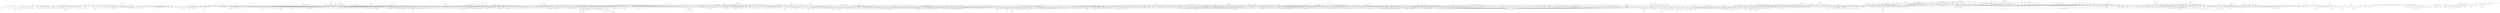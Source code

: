 graph {



	10 [height="0.40", level="3", pos="-9947.40,7869.49", width="2.96"];
	1000 [height="0.47", level="2", pos="7532.87,-14442.44", width="2.28"];
	1003 [height="0.40", level="3", pos="5198.13,8760.35", width="2.21"];
	1004 [height="0.40", level="3", pos="-5030.71,1064.88", width="3.54"];
	1005 [height="0.47", level="2", pos="5689.16,-9740.53", width="4.06"];
	1007 [height="0.47", level="2", pos="-5663.50,-6627.42", width="1.82"];
	1008 [height="0.40", level="3", pos="-2624.24,-359.65", width="2.58"];
	1010 [height="0.40", level="3", pos="-12117.84,19260.81", width="1.94"];
	1015 [height="0.40", level="3", pos="27827.05,-1760.61", width="2.19"];
	1020 [height="0.40", level="3", pos="-16974.67,-15445.38", width="2.42"];
	1021 [height="0.56", level="1", pos="-2725.09,-893.38", width="4.22"];
	1023 [height="0.40", level="3", pos="-4448.36,20713.88", width="1.90"];
	1025 [height="0.47", level="2", pos="-4734.63,-10954.77", width="2.97"];
	1029 [height="0.56", level="1", pos="-2325.79,-14359.74", width="1.57"];
	1030 [height="0.47", level="2", pos="14535.73,6955.91", width="1.21"];
	1040 [height="0.56", level="1", pos="-13083.23,10665.26", width="3.67"];
	1041 [height="0.56", level="1", pos="2856.73,-16673.71", width="1.31"];
	1043 [height="0.40", level="3", pos="-14118.28,-9464.60", width="2.58"];
	1050 [height="0.47", level="2", pos="1991.30,-6200.79", width="0.74"];
	1057 [height="0.40", level="3", pos="-2449.12,-8047.61", width="1.56"];
	1059 [height="0.40", level="3", pos="-24033.93,-368.68", width="1.04"];
	106 [height="0.56", level="1", pos="-14757.11,11243.73", width="2.47"];
	1062 [height="0.40", level="3", pos="-558.44,-6361.97", width="1.88"];
	1067 [height="0.47", level="2", pos="3768.39,-1415.10", width="2.60"];
	1069 [height="0.40", level="3", pos="3116.68,-354.50", width="0.53"];
	107 [height="0.47", level="2", pos="-4555.38,11498.56", width="2.51"];
	1070 [height="0.56", level="1", pos="-891.96,-10646.32", width="4.35"];
	1074 [height="0.40", level="3", pos="2856.21,-1320.83", width="2.85"];
	1075 [height="0.56", level="1", pos="-6764.94,-15349.62", width="1.75"];
	1076 [height="0.47", level="2", pos="13475.35,15481.58", width="2.61"];
	1077 [height="0.47", level="2", pos="-9825.26,-8347.63", width="3.26"];
	1078 [height="0.56", level="1", pos="21656.79,3831.15", width="3.28"];
	1079 [height="0.56", level="1", pos="9274.60,3204.93", width="2.42"];
	108 [height="0.40", level="3", pos="11739.54,-13791.48", width="1.82"];
	1080 [height="0.47", level="2", pos="-6612.64,3802.38", width="3.31"];
	1090 [height="0.40", level="3", pos="4108.16,-9478.91", width="1.17"];
	1091 [height="0.47", level="2", pos="-8224.58,6834.42", width="2.25"];
	1092 [height="0.40", level="3", pos="17938.03,-15501.68", width="0.97"];
	1095 [height="0.56", level="1", pos="-4615.63,6170.34", width="3.25"];
	1097 [height="0.56", level="1", pos="-11421.68,7754.93", width="2.69"];
	1100 [height="0.47", level="2", pos="-1397.94,-5997.78", width="2.11"];
	1104 [height="0.47", level="2", pos="9178.63,-3377.37", width="1.81"];
	1109 [height="0.56", level="1", pos="3998.07,-2431.06", width="1.64"];
	1110 [height="0.40", level="3", pos="-672.86,-10140.41", width="2.24"];
	1112 [height="0.40", level="3", pos="1858.14,-13978.00", width="0.90"];
	1114 [height="0.47", level="2", pos="-9588.45,12157.71", width="2.81"];
	1116 [height="0.40", level="3", pos="-9500.18,-6823.07", width="3.08"];
	112 [height="0.40", level="3", pos="16828.95,-4549.94", width="2.49"];
	1120 [height="0.40", level="3", pos="5085.02,-9076.62", width="1.60"];
	1123 [height="0.56", level="1", pos="1065.51,-6552.65", width="2.47"];
	1124 [height="0.40", level="3", pos="3970.22,9550.87", width="1.82"];
	1126 [height="0.47", level="2", pos="-1424.17,18903.66", width="2.81"];
	1128 [height="0.56", level="1", pos="1003.09,3405.92", width="1.54"];
	1129 [height="0.40", level="3", pos="-9884.14,2185.12", width="1.78"];
	113 [height="0.47", level="2", pos="15659.43,-9020.04", width="3.54"];
	1130 [height="0.47", level="2", pos="-10571.61,-2714.49", width="1.82"];
	1133 [height="0.47", level="2", pos="17143.68,6292.03", width="2.57"];
	1137 [height="0.56", level="1", pos="22250.02,15185.48", width="3.38"];
	1138 [height="0.47", level="2", pos="-355.04,12597.29", width="1.74"];
	1140 [height="0.47", level="2", pos="-12643.37,8455.21", width="1.42"];
	1141 [height="0.47", level="2", pos="-1526.96,5980.98", width="3.06"];
	1142 [height="0.56", level="1", pos="22888.69,-10742.63", width="2.40"];
	1145 [height="0.47", level="2", pos="-3787.18,-359.01", width="1.39"];
	1148 [height="0.40", level="3", pos="757.28,-15453.80", width="2.03"];
	1149 [height="0.40", level="3", pos="-584.72,42.01", width="2.83"];
	1150 [height="0.47", level="2", pos="1720.54,-479.06", width="1.76"];
	1156 [height="0.40", level="3", pos="-5455.89,-2700.31", width="2.00"];
	1158 [height="0.40", level="3", pos="-10008.76,-14509.79", width="1.42"];
	116 [height="0.56", level="1", pos="10071.30,-20083.65", width="1.92"];
	1164 [height="0.40", level="3", pos="2477.85,-2268.82", width="2.15"];
	1165 [height="0.56", level="1", pos="-1275.50,728.14", width="2.42"];
	1167 [height="0.56", level="1", pos="18031.79,16443.79", width="3.67"];
	1174 [height="0.40", level="3", pos="644.23,1135.37", width="1.57"];
	1178 [height="0.47", level="2", pos="-14955.12,-7277.64", width="3.07"];
	1180 [height="0.40", level="3", pos="13278.04,16593.87", width="2.00"];
	1182 [height="0.40", level="3", pos="-3493.16,1745.34", width="3.07"];
	1184 [height="0.47", level="2", pos="-14460.02,-13829.71", width="1.92"];
	1186 [height="0.40", level="3", pos="5099.68,-2795.74", width="2.06"];
	119 [height="0.47", level="2", pos="-4225.86,-4650.31", width="1.92"];
	1196 [height="0.40", level="3", pos="-16471.70,-14432.66", width="0.69"];
	1197 [height="0.47", level="2", pos="-8489.45,-4099.10", width="2.17"];
	1201 [height="0.40", level="3", pos="-9644.72,-11134.83", width="2.31"];
	1204 [height="0.40", level="3", pos="18175.50,-4262.43", width="1.60"];
	1212 [height="0.47", level="2", pos="2169.68,21768.46", width="3.94"];
	1213 [height="0.47", level="2", pos="-3348.01,8507.49", width="2.56"];
	1217 [height="0.40", level="3", pos="-3111.19,-1808.96", width="1.00"];
	1218 [height="0.47", level="2", pos="-7029.53,19397.55", width="0.97"];
	122 [height="0.40", level="3", pos="3397.91,-884.81", width="2.54"];
	1220 [height="0.56", level="1", pos="-328.66,-7027.66", width="3.31"];
	1221 [height="0.56", level="1", pos="243.53,-2129.63", width="2.17"];
	1223 [height="0.40", level="3", pos="453.71,11689.85", width="2.10"];
	1229 [height="0.47", level="2", pos="9355.11,-18404.27", width="1.49"];
	123 [height="0.40", level="3", pos="6035.41,9775.71", width="2.19"];
	1231 [height="0.56", level="1", pos="-18804.70,17397.26", width="2.96"];
	1236 [height="0.56", level="1", pos="16732.33,14975.88", width="3.28"];
	1238 [height="0.47", level="2", pos="-19942.94,-680.37", width="1.83"];
	1241 [height="0.56", level="1", pos="11725.98,237.04", width="1.22"];
	1244 [height="0.40", level="3", pos="-13037.01,5279.00", width="2.14"];
	1245 [height="0.56", level="1", pos="4158.48,-10997.29", width="1.38"];
	125 [height="0.40", level="3", pos="862.84,-2714.64", width="1.82"];
	1250 [height="0.47", level="2", pos="9528.78,-14131.61", width="3.86"];
	1253 [height="0.47", level="2", pos="10249.11,4477.83", width="1.24"];
	1254 [height="0.47", level="2", pos="4438.52,-2221.54", width="2.47"];
	1256 [height="0.40", level="3", pos="4327.24,-12957.58", width="0.97"];
	1259 [height="0.40", level="3", pos="11712.06,16244.09", width="2.39"];
	1260 [height="0.40", level="3", pos="5399.94,-21464.30", width="1.76"];
	1268 [height="0.56", level="1", pos="-5527.66,-13429.57", width="2.33"];
	1272 [height="0.47", level="2", pos="-2644.52,-11974.24", width="4.31"];
	1274 [height="0.40", level="3", pos="-1170.52,-12682.96", width="3.79"];
	1276 [height="0.40", level="3", pos="-4992.20,-7088.93", width="2.65"];
	1279 [height="0.40", level="3", pos="12099.81,-16172.38", width="3.26"];
	128 [height="0.40", level="3", pos="7376.04,-7150.26", width="1.17"];
	1281 [height="0.40", level="3", pos="2287.54,-1515.67", width="2.85"];
	1284 [height="0.40", level="3", pos="-10303.60,6460.42", width="1.93"];
	1290 [height="0.40", level="3", pos="-17896.57,121.37", width="2.21"];
	1296 [height="0.56", level="1", pos="-7146.44,-5830.21", width="2.06"];
	1299 [height="0.40", level="3", pos="-5038.72,10129.91", width="2.43"];
	1300 [height="0.56", level="1", pos="14233.07,6277.07", width="4.04"];
	1301 [height="0.40", level="3", pos="-7535.72,-14113.88", width="1.46"];
	1302 [height="0.47", level="2", pos="-11536.45,13899.92", width="2.90"];
	1304 [height="0.40", level="3", pos="2501.12,-11076.00", width="1.19"];
	1305 [height="0.47", level="2", pos="-7233.43,786.55", width="0.76"];
	1307 [height="0.40", level="3", pos="-25464.46,-3345.00", width="1.96"];
	1315 [height="0.47", level="2", pos="-2209.62,-8881.55", width="2.71"];
	132 [height="0.40", level="3", pos="307.07,5784.31", width="0.67"];
	1325 [height="0.47", level="2", pos="4614.17,-5151.52", width="3.00"];
	133 [height="0.40", level="3", pos="-60.18,-492.03", width="2.29"];
	1331 [height="0.56", level="1", pos="-7844.31,-2222.51", width="1.40"];
	1334 [height="0.40", level="3", pos="17483.18,10547.21", width="0.94"];
	1336 [height="0.40", level="3", pos="3005.60,13628.27", width="2.53"];
	1347 [height="0.56", level="1", pos="1255.57,-13841.28", width="0.89"];
	1348 [height="0.47", level="2", pos="19916.21,-14467.07", width="2.01"];
	135 [height="0.40", level="3", pos="7790.68,7991.04", width="2.31"];
	1355 [height="0.47", level="2", pos="2547.53,2402.09", width="2.75"];
	1357 [height="0.40", level="3", pos="3678.77,9084.06", width="1.26"];
	1358 [height="0.47", level="2", pos="-1144.19,-4096.25", width="3.25"];
	1371 [height="0.40", level="3", pos="-10782.33,1028.91", width="2.53"];
	1376 [height="0.47", level="2", pos="2418.44,-10428.08", width="0.86"];
	1378 [height="0.40", level="3", pos="2671.34,-17147.41", width="1.31"];
	1382 [height="0.40", level="3", pos="-22605.43,-6625.62", width="1.69"];
	1383 [height="0.40", level="3", pos="10801.89,-11153.10", width="1.43"];
	1384 [height="0.47", level="2", pos="-12857.22,-4683.40", width="2.81"];
	1385 [height="0.47", level="2", pos="-7220.59,-4132.68", width="1.24"];
	1387 [height="0.47", level="2", pos="-9931.80,4558.30", width="2.50"];
	1390 [height="0.40", level="3", pos="14638.58,-20436.13", width="0.83"];
	1392 [height="0.40", level="3", pos="-3265.80,-16173.97", width="1.54"];
	1393 [height="0.40", level="3", pos="1332.71,-3492.34", width="2.25"];
	1394 [height="0.56", level="1", pos="-16601.60,2319.35", width="4.93"];
	1399 [height="0.40", level="3", pos="-9642.01,268.12", width="2.43"];
	14 [height="0.47", level="2", pos="-19644.43,-11357.40", width="2.90"];
	140 [height="0.56", level="1", pos="-609.65,430.92", width="5.28"];
	1402 [height="0.40", level="3", pos="812.36,-3717.60", width="2.67"];
	1404 [height="0.47", level="2", pos="-1322.31,-12142.50", width="1.62"];
	1405 [height="0.47", level="2", pos="26025.43,284.39", width="1.17"];
	1410 [height="0.56", level="1", pos="-14422.75,5403.04", width="2.86"];
	1411 [height="0.56", level="1", pos="-1859.21,5148.21", width="2.42"];
	1413 [height="0.47", level="2", pos="-11669.37,429.37", width="1.39"];
	1415 [height="0.40", level="3", pos="5573.50,12556.80", width="2.65"];
	1416 [height="0.40", level="3", pos="13762.23,-9126.07", width="1.35"];
	1420 [height="0.40", level="3", pos="2234.04,-8932.09", width="1.93"];
	1421 [height="0.47", level="2", pos="-5206.01,13846.42", width="3.58"];
	1429 [height="0.40", level="3", pos="6786.95,3577.60", width="2.81"];
	1430 [height="0.47", level="2", pos="-10689.50,8339.33", width="2.28"];
	1431 [height="0.40", level="3", pos="14355.17,-9867.73", width="1.08"];
	1436 [height="0.40", level="3", pos="17407.18,-3826.27", width="1.78"];
	1440 [height="0.47", level="2", pos="-22689.05,11889.77", width="1.33"];
	1443 [height="0.40", level="3", pos="5517.12,-2733.55", width="2.58"];
	1446 [height="0.40", level="3", pos="12494.78,-7611.68", width="0.89"];
	1448 [height="0.47", level="2", pos="-10265.54,-1440.10", width="3.10"];
	145 [height="0.56", level="1", pos="-16247.07,13730.88", width="0.64"];
	1457 [height="0.40", level="3", pos="4527.35,-17862.64", width="2.47"];
	1463 [height="0.40", level="3", pos="3013.57,4846.65", width="2.71"];
	1465 [height="0.40", level="3", pos="18243.18,-12498.57", width="1.92"];
	1470 [height="0.47", level="2", pos="21400.31,2904.46", width="2.69"];
	1471 [height="0.40", level="3", pos="-14917.27,-4534.29", width="2.69"];
	1474 [height="0.40", level="3", pos="17478.87,-5331.72", width="2.46"];
	1475 [height="0.40", level="3", pos="-164.28,-3613.65", width="1.51"];
	1480 [height="0.47", level="2", pos="25046.52,6146.90", width="3.25"];
	1482 [height="0.56", level="1", pos="15570.31,457.71", width="0.71"];
	1483 [height="0.47", level="2", pos="2787.65,778.37", width="3.00"];
	1484 [height="0.47", level="2", pos="15452.59,-8245.63", width="4.18"];
	1485 [height="0.56", level="1", pos="27439.36,340.39", width="4.04"];
	1489 [height="0.40", level="3", pos="7399.81,-10648.32", width="1.24"];
	1492 [height="0.40", level="3", pos="-3026.91,-803.60", width="3.79"];
	1495 [height="0.47", level="2", pos="-9491.78,-3997.43", width="1.58"];
	15 [height="0.40", level="3", pos="-11381.12,14765.89", width="2.35"];
	150 [height="0.56", level="1", pos="-8569.06,-4899.16", width="2.06"];
	1501 [height="0.47", level="2", pos="-3680.74,-6833.76", width="2.57"];
	1502 [height="0.40", level="3", pos="-13573.16,8235.40", width="2.14"];
	1504 [height="0.40", level="3", pos="4095.62,-3737.87", width="0.94"];
	151 [height="0.40", level="3", pos="22903.64,-3083.50", width="3.12"];
	1511 [height="0.40", level="3", pos="13467.06,-4785.65", width="1.21"];
	1513 [height="0.56", level="1", pos="9172.38,-11239.93", width="2.10"];
	1517 [height="0.40", level="3", pos="3299.66,-13046.95", width="0.74"];
	1520 [height="0.56", level="1", pos="7409.75,-23972.77", width="3.07"];
	1525 [height="0.40", level="3", pos="168.99,-2640.90", width="2.01"];
	1527 [height="0.47", level="2", pos="-6453.71,12187.72", width="2.12"];
	1528 [height="0.47", level="2", pos="-4443.00,-3378.32", width="2.12"];
	1530 [height="0.40", level="3", pos="-3592.39,-4308.45", width="2.24"];
	1533 [height="0.47", level="2", pos="12561.95,-5199.16", width="1.42"];
	1534 [height="0.40", level="3", pos="-14258.24,-701.29", width="1.03"];
	1535 [height="0.40", level="3", pos="2525.09,4031.33", width="1.76"];
	1540 [height="0.47", level="2", pos="5221.30,-3407.11", width="1.97"];
	1544 [height="0.40", level="3", pos="6745.78,-10920.37", width="1.38"];
	1556 [height="0.47", level="2", pos="-790.25,-4072.93", width="2.57"];
	1558 [height="0.40", level="3", pos="-5803.37,-11160.03", width="1.19"];
	1561 [height="0.40", level="3", pos="-12094.45,289.44", width="1.19"];
	157 [height="0.40", level="3", pos="1602.59,4597.05", width="1.56"];
	1570 [height="0.40", level="3", pos="5599.77,1930.95", width="3.21"];
	1573 [height="0.47", level="2", pos="-9307.81,11521.10", width="4.47"];
	1576 [height="0.40", level="3", pos="2616.10,12941.44", width="2.76"];
	1580 [height="0.47", level="2", pos="-14028.15,-8472.61", width="1.74"];
	1581 [height="0.56", level="1", pos="22987.15,1184.08", width="3.74"];
	1583 [height="0.40", level="3", pos="-1412.19,-3131.33", width="0.68"];
	1586 [height="0.40", level="3", pos="1057.06,-18931.40", width="3.25"];
	1589 [height="0.56", level="1", pos="-8752.30,7104.64", width="1.65"];
	159 [height="0.56", level="1", pos="-6611.19,-7750.81", width="3.76"];
	1599 [height="0.47", level="2", pos="18200.07,4776.01", width="3.19"];
	16 [height="0.47", level="2", pos="-10318.99,-14744.97", width="2.18"];
	1601 [height="0.47", level="2", pos="4423.89,-8832.67", width="2.15"];
	1603 [height="0.40", level="3", pos="-12383.08,11018.28", width="2.86"];
	1604 [height="0.40", level="3", pos="-9245.07,-8304.37", width="1.83"];
	1609 [height="0.40", level="3", pos="10513.69,-3286.82", width="2.74"];
	1616 [height="0.40", level="3", pos="-15534.18,-10434.27", width="3.12"];
	1618 [height="0.56", level="1", pos="-3092.57,-3627.65", width="1.75"];
	1626 [height="0.47", level="2", pos="-4572.83,1591.35", width="2.22"];
	1627 [height="0.56", level="1", pos="-2009.22,-4163.18", width="3.65"];
	1628 [height="0.40", level="3", pos="-120.98,-10024.08", width="1.97"];
	1630 [height="0.47", level="2", pos="8176.74,-6212.59", width="2.22"];
	1631 [height="0.47", level="2", pos="10955.16,-17264.01", width="3.10"];
	164 [height="0.40", level="3", pos="-15629.64,744.77", width="2.90"];
	1643 [height="0.47", level="2", pos="-10594.03,13693.56", width="1.68"];
	1648 [height="0.40", level="3", pos="-16892.74,16872.71", width="2.71"];
	1657 [height="0.56", level="1", pos="14433.40,10131.03", width="3.65"];
	1663 [height="0.47", level="2", pos="21308.24,-6715.54", width="2.89"];
	1665 [height="0.47", level="2", pos="-9471.01,-3372.26", width="1.22"];
	1668 [height="0.56", level="1", pos="-9501.06,3007.42", width="4.36"];
	1670 [height="0.47", level="2", pos="-3478.55,-3573.50", width="1.17"];
	1671 [height="0.56", level="1", pos="-22279.22,2328.69", width="1.86"];
	1676 [height="0.40", level="3", pos="13650.47,-10769.81", width="1.88"];
	1679 [height="0.47", level="2", pos="2138.89,7545.89", width="1.18"];
	1681 [height="0.40", level="3", pos="-3743.06,-9111.77", width="3.36"];
	1682 [height="0.40", level="3", pos="16424.80,-9103.21", width="2.89"];
	1684 [height="0.40", level="3", pos="5453.27,-11689.36", width="1.46"];
	1687 [height="0.40", level="3", pos="2215.57,11411.15", width="1.43"];
	1691 [height="0.40", level="3", pos="-13431.30,6508.25", width="2.56"];
	1692 [height="0.40", level="3", pos="-14241.71,-12603.76", width="1.58"];
	1694 [height="0.40", level="3", pos="-5642.95,-1163.99", width="1.33"];
	1695 [height="0.47", level="2", pos="4784.43,-6331.37", width="0.92"];
	1696 [height="0.56", level="1", pos="6808.71,-4049.52", width="2.69"];
	1697 [height="0.40", level="3", pos="2674.74,-1296.50", width="0.49"];
	17 [height="0.40", level="3", pos="-516.61,16628.33", width="1.18"];
	1704 [height="0.40", level="3", pos="-7382.37,-4971.46", width="2.18"];
	1714 [height="0.40", level="3", pos="-7736.66,-8617.81", width="1.90"];
	1716 [height="0.47", level="2", pos="-17112.17,-7141.43", width="2.97"];
	1717 [height="0.40", level="3", pos="-26130.56,-6251.07", width="2.57"];
	1724 [height="0.40", level="3", pos="-15929.04,-8414.61", width="2.47"];
	1726 [height="0.40", level="3", pos="6116.00,-3393.76", width="2.18"];
	1730 [height="0.40", level="3", pos="6714.98,-654.36", width="1.24"];
	1732 [height="0.40", level="3", pos="-8000.63,67.67", width="1.99"];
	1736 [height="0.47", level="2", pos="-3029.55,-3803.83", width="1.24"];
	1738 [height="0.40", level="3", pos="-20390.02,3938.59", width="1.93"];
	1739 [height="0.56", level="1", pos="85.46,-1075.68", width="2.24"];
	1740 [height="0.47", level="2", pos="-18739.83,7239.85", width="2.50"];
	1742 [height="0.47", level="2", pos="-453.37,-1576.87", width="1.78"];
	1748 [height="0.56", level="1", pos="11498.77,2466.20", width="3.42"];
	1750 [height="0.47", level="2", pos="-610.44,-3867.53", width="1.90"];
	1754 [height="0.40", level="3", pos="-2971.86,-5373.86", width="0.50"];
	1755 [height="0.40", level="3", pos="8931.46,-14124.85", width="3.15"];
	1761 [height="0.40", level="3", pos="18153.68,-12165.69", width="1.18"];
	1765 [height="0.47", level="2", pos="3114.04,-1363.35", width="1.88"];
	1773 [height="0.47", level="2", pos="-10161.73,6691.22", width="1.24"];
	178 [height="0.40", level="3", pos="-11562.35,-16172.25", width="1.64"];
	1783 [height="0.40", level="3", pos="-51.43,-3416.92", width="1.92"];
	1785 [height="0.40", level="3", pos="2710.16,3097.51", width="2.74"];
	1788 [height="0.40", level="3", pos="3588.13,-21086.50", width="1.62"];
	1789 [height="0.40", level="3", pos="13865.34,-7884.40", width="2.57"];
	179 [height="0.40", level="3", pos="-8893.85,-15918.52", width="1.57"];
	1801 [height="0.40", level="3", pos="5484.09,-1470.07", width="0.89"];
	181 [height="0.40", level="3", pos="-6123.49,3950.19", width="1.81"];
	1818 [height="0.40", level="3", pos="5227.68,-12923.33", width="2.28"];
	1819 [height="0.47", level="2", pos="-16465.47,18958.33", width="3.25"];
	1822 [height="0.47", level="2", pos="-1415.01,-17319.24", width="1.14"];
	1824 [height="0.47", level="2", pos="-4365.87,501.36", width="3.56"];
	1828 [height="0.56", level="1", pos="-3465.95,-10369.72", width="2.42"];
	1829 [height="0.40", level="3", pos="27133.18,2880.65", width="1.88"];
	1832 [height="0.40", level="3", pos="1651.75,-1403.92", width="2.51"];
	1839 [height="0.47", level="2", pos="24046.40,-5333.62", width="2.03"];
	184 [height="0.40", level="3", pos="-4630.57,-15.63", width="2.69"];
	1846 [height="0.40", level="3", pos="-4823.67,-2274.83", width="1.64"];
	1849 [height="0.47", level="2", pos="304.28,-12292.79", width="1.71"];
	1853 [height="0.56", level="1", pos="8023.46,637.19", width="3.31"];
	1856 [height="0.40", level="3", pos="3409.34,10013.14", width="0.69"];
	1858 [height="0.47", level="2", pos="3639.66,17950.46", width="1.42"];
	1864 [height="0.47", level="2", pos="-8634.40,-5111.35", width="1.32"];
	1866 [height="0.40", level="3", pos="1364.83,-731.50", width="2.81"];
	1871 [height="0.56", level="1", pos="-19707.30,-6877.37", width="2.03"];
	1873 [height="0.56", level="1", pos="-12306.79,-4869.18", width="3.67"];
	1875 [height="0.47", level="2", pos="5687.98,-20054.43", width="1.03"];
	1881 [height="0.47", level="2", pos="-928.11,-2878.48", width="1.61"];
	1883 [height="0.40", level="3", pos="13380.83,5224.67", width="1.90"];
	1884 [height="0.56", level="1", pos="2537.01,-620.10", width="2.65"];
	1887 [height="0.40", level="3", pos="155.73,-13774.34", width="2.04"];
	1891 [height="0.56", level="1", pos="-12649.41,1446.90", width="3.31"];
	1899 [height="0.56", level="1", pos="9464.26,-4403.04", width="1.75"];
	19 [height="0.40", level="3", pos="17279.83,13183.86", width="2.00"];
	190 [height="0.40", level="3", pos="6708.66,-12889.64", width="0.82"];
	1900 [height="0.40", level="3", pos="-10120.52,4221.23", width="3.25"];
	1902 [height="0.40", level="3", pos="-1873.10,3857.34", width="1.38"];
	1905 [height="0.40", level="3", pos="19114.42,9675.59", width="1.93"];
	1908 [height="0.47", level="2", pos="-1326.47,14358.31", width="0.58"];
	1909 [height="0.40", level="3", pos="4493.79,7885.70", width="1.56"];
	1911 [height="0.47", level="2", pos="12193.22,-17912.17", width="1.46"];
	1920 [height="0.47", level="2", pos="-15567.78,10026.52", width="1.88"];
	1922 [height="0.40", level="3", pos="4754.27,-5667.54", width="2.71"];
	1923 [height="0.40", level="3", pos="3109.17,11236.35", width="2.12"];
	1924 [height="0.47", level="2", pos="9838.60,-21526.46", width="1.22"];
	1925 [height="0.56", level="1", pos="-5941.27,8710.59", width="4.03"];
	1926 [height="0.40", level="3", pos="5860.91,20729.17", width="1.97"];
	1930 [height="0.47", level="2", pos="-3363.78,-5902.98", width="1.51"];
	1931 [height="0.56", level="1", pos="-2890.54,-177.98", width="2.24"];
	1939 [height="0.40", level="3", pos="-5981.87,-3653.72", width="2.46"];
	1940 [height="0.47", level="2", pos="8661.10,-234.98", width="2.86"];
	1941 [height="0.47", level="2", pos="-13926.38,4505.80", width="2.90"];
	1943 [height="0.40", level="3", pos="12235.15,-2729.79", width="2.40"];
	1944 [height="0.40", level="3", pos="-12381.02,-94.79", width="0.74"];
	1949 [height="0.40", level="3", pos="2487.78,-1236.47", width="1.44"];
	1950 [height="0.47", level="2", pos="-14103.53,12909.09", width="1.56"];
	1952 [height="0.47", level="2", pos="-10654.68,4894.75", width="1.38"];
	1963 [height="0.56", level="1", pos="-43.62,1089.46", width="3.00"];
	1966 [height="0.47", level="2", pos="17876.02,9195.81", width="3.85"];
	1967 [height="0.40", level="3", pos="3439.98,16203.13", width="1.03"];
	197 [height="0.56", level="1", pos="19187.63,12786.38", width="1.51"];
	1971 [height="0.40", level="3", pos="8497.11,-5368.28", width="2.15"];
	1972 [height="0.47", level="2", pos="-10992.19,15702.83", width="1.68"];
	1979 [height="0.40", level="3", pos="-6917.69,-15918.52", width="1.00"];
	1982 [height="0.47", level="2", pos="4951.86,-457.15", width="3.06"];
	1983 [height="0.40", level="3", pos="3264.23,-496.46", width="2.65"];
	1987 [height="0.56", level="1", pos="6189.92,-17223.23", width="2.26"];
	199 [height="0.40", level="3", pos="8736.51,-3109.49", width="0.65"];
	1991 [height="0.40", level="3", pos="602.13,15621.54", width="2.03"];
	1992 [height="0.40", level="3", pos="23436.03,802.40", width="2.01"];
	1996 [height="0.47", level="2", pos="-1743.52,-3872.14", width="2.97"];
	20 [height="0.40", level="3", pos="2476.72,16.47", width="2.86"];
	200 [height="0.40", level="3", pos="1353.08,-592.36", width="3.64"];
	2000 [height="0.47", level="2", pos="-3735.98,-5959.32", width="2.67"];
	2002 [height="0.56", level="1", pos="-2420.27,13868.62", width="1.86"];
	2003 [height="0.40", level="3", pos="-9853.85,576.06", width="3.18"];
	2006 [height="0.56", level="1", pos="-10589.75,10325.66", width="3.21"];
	2008 [height="0.40", level="3", pos="10963.87,-20690.34", width="1.10"];
	2009 [height="0.40", level="3", pos="-15266.36,6378.72", width="3.46"];
	2010 [height="0.47", level="2", pos="-8394.28,-17456.94", width="1.22"];
	2012 [height="0.47", level="2", pos="533.27,-11573.79", width="2.03"];
	2014 [height="0.47", level="2", pos="7504.46,-20176.92", width="3.89"];
	2018 [height="0.40", level="3", pos="-16860.46,14073.40", width="1.76"];
	2020 [height="0.40", level="3", pos="7010.28,3052.12", width="1.96"];
	2022 [height="0.40", level="3", pos="7179.39,-5795.89", width="2.00"];
	2025 [height="0.47", level="2", pos="-5958.67,-3898.50", width="1.83"];
	2029 [height="0.40", level="3", pos="1852.69,-3563.97", width="2.38"];
	2031 [height="0.47", level="2", pos="-12582.32,-10746.19", width="1.97"];
	2032 [height="0.40", level="3", pos="15353.06,-12843.10", width="2.04"];
	2034 [height="0.47", level="2", pos="-11974.08,12016.12", width="4.04"];
	2037 [height="0.47", level="2", pos="-20167.60,1458.47", width="2.03"];
	2039 [height="0.40", level="3", pos="14550.26,4011.33", width="0.38"];
	204 [height="0.56", level="1", pos="-11037.41,4431.55", width="2.26"];
	2044 [height="0.47", level="2", pos="-15975.54,1377.05", width="2.94"];
	2046 [height="0.47", level="2", pos="370.87,-3259.83", width="2.96"];
	2049 [height="0.47", level="2", pos="5659.15,-1357.43", width="2.81"];
	2056 [height="0.47", level="2", pos="2202.20,-3573.68", width="3.15"];
	2059 [height="0.40", level="3", pos="3835.25,-721.18", width="2.93"];
	2061 [height="0.56", level="1", pos="-7663.91,-5332.85", width="0.61"];
	2062 [height="0.40", level="3", pos="20447.27,14758.03", width="2.25"];
	2063 [height="0.56", level="1", pos="-909.70,9672.47", width="0.67"];
	2064 [height="0.47", level="2", pos="8552.26,6144.08", width="3.51"];
	2070 [height="0.47", level="2", pos="-20201.95,17625.30", width="2.25"];
	2073 [height="0.47", level="2", pos="-11293.64,12777.64", width="1.53"];
	2079 [height="0.56", level="1", pos="15533.46,7224.36", width="4.74"];
	208 [height="0.56", level="1", pos="2270.87,-13093.89", width="1.33"];
	2089 [height="0.56", level="1", pos="9975.44,2037.24", width="4.71"];
	2090 [height="0.40", level="3", pos="-241.49,-9890.28", width="2.71"];
	2092 [height="0.56", level="1", pos="3879.81,2956.10", width="2.31"];
	2096 [height="0.40", level="3", pos="-8990.03,1770.10", width="2.99"];
	2097 [height="0.40", level="3", pos="-25182.86,1003.79", width="0.68"];
	2098 [height="0.56", level="1", pos="-13429.21,-13614.14", width="2.19"];
	2103 [height="0.56", level="1", pos="-24416.58,-1945.35", width="2.79"];
	2104 [height="0.47", level="2", pos="149.13,-7817.52", width="2.56"];
	2110 [height="0.47", level="2", pos="349.84,17997.63", width="0.76"];
	2116 [height="0.56", level="1", pos="-13590.48,16084.88", width="3.74"];
	2119 [height="0.40", level="3", pos="-12001.68,-10143.22", width="1.89"];
	2121 [height="0.40", level="3", pos="5373.11,-13614.79", width="2.25"];
	2122 [height="0.47", level="2", pos="-8717.84,-374.96", width="2.69"];
	2123 [height="0.40", level="3", pos="-15362.57,10318.68", width="2.06"];
	2124 [height="0.40", level="3", pos="6830.99,325.82", width="2.32"];
	2128 [height="0.56", level="1", pos="1881.62,9820.84", width="2.62"];
	2129 [height="0.40", level="3", pos="642.28,-1217.49", width="0.92"];
	2134 [height="0.47", level="2", pos="3228.95,-3988.47", width="2.03"];
	2135 [height="0.40", level="3", pos="5740.16,428.01", width="2.53"];
	2137 [height="0.40", level="3", pos="-3596.21,-18274.42", width="2.11"];
	2138 [height="0.40", level="3", pos="-3284.88,-5287.21", width="1.43"];
	2139 [height="0.47", level="2", pos="-9052.25,-14716.35", width="2.07"];
	214 [height="0.40", level="3", pos="-19540.15,-7481.53", width="1.43"];
	2140 [height="0.40", level="3", pos="-7133.53,-435.83", width="2.49"];
	2151 [height="0.56", level="1", pos="-3083.98,18673.17", width="5.36"];
	2154 [height="0.40", level="3", pos="7895.79,10355.32", width="1.38"];
	2157 [height="0.47", level="2", pos="6499.60,-24164.39", width="1.51"];
	2162 [height="0.56", level="1", pos="-22471.86,-1964.79", width="2.69"];
	2164 [height="0.47", level="2", pos="6615.70,-1163.65", width="2.89"];
	2165 [height="0.47", level="2", pos="870.26,-14932.08", width="1.88"];
	2166 [height="0.47", level="2", pos="12068.65,5410.48", width="3.04"];
	2168 [height="0.56", level="1", pos="-597.51,6360.55", width="3.35"];
	217 [height="0.56", level="1", pos="13748.92,-9498.47", width="2.35"];
	2184 [height="0.47", level="2", pos="-8678.52,-1509.31", width="3.64"];
	2185 [height="0.40", level="3", pos="-11833.06,9955.72", width="2.85"];
	2187 [height="0.56", level="1", pos="-4154.98,-3512.01", width="1.72"];
	2188 [height="0.47", level="2", pos="29.23,-19416.93", width="3.65"];
	219 [height="0.40", level="3", pos="1113.43,-17190.52", width="3.11"];
	2192 [height="0.40", level="3", pos="-7714.20,1275.71", width="2.72"];
	2194 [height="0.47", level="2", pos="-702.20,-9243.44", width="2.69"];
	2199 [height="0.56", level="1", pos="3438.29,-1645.21", width="3.04"];
	2208 [height="0.40", level="3", pos="-12231.77,-4364.42", width="0.76"];
	2209 [height="0.47", level="2", pos="-553.32,-4975.91", width="3.15"];
	2210 [height="0.40", level="3", pos="-14540.90,-3184.36", width="2.06"];
	2211 [height="0.40", level="3", pos="666.76,-686.66", width="1.65"];
	2214 [height="0.47", level="2", pos="15462.67,-18219.66", width="4.72"];
	2217 [height="0.47", level="2", pos="-7747.39,14310.06", width="1.65"];
	2220 [height="0.40", level="3", pos="-4379.34,10090.14", width="2.19"];
	2221 [height="0.40", level="3", pos="-4180.42,-7428.51", width="1.71"];
	2226 [height="0.47", level="2", pos="-5846.99,5998.19", width="3.75"];
	2228 [height="0.40", level="3", pos="12651.44,4669.77", width="0.53"];
	223 [height="0.40", level="3", pos="157.46,9615.36", width="1.11"];
	2230 [height="0.56", level="1", pos="13974.94,-2684.74", width="1.57"];
	2231 [height="0.40", level="3", pos="-16025.97,7645.24", width="3.28"];
	2233 [height="0.56", level="1", pos="-18653.80,2742.57", width="2.12"];
	2236 [height="0.47", level="2", pos="5318.48,-5172.69", width="2.11"];
	224 [height="0.40", level="3", pos="26844.33,-233.71", width="1.18"];
	2240 [height="0.40", level="3", pos="14781.46,2317.64", width="0.53"];
	2244 [height="0.40", level="3", pos="7661.38,-1548.86", width="2.39"];
	2248 [height="0.47", level="2", pos="14806.00,-12842.02", width="3.79"];
	2259 [height="0.47", level="2", pos="1461.86,-11343.99", width="1.56"];
	226 [height="0.40", level="3", pos="11487.24,9587.59", width="1.62"];
	2260 [height="0.40", level="3", pos="5136.69,-8655.88", width="2.51"];
	2266 [height="0.56", level="1", pos="4038.71,4883.22", width="4.60"];
	2277 [height="0.40", level="3", pos="-7301.08,13743.36", width="1.28"];
	2281 [height="0.47", level="2", pos="20468.56,-9598.82", width="3.46"];
	2282 [height="0.40", level="3", pos="19313.66,2004.67", width="2.19"];
	2283 [height="0.47", level="2", pos="11435.23,-12252.44", width="2.96"];
	2285 [height="0.56", level="1", pos="793.89,-1620.13", width="2.62"];
	2288 [height="0.47", level="2", pos="-5820.13,-10430.00", width="2.44"];
	2290 [height="0.40", level="3", pos="13087.64,10383.61", width="1.83"];
	2295 [height="0.40", level="3", pos="2885.54,-3182.24", width="1.01"];
	2299 [height="0.40", level="3", pos="12847.67,-12294.56", width="2.32"];
	230 [height="0.40", level="3", pos="-3007.88,1293.22", width="1.65"];
	2302 [height="0.40", level="3", pos="2883.28,-3235.85", width="2.29"];
	2303 [height="0.40", level="3", pos="5419.47,6301.90", width="1.60"];
	2311 [height="0.40", level="3", pos="-5956.66,-12073.38", width="1.11"];
	2313 [height="0.40", level="3", pos="1112.05,12936.47", width="1.88"];
	2320 [height="0.47", level="2", pos="10403.68,-2011.07", width="2.21"];
	2328 [height="0.56", level="1", pos="8825.49,-22460.31", width="3.62"];
	2330 [height="0.40", level="3", pos="5142.40,-1505.82", width="1.68"];
	2333 [height="0.56", level="1", pos="-5300.01,-7910.73", width="3.24"];
	2334 [height="0.40", level="3", pos="11958.99,-2677.92", width="2.71"];
	2335 [height="0.40", level="3", pos="-10235.27,5936.05", width="2.06"];
	2337 [height="0.47", level="2", pos="18094.84,-1811.37", width="2.86"];
	2343 [height="0.47", level="2", pos="-6590.94,-2508.22", width="2.17"];
	2349 [height="0.40", level="3", pos="12979.68,-4560.96", width="1.54"];
	235 [height="0.40", level="3", pos="-2421.80,-2773.35", width="1.35"];
	2351 [height="0.40", level="3", pos="3776.96,5489.46", width="2.04"];
	2355 [height="0.56", level="1", pos="-7431.54,5450.84", width="2.42"];
	2358 [height="0.40", level="3", pos="-10704.52,-2120.28", width="1.21"];
	2361 [height="0.47", level="2", pos="-1039.74,-5107.38", width="2.12"];
	2362 [height="0.47", level="2", pos="6355.67,-8865.29", width="1.61"];
	2364 [height="0.40", level="3", pos="958.82,3151.05", width="3.43"];
	2368 [height="0.40", level="3", pos="28110.07,-261.06", width="1.72"];
	237 [height="0.40", level="3", pos="8531.00,-7441.06", width="0.89"];
	2371 [height="0.56", level="1", pos="10101.11,11034.94", width="3.32"];
	2375 [height="0.56", level="1", pos="-8592.68,1395.43", width="0.61"];
	2379 [height="0.47", level="2", pos="-260.35,-1411.08", width="2.28"];
	2383 [height="0.40", level="3", pos="-1015.54,-766.38", width="2.11"];
	2385 [height="0.47", level="2", pos="-10857.20,-11572.11", width="1.43"];
	2386 [height="0.56", level="1", pos="-9656.78,-612.05", width="4.57"];
	2387 [height="0.56", level="1", pos="-21994.60,-5722.68", width="2.93"];
	2388 [height="0.56", level="1", pos="-14164.73,-16325.33", width="3.47"];
	2389 [height="0.40", level="3", pos="1287.94,-9458.61", width="1.90"];
	2390 [height="0.56", level="1", pos="6483.14,-10877.35", width="1.79"];
	2391 [height="0.40", level="3", pos="-2261.74,-7181.53", width="3.25"];
	2393 [height="0.40", level="3", pos="22346.47,-2307.49", width="2.28"];
	2397 [height="0.40", level="3", pos="5821.30,9105.55", width="2.32"];
	2399 [height="0.40", level="3", pos="7834.00,-17939.99", width="0.72"];
	24 [height="0.40", level="3", pos="-2583.55,5008.37", width="1.72"];
	2402 [height="0.40", level="3", pos="-2626.88,963.65", width="1.57"];
	2404 [height="0.47", level="2", pos="-1553.62,-4081.59", width="2.12"];
	2406 [height="0.56", level="1", pos="-12329.48,5947.44", width="3.11"];
	2409 [height="0.56", level="1", pos="-538.49,4865.92", width="3.51"];
	2410 [height="0.40", level="3", pos="-16157.16,-12380.45", width="1.21"];
	2411 [height="0.40", level="3", pos="4501.36,2241.19", width="1.92"];
	2417 [height="0.47", level="2", pos="-17282.54,3023.96", width="3.50"];
	2418 [height="0.47", level="2", pos="11501.92,-1798.28", width="2.72"];
	2420 [height="0.47", level="2", pos="-15109.69,-2941.59", width="3.24"];
	2424 [height="0.40", level="3", pos="-2316.78,-11091.78", width="2.26"];
	2435 [height="0.56", level="1", pos="17417.45,2163.54", width="1.43"];
	2436 [height="0.40", level="3", pos="7448.85,284.78", width="2.07"];
	2441 [height="0.47", level="2", pos="12365.55,2124.14", width="2.17"];
	2444 [height="0.47", level="2", pos="-3119.76,-2959.67", width="2.72"];
	2445 [height="0.40", level="3", pos="-7511.71,-16897.15", width="3.00"];
	245 [height="0.47", level="2", pos="1988.57,-11898.84", width="3.10"];
	2451 [height="0.40", level="3", pos="-10301.43,-7585.16", width="3.86"];
	2453 [height="0.40", level="3", pos="-22762.95,13271.22", width="2.31"];
	2454 [height="0.40", level="3", pos="-3507.97,15779.94", width="2.69"];
	2456 [height="0.40", level="3", pos="20409.79,-1525.67", width="2.53"];
	2459 [height="0.40", level="3", pos="2617.04,-7213.28", width="2.38"];
	2462 [height="0.40", level="3", pos="-4244.36,-1877.19", width="2.21"];
	2463 [height="0.40", level="3", pos="6202.76,-13643.62", width="3.07"];
	2470 [height="0.40", level="3", pos="10789.57,2188.38", width="2.81"];
	2471 [height="0.47", level="2", pos="4094.19,14596.38", width="3.17"];
	2473 [height="0.40", level="3", pos="-11806.11,-1676.53", width="1.85"];
	2476 [height="0.47", level="2", pos="3680.55,-1017.93", width="2.90"];
	2478 [height="0.56", level="1", pos="-3237.47,-2312.77", width="3.76"];
	2479 [height="0.40", level="3", pos="7409.65,-4360.34", width="1.31"];
	2481 [height="0.47", level="2", pos="-9212.84,-2630.77", width="1.62"];
	2489 [height="0.47", level="2", pos="1578.59,-3005.83", width="1.90"];
	2491 [height="0.47", level="2", pos="-3341.09,4613.90", width="4.06"];
	2494 [height="0.40", level="3", pos="5226.19,7147.09", width="2.88"];
	2498 [height="0.47", level="2", pos="-5085.63,-15230.54", width="1.11"];
	250 [height="0.47", level="2", pos="16654.89,-11979.74", width="2.67"];
	2501 [height="0.40", level="3", pos="-4488.18,-9340.95", width="2.19"];
	2504 [height="0.40", level="3", pos="10038.63,1625.72", width="0.76"];
	2506 [height="0.40", level="3", pos="-2409.00,9858.42", width="3.85"];
	2508 [height="0.40", level="3", pos="-12154.25,-13822.11", width="2.74"];
	2509 [height="0.40", level="3", pos="-12327.97,-6843.06", width="2.49"];
	2511 [height="0.56", level="1", pos="-4919.79,-11819.50", width="1.51"];
	2512 [height="0.40", level="3", pos="2557.85,-72.54", width="2.03"];
	2535 [height="0.56", level="1", pos="9285.94,8819.40", width="3.39"];
	2536 [height="0.47", level="2", pos="27808.18,5784.75", width="1.61"];
	2538 [height="0.47", level="2", pos="10905.88,3625.31", width="2.22"];
	2539 [height="0.40", level="3", pos="-9047.64,5850.36", width="1.38"];
	254 [height="0.40", level="3", pos="3057.67,1463.05", width="2.42"];
	2541 [height="0.47", level="2", pos="14243.01,3145.00", width="2.01"];
	2546 [height="0.47", level="2", pos="10573.38,-272.12", width="1.81"];
	2547 [height="0.47", level="2", pos="-6131.26,-16316.94", width="1.88"];
	255 [height="0.56", level="1", pos="8184.82,13985.88", width="2.62"];
	2551 [height="0.40", level="3", pos="8183.31,283.58", width="1.42"];
	2552 [height="0.40", level="3", pos="-6620.86,9769.88", width="0.69"];
	2555 [height="0.40", level="3", pos="8844.81,-4154.66", width="1.62"];
	2556 [height="0.56", level="1", pos="1899.01,-4660.19", width="2.56"];
	2560 [height="0.56", level="1", pos="-17295.55,-1317.12", width="1.47"];
	2563 [height="0.40", level="3", pos="7516.87,-24473.42", width="2.12"];
	2569 [height="0.47", level="2", pos="14395.29,-18366.09", width="3.68"];
	2571 [height="0.47", level="2", pos="-1590.06,-14422.60", width="1.40"];
	2574 [height="0.47", level="2", pos="15657.05,-4346.43", width="3.14"];
	2576 [height="0.56", level="1", pos="-114.34,-1708.78", width="2.44"];
	2586 [height="0.47", level="2", pos="21484.51,8183.67", width="3.54"];
	2588 [height="0.40", level="3", pos="-3948.02,6393.24", width="1.58"];
	2592 [height="0.56", level="1", pos="-7940.36,-11972.67", width="2.44"];
	260 [height="0.40", level="3", pos="9208.32,-13291.42", width="2.88"];
	2605 [height="0.56", level="1", pos="4973.54,-1096.83", width="2.93"];
	2610 [height="0.40", level="3", pos="25472.99,-70.41", width="1.44"];
	2611 [height="0.40", level="3", pos="2060.43,-10577.16", width="2.58"];
	2612 [height="0.40", level="3", pos="-1084.04,3021.77", width="2.26"];
	2613 [height="0.56", level="1", pos="12587.16,13538.53", width="3.60"];
	2620 [height="0.47", level="2", pos="-14154.39,16807.24", width="1.90"];
	2626 [height="0.40", level="3", pos="-11738.69,-5176.73", width="1.62"];
	2628 [height="0.47", level="2", pos="7458.24,-2344.42", width="1.24"];
	2629 [height="0.40", level="3", pos="-11344.26,-6132.34", width="1.67"];
	2630 [height="0.56", level="1", pos="-11790.63,-9267.39", width="3.00"];
	2631 [height="0.47", level="2", pos="11909.03,-209.18", width="0.62"];
	2634 [height="0.47", level="2", pos="-8763.60,-11829.68", width="2.57"];
	2637 [height="0.40", level="3", pos="95.60,-1522.23", width="3.12"];
	2640 [height="0.40", level="3", pos="3719.29,10773.67", width="1.65"];
	2645 [height="0.56", level="1", pos="2190.36,-7840.84", width="3.93"];
	2659 [height="0.56", level="1", pos="10717.45,-12143.12", width="1.50"];
	2670 [height="0.40", level="3", pos="17264.55,-4384.28", width="1.21"];
	2673 [height="0.47", level="2", pos="-11656.38,4952.08", width="2.46"];
	2677 [height="0.40", level="3", pos="-19423.33,18523.17", width="1.79"];
	2681 [height="0.40", level="3", pos="548.65,1646.83", width="3.08"];
	2682 [height="0.56", level="1", pos="-14976.75,2692.34", width="1.86"];
	2683 [height="0.56", level="1", pos="8212.94,-3196.75", width="2.58"];
	2689 [height="0.40", level="3", pos="2240.18,-2359.83", width="2.12"];
	2691 [height="0.56", level="1", pos="-8179.10,-3059.35", width="2.93"];
	2693 [height="0.40", level="3", pos="9458.35,4019.54", width="1.14"];
	2701 [height="0.40", level="3", pos="-25224.42,-1676.75", width="2.15"];
	2710 [height="0.40", level="3", pos="-240.71,-10962.57", width="2.46"];
	2717 [height="0.56", level="1", pos="-16492.92,11145.75", width="2.38"];
	2718 [height="0.40", level="3", pos="10214.26,-2972.92", width="2.15"];
	2720 [height="0.47", level="2", pos="17648.84,3982.61", width="3.74"];
	2724 [height="0.40", level="3", pos="-8417.63,-11529.08", width="1.96"];
	2729 [height="0.56", level="1", pos="-8266.63,4680.00", width="1.57"];
	2733 [height="0.40", level="3", pos="22138.12,9264.58", width="3.50"];
	2737 [height="0.47", level="2", pos="-10920.97,7170.98", width="2.92"];
	2740 [height="0.56", level="1", pos="18229.00,-1012.95", width="4.14"];
	2742 [height="0.40", level="3", pos="-223.97,-4570.47", width="2.25"];
	2745 [height="0.47", level="2", pos="2078.09,-10086.47", width="0.93"];
	2747 [height="0.40", level="3", pos="11166.64,-6280.91", width="2.38"];
	2748 [height="0.40", level="3", pos="19586.20,-502.65", width="2.58"];
	2753 [height="0.47", level="2", pos="-8047.07,-11148.47", width="2.51"];
	2758 [height="0.40", level="3", pos="28218.11,4027.07", width="2.51"];
	2760 [height="0.56", level="1", pos="-2808.21,-17223.57", width="3.11"];
	2762 [height="0.47", level="2", pos="511.35,-18590.19", width="2.85"];
	2764 [height="0.40", level="3", pos="9925.87,-10105.76", width="1.03"];
	2768 [height="0.47", level="2", pos="6303.22,-440.73", width="2.31"];
	2770 [height="0.56", level="1", pos="-7634.48,-9341.79", width="2.14"];
	2773 [height="0.40", level="3", pos="-6884.74,-4764.14", width="2.40"];
	2784 [height="0.40", level="3", pos="-18136.12,-13454.54", width="1.74"];
	2798 [height="0.47", level="2", pos="3153.05,14658.42", width="3.01"];
	2800 [height="0.56", level="1", pos="5563.90,-3874.46", width="1.96"];
	2813 [height="0.40", level="3", pos="-2006.89,-419.71", width="1.56"];
	2815 [height="0.47", level="2", pos="-961.60,-2589.44", width="2.18"];
	2816 [height="0.40", level="3", pos="-1793.08,-3612.24", width="2.58"];
	2820 [height="0.40", level="3", pos="22767.51,-12123.71", width="4.42"];
	2822 [height="0.47", level="2", pos="-8745.83,10936.27", width="2.76"];
	2825 [height="0.56", level="1", pos="-137.76,-6073.89", width="2.06"];
	2826 [height="0.47", level="2", pos="-7.50,-5330.71", width="0.97"];
	2831 [height="0.40", level="3", pos="904.76,7121.86", width="0.53"];
	2832 [height="0.56", level="1", pos="-4415.37,13230.24", width="3.79"];
	2835 [height="0.47", level="2", pos="-2340.16,7852.74", width="3.93"];
	284 [height="0.47", level="2", pos="8803.17,2169.52", width="2.32"];
	2840 [height="0.47", level="2", pos="-19853.80,-3072.70", width="0.29"];
	2841 [height="0.47", level="2", pos="10037.26,9700.31", width="2.69"];
	2842 [height="0.47", level="2", pos="2680.72,-2684.22", width="2.88"];
	2843 [height="0.40", level="3", pos="-8477.41,819.10", width="1.88"];
	2846 [height="0.47", level="2", pos="2922.44,-7100.46", width="1.47"];
	2847 [height="0.40", level="3", pos="-14921.14,13712.98", width="1.19"];
	2848 [height="0.40", level="3", pos="13338.96,3158.95", width="1.69"];
	2851 [height="0.56", level="1", pos="-2288.96,4458.70", width="3.35"];
	2853 [height="0.40", level="3", pos="495.21,-11054.23", width="2.99"];
	2854 [height="0.47", level="2", pos="16246.28,-1310.21", width="2.25"];
	2855 [height="0.47", level="2", pos="-20684.60,-3128.24", width="1.74"];
	2860 [height="0.40", level="3", pos="2477.44,-3250.85", width="2.25"];
	2861 [height="0.47", level="2", pos="10476.66,-8283.06", width="2.03"];
	2867 [height="0.47", level="2", pos="-7914.18,-10073.82", width="1.58"];
	2868 [height="0.40", level="3", pos="3551.58,76.36", width="3.21"];
	287 [height="0.40", level="3", pos="6744.55,-1561.72", width="1.07"];
	2870 [height="0.47", level="2", pos="-3500.73,-18.61", width="2.75"];
	2871 [height="0.47", level="2", pos="-11410.90,-4924.41", width="2.85"];
	2874 [height="0.40", level="3", pos="-18294.62,-14934.70", width="1.29"];
	288 [height="0.47", level="2", pos="40.71,1005.10", width="1.67"];
	2881 [height="0.40", level="3", pos="-18852.54,16697.39", width="1.49"];
	2886 [height="0.40", level="3", pos="23804.33,8379.97", width="2.72"];
	2888 [height="0.56", level="1", pos="12329.58,18014.72", width="3.35"];
	2889 [height="0.47", level="2", pos="8128.86,1816.32", width="3.26"];
	2890 [height="0.40", level="3", pos="-11271.98,9430.60", width="1.82"];
	2891 [height="0.47", level="2", pos="5986.60,8078.97", width="1.75"];
	2892 [height="0.40", level="3", pos="-13296.60,9174.41", width="2.60"];
	2893 [height="0.40", level="3", pos="-15249.37,15758.84", width="1.01"];
	29 [height="0.40", level="3", pos="-4579.89,-2797.20", width="2.99"];
	290 [height="0.40", level="3", pos="14997.04,-5168.64", width="3.04"];
	2901 [height="0.47", level="2", pos="2501.63,-2477.78", width="2.65"];
	2906 [height="0.40", level="3", pos="-13011.39,-11501.21", width="0.79"];
	2907 [height="0.40", level="3", pos="-7371.24,-3120.06", width="1.24"];
	291 [height="0.56", level="1", pos="-2032.34,-3330.89", width="1.40"];
	2911 [height="0.40", level="3", pos="13170.71,2110.35", width="2.75"];
	2915 [height="0.47", level="2", pos="2122.73,-2904.54", width="3.44"];
	2916 [height="0.56", level="1", pos="7859.68,3248.34", width="2.40"];
	2924 [height="0.47", level="2", pos="14597.40,-5553.32", width="2.86"];
	2927 [height="0.56", level="1", pos="4216.59,-15697.38", width="1.43"];
	2934 [height="0.56", level="1", pos="-15498.11,4465.94", width="4.03"];
	2941 [height="0.40", level="3", pos="-16760.87,-4661.99", width="0.46"];
	2943 [height="0.47", level="2", pos="-17849.22,-15601.49", width="2.21"];
	2944 [height="0.40", level="3", pos="21193.45,4067.23", width="1.32"];
	2946 [height="0.47", level="2", pos="-453.08,38.75", width="2.62"];
	2948 [height="0.56", level="1", pos="1249.94,2587.01", width="5.32"];
	295 [height="0.40", level="3", pos="-10533.59,1917.08", width="2.31"];
	2966 [height="0.40", level="3", pos="5896.04,-815.13", width="2.00"];
	2969 [height="0.56", level="1", pos="-8508.11,-16252.67", width="3.60"];
	2970 [height="0.40", level="3", pos="-15289.80,-14871.52", width="2.56"];
	2971 [height="0.40", level="3", pos="18518.69,11035.89", width="2.26"];
	2975 [height="0.56", level="1", pos="13268.85,-16531.63", width="1.57"];
	2977 [height="0.40", level="3", pos="8665.49,-16764.13", width="3.10"];
	298 [height="0.40", level="3", pos="2754.09,-9983.93", width="2.47"];
	2982 [height="0.40", level="3", pos="6216.72,-11740.27", width="1.38"];
	2987 [height="0.40", level="3", pos="1552.27,-969.55", width="3.11"];
	2988 [height="0.47", level="2", pos="-12347.64,-1203.13", width="5.03"];
	2992 [height="0.47", level="2", pos="307.25,-6.55", width="4.50"];
	2993 [height="0.40", level="3", pos="5124.56,-18557.27", width="1.71"];
	30 [height="0.47", level="2", pos="-6625.33,15350.35", width="1.43"];
	3001 [height="0.47", level="2", pos="-9897.26,9285.37", width="2.07"];
	3005 [height="0.40", level="3", pos="4504.38,1466.86", width="3.04"];
	3008 [height="0.56", level="1", pos="-10899.19,-6864.85", width="2.54"];
	3014 [height="0.40", level="3", pos="-16833.03,21678.90", width="3.12"];
	3018 [height="0.47", level="2", pos="-5439.69,470.25", width="1.86"];
	3020 [height="0.47", level="2", pos="23953.62,-11812.96", width="2.03"];
	3021 [height="0.40", level="3", pos="-6246.91,-8230.55", width="1.61"];
	3024 [height="0.40", level="3", pos="-15668.09,-7560.77", width="2.42"];
	303 [height="0.56", level="1", pos="-4158.18,20233.79", width="3.46"];
	3032 [height="0.47", level="2", pos="6445.57,-2247.90", width="3.49"];
	3034 [height="0.47", level="2", pos="13854.33,-3804.14", width="2.82"];
	3035 [height="0.47", level="2", pos="-1897.72,4114.91", width="3.94"];
	3037 [height="0.40", level="3", pos="-8700.69,-13561.69", width="1.19"];
	3038 [height="0.40", level="3", pos="-10217.19,2367.50", width="2.81"];
	3048 [height="0.40", level="3", pos="-134.73,-4251.98", width="1.49"];
	3049 [height="0.56", level="1", pos="-966.31,-8710.49", width="4.32"];
	3052 [height="0.47", level="2", pos="19258.77,-15145.34", width="0.97"];
	3055 [height="0.40", level="3", pos="-3370.04,9507.50", width="3.24"];
	3056 [height="0.56", level="1", pos="-14795.36,-18226.01", width="4.18"];
	3059 [height="0.47", level="2", pos="-20437.99,-1872.14", width="2.71"];
	3061 [height="0.40", level="3", pos="-8527.75,3299.17", width="2.49"];
	3068 [height="0.56", level="1", pos="4792.93,-3383.42", width="2.19"];
	3069 [height="0.40", level="3", pos="19937.12,-9262.10", width="3.76"];
	3072 [height="0.47", level="2", pos="3363.34,15751.69", width="1.12"];
	3078 [height="0.40", level="3", pos="9928.78,4287.42", width="1.24"];
	3079 [height="0.40", level="3", pos="23546.32,-5999.11", width="2.76"];
	308 [height="0.47", level="2", pos="14030.84,1644.09", width="2.12"];
	3082 [height="0.40", level="3", pos="-16755.73,-9560.33", width="1.92"];
	3093 [height="0.47", level="2", pos="-4549.12,-7925.90", width="0.68"];
	3094 [height="0.40", level="3", pos="-17982.04,17738.97", width="2.72"];
	310 [height="0.40", level="3", pos="-12472.46,-7674.34", width="0.54"];
	3105 [height="0.47", level="2", pos="-7916.33,-573.53", width="3.25"];
	3106 [height="0.40", level="3", pos="5978.22,-3142.25", width="1.79"];
	3108 [height="0.47", level="2", pos="909.15,22217.57", width="2.50"];
	311 [height="0.40", level="3", pos="6454.35,5855.73", width="3.44"];
	3111 [height="0.40", level="3", pos="3243.25,-21287.04", width="1.86"];
	3112 [height="0.56", level="1", pos="-15038.48,-5418.64", width="2.42"];
	3113 [height="0.56", level="1", pos="-20898.38,11471.74", width="3.72"];
	3119 [height="0.40", level="3", pos="2666.76,8794.53", width="2.81"];
	312 [height="0.40", level="3", pos="-6246.61,2561.50", width="2.01"];
	3122 [height="0.47", level="2", pos="4080.08,-19704.37", width="3.07"];
	3127 [height="0.47", level="2", pos="-25627.30,-7322.86", width="2.69"];
	3137 [height="0.47", level="2", pos="3628.03,-3873.73", width="1.01"];
	3139 [height="0.56", level="1", pos="4981.01,1412.72", width="1.57"];
	314 [height="0.40", level="3", pos="-4255.86,3697.49", width="1.43"];
	3143 [height="0.56", level="1", pos="23061.16,8232.35", width="4.81"];
	3144 [height="0.40", level="3", pos="-10407.88,1126.49", width="0.90"];
	3145 [height="0.40", level="3", pos="-12608.52,-1568.22", width="1.22"];
	315 [height="0.40", level="3", pos="-28900.95,-3469.76", width="2.12"];
	3152 [height="0.40", level="3", pos="-2395.63,12823.45", width="1.60"];
	3158 [height="0.40", level="3", pos="3465.95,1640.98", width="2.35"];
	3159 [height="0.47", level="2", pos="-15742.84,-4776.73", width="2.18"];
	3160 [height="0.40", level="3", pos="-10323.27,8128.96", width="1.78"];
	3162 [height="0.47", level="2", pos="8758.24,-1355.16", width="2.31"];
	3164 [height="0.40", level="3", pos="6610.87,-15295.29", width="1.90"];
	3166 [height="0.40", level="3", pos="876.31,7025.88", width="0.67"];
	317 [height="0.40", level="3", pos="13622.88,-14189.97", width="3.07"];
	3170 [height="0.56", level="1", pos="-2250.50,15709.75", width="4.11"];
	3171 [height="0.40", level="3", pos="9864.79,-6189.76", width="0.49"];
	3172 [height="0.47", level="2", pos="5874.78,3036.05", width="2.35"];
	3177 [height="0.47", level="2", pos="-16003.38,16671.27", width="2.43"];
	318 [height="0.47", level="2", pos="-11636.91,-13767.55", width="1.81"];
	3182 [height="0.47", level="2", pos="-14999.40,6820.91", width="2.50"];
	3188 [height="0.40", level="3", pos="12756.68,-2252.36", width="2.39"];
	3192 [height="0.40", level="3", pos="-1469.66,-7040.67", width="2.24"];
	3195 [height="0.47", level="2", pos="-1301.57,-634.16", width="2.35"];
	3198 [height="0.40", level="3", pos="9088.45,-22875.30", width="2.40"];
	3199 [height="0.40", level="3", pos="11806.34,2096.88", width="1.96"];
	3201 [height="0.40", level="3", pos="-4646.15,-4982.69", width="2.28"];
	3215 [height="0.47", level="2", pos="-5611.35,8183.73", width="3.79"];
	3218 [height="0.56", level="1", pos="16701.38,12087.63", width="1.75"];
	3226 [height="0.40", level="3", pos="-110.29,13796.14", width="2.26"];
	323 [height="0.47", level="2", pos="575.23,7501.17", width="2.53"];
	3232 [height="0.47", level="2", pos="27362.47,-1228.00", width="2.10"];
	3233 [height="0.40", level="3", pos="-2021.13,-7338.68", width="3.21"];
	3236 [height="0.47", level="2", pos="10670.54,-2379.90", width="2.46"];
	3237 [height="0.40", level="3", pos="3757.74,-3305.83", width="2.93"];
	3242 [height="0.47", level="2", pos="803.79,-12759.94", width="1.96"];
	3245 [height="0.47", level="2", pos="312.23,10903.48", width="2.06"];
	3246 [height="0.47", level="2", pos="11892.95,3987.35", width="2.32"];
	3249 [height="0.40", level="3", pos="7890.09,4130.38", width="2.12"];
	325 [height="0.56", level="1", pos="-2982.96,12573.17", width="4.58"];
	3250 [height="0.40", level="3", pos="-1258.18,11265.35", width="0.69"];
	3253 [height="0.47", level="2", pos="14822.27,9179.60", width="2.03"];
	3255 [height="0.40", level="3", pos="-8877.23,-10274.28", width="1.89"];
	3257 [height="0.56", level="1", pos="20020.13,591.78", width="2.10"];
	3259 [height="0.56", level="1", pos="-2272.47,1315.73", width="3.69"];
	3261 [height="0.40", level="3", pos="9776.78,-7380.27", width="2.35"];
	3262 [height="0.56", level="1", pos="23104.37,-4710.82", width="3.31"];
	3264 [height="0.47", level="2", pos="-6637.07,5354.70", width="1.39"];
	3265 [height="0.47", level="2", pos="872.94,1233.93", width="4.08"];
	3267 [height="0.56", level="1", pos="-19926.55,-5334.76", width="2.40"];
	3269 [height="0.40", level="3", pos="3116.82,66.26", width="2.33"];
	3276 [height="0.40", level="3", pos="12584.61,4323.71", width="0.53"];
	328 [height="0.40", level="3", pos="9848.52,12459.29", width="0.82"];
	329 [height="0.40", level="3", pos="2170.62,21328.72", width="1.90"];
	3291 [height="0.40", level="3", pos="-8690.10,-698.36", width="2.51"];
	3296 [height="0.47", level="2", pos="-22465.19,-9486.83", width="3.15"];
	3298 [height="0.40", level="3", pos="15361.09,1169.38", width="0.94"];
	3299 [height="0.40", level="3", pos="-4979.35,2155.36", width="2.88"];
	330 [height="0.47", level="2", pos="28692.52,1329.82", width="4.74"];
	3300 [height="0.56", level="1", pos="-3763.39,-19547.25", width="2.72"];
	3303 [height="0.56", level="1", pos="-3769.72,-11651.39", width="3.31"];
	3304 [height="0.47", level="2", pos="-4944.11,-1656.65", width="3.93"];
	3309 [height="0.40", level="3", pos="-20472.48,2883.07", width="3.81"];
	3311 [height="0.40", level="3", pos="-17592.97,1584.43", width="2.68"];
	3312 [height="0.40", level="3", pos="-3846.09,-17069.88", width="1.18"];
	3313 [height="0.40", level="3", pos="8091.36,-12260.70", width="2.15"];
	3314 [height="0.56", level="1", pos="-4647.84,-659.98", width="2.89"];
	3315 [height="0.40", level="3", pos="-6796.19,-430.80", width="2.39"];
	3317 [height="0.47", level="2", pos="3888.88,81.76", width="3.11"];
	3319 [height="0.47", level="2", pos="5724.66,-1818.75", width="1.18"];
	332 [height="0.47", level="2", pos="18509.09,7053.58", width="3.74"];
	3326 [height="0.40", level="3", pos="532.17,8313.51", width="1.51"];
	3328 [height="0.40", level="3", pos="-805.06,-491.35", width="2.07"];
	3330 [height="0.47", level="2", pos="-12427.67,-3191.56", width="2.53"];
	3333 [height="0.56", level="1", pos="-19457.72,-14299.71", width="2.82"];
	3334 [height="0.40", level="3", pos="1796.29,3338.62", width="2.38"];
	334 [height="0.47", level="2", pos="9168.02,7711.00", width="1.96"];
	3345 [height="0.56", level="1", pos="15447.53,5174.61", width="3.17"];
	3347 [height="0.40", level="3", pos="-4233.16,13706.68", width="1.62"];
	3353 [height="0.47", level="2", pos="-3563.54,-8273.71", width="2.97"];
	3354 [height="0.47", level="2", pos="-7054.94,-6301.11", width="2.17"];
	3356 [height="0.40", level="3", pos="-18328.39,11714.13", width="3.54"];
	3359 [height="0.40", level="3", pos="9863.34,-16240.58", width="3.12"];
	3360 [height="0.47", level="2", pos="13477.09,653.71", width="2.36"];
	3363 [height="0.56", level="1", pos="-1818.21,-4557.48", width="3.32"];
	3365 [height="0.47", level="2", pos="4398.08,-4050.72", width="1.36"];
	3372 [height="0.40", level="3", pos="-27024.04,-3159.35", width="1.88"];
	3375 [height="0.47", level="2", pos="-4517.86,-17393.87", width="3.04"];
	3379 [height="0.40", level="3", pos="-8439.35,4963.48", width="1.92"];
	3381 [height="0.40", level="3", pos="18933.63,-5325.83", width="2.17"];
	3383 [height="0.40", level="3", pos="22608.91,12716.25", width="2.00"];
	3386 [height="0.40", level="3", pos="7466.49,4008.50", width="2.08"];
	3390 [height="0.47", level="2", pos="7316.06,12850.70", width="2.01"];
	3392 [height="0.40", level="3", pos="-17029.31,-7644.77", width="2.69"];
	3394 [height="0.40", level="3", pos="-7656.28,-6737.57", width="2.58"];
	3396 [height="0.47", level="2", pos="-1740.94,-18176.76", width="2.40"];
	3397 [height="0.40", level="3", pos="13427.44,-6336.44", width="1.58"];
	3399 [height="0.47", level="2", pos="23194.51,3634.54", width="3.65"];
	34 [height="0.47", level="2", pos="-4736.47,-15772.03", width="1.22"];
	3406 [height="0.40", level="3", pos="369.07,-4326.83", width="1.75"];
	3415 [height="0.47", level="2", pos="23591.50,7317.74", width="2.90"];
	3419 [height="0.47", level="2", pos="9784.68,14875.51", width="2.22"];
	3423 [height="0.40", level="3", pos="9578.54,-36.32", width="2.46"];
	3424 [height="0.56", level="1", pos="5351.16,18815.77", width="4.46"];
	3426 [height="0.47", level="2", pos="-537.83,-1216.32", width="1.28"];
	3427 [height="0.40", level="3", pos="92.78,-444.40", width="2.99"];
	3428 [height="0.47", level="2", pos="3262.33,-1041.71", width="3.07"];
	3429 [height="0.47", level="2", pos="-10705.92,14851.98", width="1.57"];
	3433 [height="0.47", level="2", pos="11569.39,-19874.68", width="1.76"];
	3434 [height="0.56", level="1", pos="-10105.47,14220.06", width="1.89"];
	3438 [height="0.47", level="2", pos="24482.33,6646.59", width="2.12"];
	344 [height="0.47", level="2", pos="2102.36,-7290.42", width="1.03"];
	3440 [height="0.40", level="3", pos="-4828.31,-8344.99", width="2.47"];
	3441 [height="0.47", level="2", pos="-10841.62,-3264.11", width="1.92"];
	3442 [height="0.40", level="3", pos="-5395.96,-14909.98", width="1.61"];
	3444 [height="0.40", level="3", pos="-6429.32,1957.02", width="1.49"];
	3447 [height="0.47", level="2", pos="-9100.88,14818.09", width="1.08"];
	345 [height="0.40", level="3", pos="-23791.85,-3751.10", width="1.97"];
	3450 [height="0.40", level="3", pos="-24125.74,344.03", width="0.60"];
	3451 [height="0.47", level="2", pos="484.96,1052.44", width="0.54"];
	3458 [height="0.40", level="3", pos="5089.40,2625.39", width="3.68"];
	346 [height="0.47", level="2", pos="14301.62,11488.05", width="2.90"];
	3461 [height="0.40", level="3", pos="1018.59,18069.86", width="0.54"];
	3466 [height="0.40", level="3", pos="12254.74,3207.51", width="3.14"];
	3467 [height="0.40", level="3", pos="-1313.29,10857.03", width="1.92"];
	3473 [height="0.40", level="3", pos="-4249.66,-4241.71", width="2.01"];
	3485 [height="0.47", level="2", pos="-5913.78,-482.16", width="1.71"];
	3491 [height="0.40", level="3", pos="-7093.97,-11678.58", width="1.76"];
	3492 [height="0.56", level="1", pos="-3360.80,-7416.72", width="2.76"];
	3497 [height="0.47", level="2", pos="-4540.43,2986.00", width="2.22"];
	3499 [height="0.47", level="2", pos="-1615.04,10436.02", width="1.49"];
	350 [height="0.40", level="3", pos="1431.14,-3514.09", width="1.11"];
	3500 [height="0.56", level="1", pos="-23653.63,3614.40", width="2.89"];
	3502 [height="0.40", level="3", pos="6430.64,-6581.78", width="2.00"];
	3505 [height="0.40", level="3", pos="-25513.93,893.89", width="0.54"];
	3509 [height="0.47", level="2", pos="7416.60,17414.36", width="4.28"];
	3517 [height="0.40", level="3", pos="6638.39,-9823.20", width="2.75"];
	3518 [height="0.47", level="2", pos="22272.50,1049.23", width="2.06"];
	352 [height="0.56", level="1", pos="12527.16,-1541.42", width="2.56"];
	3522 [height="0.40", level="3", pos="-1469.83,3702.98", width="1.92"];
	3525 [height="0.40", level="3", pos="-1721.78,-13397.46", width="1.93"];
	3527 [height="0.47", level="2", pos="4990.50,-16698.02", width="0.49"];
	3530 [height="0.40", level="3", pos="20451.35,-5767.69", width="1.51"];
	3531 [height="0.40", level="3", pos="1732.31,-6539.40", width="2.60"];
	3533 [height="0.40", level="3", pos="17605.87,6003.13", width="2.86"];
	354 [height="0.47", level="2", pos="-15464.53,-13906.98", width="2.61"];
	3541 [height="0.40", level="3", pos="2375.06,-11862.64", width="1.89"];
	3555 [height="0.47", level="2", pos="7657.05,-3803.41", width="1.62"];
	3557 [height="0.56", level="1", pos="15818.91,16734.99", width="3.31"];
	3563 [height="0.47", level="2", pos="109.06,8870.09", width="1.71"];
	3564 [height="0.40", level="3", pos="-1063.30,15992.65", width="1.38"];
	3567 [height="0.40", level="3", pos="-5958.88,-5639.22", width="1.14"];
	3568 [height="0.56", level="1", pos="18991.60,6536.10", width="3.11"];
	3570 [height="0.47", level="2", pos="-3620.14,-5021.62", width="2.36"];
	3575 [height="0.40", level="3", pos="4301.09,-14188.94", width="2.44"];
	3578 [height="0.40", level="3", pos="4067.21,2523.72", width="1.97"];
	3582 [height="0.47", level="2", pos="-17801.46,4430.36", width="1.74"];
	3583 [height="0.40", level="3", pos="1998.84,-15358.42", width="1.49"];
	3586 [height="0.40", level="3", pos="-1072.29,5534.58", width="1.29"];
	3588 [height="0.40", level="3", pos="-9011.35,-12460.02", width="1.88"];
	3591 [height="0.40", level="3", pos="-8189.09,-9005.93", width="1.62"];
	3592 [height="0.47", level="2", pos="9422.70,4873.84", width="2.97"];
	3595 [height="0.40", level="3", pos="-23219.49,13596.94", width="2.35"];
	3596 [height="0.56", level="1", pos="-16195.12,-10712.93", width="2.47"];
	3599 [height="0.40", level="3", pos="1781.95,-1238.90", width="2.46"];
	3600 [height="0.40", level="3", pos="-3480.71,-1472.24", width="1.03"];
	3601 [height="0.40", level="3", pos="-7300.04,-10255.69", width="1.92"];
	3604 [height="0.47", level="2", pos="-9300.29,827.50", width="0.72"];
	3618 [height="0.56", level="1", pos="358.47,903.86", width="3.53"];
	3625 [height="0.40", level="3", pos="-9682.92,1368.23", width="0.90"];
	3627 [height="0.56", level="1", pos="2356.33,-6652.69", width="1.92"];
	3628 [height="0.56", level="1", pos="-2152.80,-10117.89", width="2.65"];
	3632 [height="0.40", level="3", pos="-6885.02,-5757.66", width="2.03"];
	3633 [height="0.56", level="1", pos="-16687.59,9618.02", width="1.36"];
	3636 [height="0.40", level="3", pos="15608.07,3491.36", width="1.58"];
	364 [height="0.56", level="1", pos="19498.79,8434.69", width="3.32"];
	3641 [height="0.47", level="2", pos="-13468.36,8877.51", width="3.92"];
	3646 [height="0.40", level="3", pos="-5592.08,10941.89", width="2.68"];
	3649 [height="0.56", level="1", pos="17455.98,10948.61", width="1.61"];
	3651 [height="0.56", level="1", pos="-5164.73,15160.62", width="2.07"];
	3653 [height="0.40", level="3", pos="3984.23,9340.49", width="1.35"];
	3662 [height="0.47", level="2", pos="-4814.70,4517.74", width="1.67"];
	3664 [height="0.47", level="2", pos="4495.62,-5641.74", width="2.11"];
	3674 [height="0.47", level="2", pos="-20382.35,2632.91", width="2.75"];
	3676 [height="0.40", level="3", pos="5344.47,-8625.50", width="2.67"];
	3681 [height="0.47", level="2", pos="5566.25,-20990.70", width="3.00"];
	3684 [height="0.47", level="2", pos="-8444.93,11297.99", width="3.40"];
	3685 [height="0.40", level="3", pos="-1468.57,950.53", width="1.46"];
	3688 [height="0.56", level="1", pos="-17927.95,11380.26", width="2.21"];
	3689 [height="0.40", level="3", pos="8953.55,153.22", width="0.74"];
	3692 [height="0.40", level="3", pos="-3267.07,-14.63", width="2.15"];
	3693 [height="0.47", level="2", pos="-12545.84,-18228.07", width="3.58"];
	3694 [height="0.40", level="3", pos="-8888.60,-1066.30", width="3.62"];
	3697 [height="0.47", level="2", pos="-14184.96,166.94", width="1.68"];
	370 [height="0.40", level="3", pos="-3622.57,-8972.41", width="1.32"];
	3701 [height="0.47", level="2", pos="-10017.75,-9025.18", width="3.25"];
	3703 [height="0.56", level="1", pos="-454.60,-14617.16", width="3.31"];
	3709 [height="0.56", level="1", pos="-18569.53,-11184.06", width="2.68"];
	3710 [height="0.40", level="3", pos="-1526.54,-8228.34", width="3.21"];
	3711 [height="0.56", level="1", pos="-1132.66,-4008.55", width="2.90"];
	3712 [height="0.47", level="2", pos="-11449.18,-282.45", width="3.83"];
	3713 [height="0.40", level="3", pos="4638.88,6091.78", width="2.32"];
	3718 [height="0.56", level="1", pos="10800.05,5194.77", width="4.57"];
	3720 [height="0.40", level="3", pos="-3853.87,-1918.60", width="2.62"];
	3727 [height="0.40", level="3", pos="14036.28,-10930.54", width="1.06"];
	3731 [height="0.40", level="3", pos="-8529.21,12827.79", width="3.46"];
	3732 [height="0.40", level="3", pos="-6656.46,-4898.44", width="1.99"];
	3736 [height="0.47", level="2", pos="-6360.57,-4427.17", width="2.32"];
	3738 [height="0.47", level="2", pos="20118.64,3395.13", width="3.11"];
	3744 [height="0.56", level="1", pos="-1395.97,12759.22", width="2.96"];
	375 [height="0.47", level="2", pos="-2714.14,-10918.55", width="1.78"];
	3758 [height="0.47", level="2", pos="2132.23,2413.19", width="2.97"];
	3762 [height="0.40", level="3", pos="-1217.95,9440.77", width="0.69"];
	3763 [height="0.56", level="1", pos="6320.37,-7433.28", width="1.89"];
	3765 [height="0.40", level="3", pos="15165.78,2066.59", width="3.28"];
	3766 [height="0.40", level="3", pos="26283.95,-2617.65", width="2.32"];
	3767 [height="0.56", level="1", pos="3118.08,-2634.09", width="4.24"];
	3769 [height="0.40", level="3", pos="2451.48,8605.24", width="2.03"];
	3771 [height="0.40", level="3", pos="-6321.43,18015.14", width="2.25"];
	3775 [height="0.47", level="2", pos="1361.05,-12507.72", width="1.22"];
	3776 [height="0.56", level="1", pos="-5463.63,3445.22", width="3.72"];
	3777 [height="0.40", level="3", pos="12419.11,-185.76", width="0.97"];
	378 [height="0.56", level="1", pos="11801.53,-6262.07", width="1.22"];
	3781 [height="0.56", level="1", pos="-17532.68,21383.09", width="5.43"];
	3787 [height="0.56", level="1", pos="-12841.78,-9988.14", width="1.85"];
	3789 [height="0.40", level="3", pos="-10446.54,-5025.86", width="2.18"];
	3792 [height="0.40", level="3", pos="-13659.13,-5294.41", width="2.74"];
	3793 [height="0.40", level="3", pos="22652.04,4454.66", width="1.39"];
	3798 [height="0.40", level="3", pos="18456.83,-16236.46", width="1.26"];
	3804 [height="0.56", level="1", pos="-13296.46,18256.17", width="3.17"];
	3809 [height="0.47", level="2", pos="-15538.45,-8188.82", width="1.26"];
	3814 [height="0.40", level="3", pos="-13462.63,12378.52", width="1.99"];
	3817 [height="0.40", level="3", pos="887.92,-1112.47", width="0.69"];
	3819 [height="0.56", level="1", pos="-13884.41,-1120.93", width="1.72"];
	3822 [height="0.56", level="1", pos="20930.05,-1251.66", width="1.54"];
	3824 [height="0.40", level="3", pos="5969.08,-6823.03", width="2.88"];
	3826 [height="0.40", level="3", pos="15672.34,17215.80", width="2.25"];
	3827 [height="0.47", level="2", pos="18479.29,-15715.79", width="1.47"];
	383 [height="0.40", level="3", pos="7635.25,1407.40", width="1.86"];
	3834 [height="0.56", level="1", pos="12072.24,-8776.44", width="2.49"];
	3835 [height="0.47", level="2", pos="-18671.71,-5482.18", width="2.00"];
	3838 [height="0.40", level="3", pos="416.76,1461.74", width="2.33"];
	3840 [height="0.40", level="3", pos="-7705.84,-4348.56", width="2.11"];
	3841 [height="0.40", level="3", pos="-6368.89,-6155.17", width="1.58"];
	3849 [height="0.40", level="3", pos="5758.69,-16196.39", width="0.82"];
	3851 [height="0.40", level="3", pos="-5663.17,13053.95", width="1.79"];
	3855 [height="0.47", level="2", pos="1477.14,7745.31", width="2.50"];
	386 [height="0.40", level="3", pos="-13059.30,-12203.48", width="1.62"];
	3864 [height="0.56", level="1", pos="-618.71,18108.86", width="3.69"];
	3867 [height="0.40", level="3", pos="17617.23,2658.03", width="1.57"];
	3872 [height="0.56", level="1", pos="-17130.15,15789.96", width="2.42"];
	3875 [height="0.40", level="3", pos="-24356.57,3718.07", width="2.89"];
	3877 [height="0.40", level="3", pos="16848.53,-10607.87", width="2.97"];
	3878 [height="0.47", level="2", pos="18000.76,910.06", width="1.31"];
	388 [height="0.47", level="2", pos="-20023.34,6279.90", width="3.40"];
	3884 [height="0.47", level="2", pos="10074.80,-5609.94", width="0.67"];
	3890 [height="0.47", level="2", pos="11761.63,-10695.75", width="1.36"];
	3892 [height="0.47", level="2", pos="1635.77,-585.61", width="1.71"];
	390 [height="0.40", level="3", pos="20248.57,-8056.64", width="1.38"];
	3900 [height="0.56", level="1", pos="5129.10,1967.42", width="2.00"];
	3901 [height="0.40", level="3", pos="2695.61,22995.85", width="1.88"];
	3905 [height="0.56", level="1", pos="6127.81,-1238.27", width="2.00"];
	3907 [height="0.40", level="3", pos="2833.39,-142.75", width="1.14"];
	391 [height="0.56", level="1", pos="17571.90,-8381.50", width="3.67"];
	3913 [height="0.47", level="2", pos="-21462.44,-2845.05", width="1.51"];
	3916 [height="0.40", level="3", pos="3763.75,4022.24", width="3.01"];
	3918 [height="0.40", level="3", pos="6529.89,-2977.74", width="1.89"];
	3919 [height="0.40", level="3", pos="-5919.81,-2914.34", width="2.79"];
	392 [height="0.47", level="2", pos="-11131.79,11104.37", width="1.90"];
	3925 [height="0.47", level="2", pos="11064.75,-21346.77", width="1.43"];
	3926 [height="0.56", level="1", pos="-6614.15,17509.69", width="1.17"];
	3928 [height="0.40", level="3", pos="8784.93,-12623.69", width="1.89"];
	3931 [height="0.47", level="2", pos="-8048.11,-1461.29", width="2.00"];
	3932 [height="0.40", level="3", pos="12219.46,5841.46", width="2.71"];
	3936 [height="0.56", level="1", pos="-1394.70,-6678.24", width="1.31"];
	3938 [height="0.56", level="1", pos="-383.18,-2709.22", width="3.89"];
	3942 [height="0.56", level="1", pos="-11627.05,-15659.83", width="1.93"];
	3943 [height="0.40", level="3", pos="4552.87,-85.87", width="2.32"];
	3944 [height="0.56", level="1", pos="-5725.68,-1688.09", width="1.89"];
	3949 [height="0.47", level="2", pos="1435.02,-1125.69", width="1.65"];
	3950 [height="0.40", level="3", pos="3806.38,-19305.40", width="1.58"];
	3951 [height="0.40", level="3", pos="4031.58,9991.35", width="1.01"];
	3956 [height="0.56", level="1", pos="5988.92,-2507.91", width="3.17"];
	3958 [height="0.47", level="2", pos="7451.95,-19390.51", width="2.03"];
	3959 [height="0.56", level="1", pos="-15523.76,20319.93", width="2.72"];
	396 [height="0.47", level="2", pos="8610.58,-17118.36", width="1.31"];
	3962 [height="0.47", level="2", pos="2089.43,-2175.36", width="1.61"];
	3963 [height="0.56", level="1", pos="21256.96,13782.40", width="2.49"];
	3967 [height="0.40", level="3", pos="12730.40,-4115.99", width="1.35"];
	3968 [height="0.40", level="3", pos="7117.41,-3877.81", width="2.25"];
	397 [height="0.40", level="3", pos="10939.15,1511.01", width="1.47"];
	3973 [height="0.40", level="3", pos="-4282.66,18355.75", width="2.72"];
	3974 [height="0.47", level="2", pos="1708.58,-692.23", width="2.35"];
	3976 [height="0.40", level="3", pos="394.00,-1214.15", width="2.11"];
	3983 [height="0.40", level="3", pos="294.85,-4205.03", width="1.93"];
	3985 [height="0.47", level="2", pos="8335.00,-4282.16", width="2.57"];
	3986 [height="0.40", level="3", pos="-10722.63,-1739.44", width="1.71"];
	3988 [height="0.40", level="3", pos="-8143.36,-8675.87", width="2.40"];
	3989 [height="0.40", level="3", pos="3195.33,-3565.82", width="1.65"];
	399 [height="0.40", level="3", pos="4410.83,7103.24", width="1.93"];
	3995 [height="0.40", level="3", pos="-21432.25,-1419.47", width="0.47"];
	40 [height="0.56", level="1", pos="-4084.94,-5288.50", width="2.56"];
	4000 [height="0.40", level="3", pos="17320.22,-6377.67", width="1.14"];
	4004 [height="0.40", level="3", pos="-14568.25,-11668.43", width="1.85"];
	4007 [height="0.40", level="3", pos="1732.98,-7086.27", width="2.19"];
	4008 [height="0.47", level="2", pos="7805.59,-7608.41", width="2.06"];
	4010 [height="0.47", level="2", pos="-4886.66,11479.85", width="3.31"];
	4012 [height="0.47", level="2", pos="19969.41,-7227.89", width="1.67"];
	402 [height="0.40", level="3", pos="-6900.56,15604.47", width="1.46"];
	4021 [height="0.47", level="2", pos="23212.61,-9946.92", width="1.24"];
	4028 [height="0.56", level="1", pos="-17167.62,-2075.83", width="2.44"];
	403 [height="0.40", level="3", pos="13748.58,-20916.64", width="2.81"];
	4033 [height="0.47", level="2", pos="24.82,21746.65", width="3.10"];
	4041 [height="0.47", level="2", pos="1250.29,-3121.65", width="1.58"];
	4042 [height="0.47", level="2", pos="28759.90,285.36", width="0.92"];
	4049 [height="0.40", level="3", pos="-11078.05,2358.42", width="1.85"];
	4057 [height="0.47", level="2", pos="6233.24,-3045.41", width="3.06"];
	4059 [height="0.40", level="3", pos="8512.09,-2320.34", width="2.10"];
	4062 [height="0.47", level="2", pos="-2231.39,6997.46", width="2.72"];
	4066 [height="0.47", level="2", pos="-13978.83,11976.45", width="4.64"];
	4068 [height="0.56", level="1", pos="16024.97,-5495.18", width="3.35"];
	4073 [height="0.47", level="2", pos="-3663.54,699.40", width="1.96"];
	4077 [height="0.40", level="3", pos="-3439.38,-3141.59", width="0.61"];
	4080 [height="0.56", level="1", pos="7492.65,10302.75", width="4.94"];
	4087 [height="0.47", level="2", pos="-16058.43,2651.99", width="2.76"];
	4088 [height="0.40", level="3", pos="5452.95,6651.83", width="2.18"];
	409 [height="0.47", level="2", pos="-427.98,-5385.41", width="4.44"];
	4090 [height="0.40", level="3", pos="8757.37,14294.56", width="1.14"];
	4095 [height="0.40", level="3", pos="-13950.97,15546.39", width="3.35"];
	4098 [height="0.40", level="3", pos="1099.94,8797.21", width="2.94"];
	4101 [height="0.56", level="1", pos="6169.71,16903.48", width="3.67"];
	4104 [height="0.40", level="3", pos="4079.19,-8957.71", width="3.28"];
	4105 [height="0.47", level="2", pos="-4848.57,-7235.80", width="2.42"];
	4106 [height="0.40", level="3", pos="3258.53,-7418.57", width="0.96"];
	4108 [height="0.47", level="2", pos="7071.41,2240.00", width="3.79"];
	4112 [height="0.40", level="3", pos="3618.28,-3460.99", width="1.25"];
	4116 [height="0.40", level="3", pos="-3122.61,-3391.66", width="1.88"];
	4117 [height="0.40", level="3", pos="-10508.76,-11214.63", width="1.28"];
	4118 [height="0.47", level="2", pos="7671.16,-17591.94", width="2.38"];
	4119 [height="0.40", level="3", pos="4190.68,-1934.96", width="1.21"];
	4120 [height="0.40", level="3", pos="16700.75,6128.75", width="2.83"];
	4121 [height="0.40", level="3", pos="-11382.38,262.78", width="2.53"];
	4126 [height="0.40", level="3", pos="-18575.75,-12017.59", width="1.93"];
	4128 [height="0.47", level="2", pos="2373.59,-1672.58", width="3.35"];
	4129 [height="0.40", level="3", pos="-6457.67,-694.22", width="3.76"];
	413 [height="0.40", level="3", pos="-1283.94,14739.16", width="2.28"];
	4132 [height="0.40", level="3", pos="168.28,4900.69", width="2.07"];
	4137 [height="0.47", level="2", pos="13874.10,-377.65", width="1.78"];
	4138 [height="0.47", level="2", pos="-4698.58,8882.27", width="1.93"];
	4145 [height="0.47", level="2", pos="-9675.73,15592.21", width="2.40"];
	4146 [height="0.47", level="2", pos="-7474.12,-11095.24", width="1.43"];
	4149 [height="0.40", level="3", pos="-9782.32,-6920.93", width="1.65"];
	4156 [height="0.47", level="2", pos="-6164.39,-6694.60", width="2.89"];
	4162 [height="0.40", level="3", pos="-11814.08,3387.62", width="2.60"];
	4167 [height="0.40", level="3", pos="2953.60,10817.86", width="1.15"];
	4168 [height="0.40", level="3", pos="-6012.48,17249.42", width="1.06"];
	4169 [height="0.47", level="2", pos="-9262.57,-5705.74", width="3.46"];
	417 [height="0.47", level="2", pos="-3450.41,2524.24", width="1.12"];
	4171 [height="0.40", level="3", pos="-5976.06,-7148.02", width="2.62"];
	4176 [height="0.47", level="2", pos="-8171.99,8263.91", width="2.07"];
	4180 [height="0.40", level="3", pos="2181.48,23358.00", width="2.85"];
	4184 [height="0.47", level="2", pos="20557.07,5489.39", width="3.36"];
	4186 [height="0.47", level="2", pos="15020.60,-6577.78", width="3.29"];
	4190 [height="0.56", level="1", pos="11921.85,-4004.97", width="1.10"];
	4191 [height="0.40", level="3", pos="-15943.64,11678.31", width="3.53"];
	4199 [height="0.47", level="2", pos="15701.02,3196.72", width="3.25"];
	42 [height="0.40", level="3", pos="2882.13,4860.05", width="2.04"];
	420 [height="0.40", level="3", pos="5576.70,-1951.18", width="2.69"];
	4201 [height="0.40", level="3", pos="-8865.87,10447.51", width="2.72"];
	4202 [height="0.40", level="3", pos="882.92,-2326.60", width="1.54"];
	4203 [height="0.47", level="2", pos="1023.50,1986.18", width="5.14"];
	4211 [height="0.40", level="3", pos="19517.34,-4432.01", width="2.47"];
	4212 [height="0.47", level="2", pos="24943.91,2680.57", width="2.07"];
	4214 [height="0.40", level="3", pos="-6944.46,1345.76", width="2.19"];
	4218 [height="0.47", level="2", pos="-21994.58,-3375.38", width="4.97"];
	4219 [height="0.56", level="1", pos="6669.76,-9555.70", width="1.15"];
	4222 [height="0.40", level="3", pos="1502.12,-2833.90", width="2.32"];
	4225 [height="0.56", level="1", pos="165.59,-17236.76", width="3.42"];
	4228 [height="0.40", level="3", pos="-3813.57,-12347.08", width="3.08"];
	4229 [height="0.47", level="2", pos="-10672.04,-7734.10", width="2.57"];
	423 [height="0.56", level="1", pos="21383.42,-3225.79", width="4.14"];
	4230 [height="0.40", level="3", pos="-4998.78,15785.69", width="2.06"];
	4232 [height="0.40", level="3", pos="-3570.23,-841.10", width="2.53"];
	4236 [height="0.56", level="1", pos="3641.71,-259.12", width="2.24"];
	4238 [height="0.47", level="2", pos="1770.53,-14789.91", width="1.36"];
	4242 [height="0.40", level="3", pos="-3264.37,-1523.35", width="2.19"];
	4249 [height="0.47", level="2", pos="1160.65,-1351.75", width="2.56"];
	425 [height="0.40", level="3", pos="-18280.04,-4482.61", width="3.01"];
	4250 [height="0.56", level="1", pos="20474.32,-11563.44", width="4.39"];
	4253 [height="0.47", level="2", pos="1085.83,-1100.47", width="2.53"];
	4255 [height="0.40", level="3", pos="-6521.64,-4330.84", width="1.53"];
	4260 [height="0.40", level="3", pos="20222.56,7073.65", width="1.78"];
	4268 [height="0.47", level="2", pos="20518.73,-12702.70", width="1.67"];
	4269 [height="0.40", level="3", pos="7070.83,-11531.97", width="2.11"];
	4271 [height="0.40", level="3", pos="-1688.69,-9064.33", width="2.85"];
	4272 [height="0.47", level="2", pos="652.41,1895.73", width="3.60"];
	4278 [height="0.40", level="3", pos="11293.41,-7504.09", width="2.47"];
	4284 [height="0.40", level="3", pos="-20439.93,5727.62", width="2.49"];
	4288 [height="0.40", level="3", pos="4975.98,-2622.05", width="1.36"];
	4291 [height="0.40", level="3", pos="-10536.29,2922.10", width="1.99"];
	4292 [height="0.47", level="2", pos="6322.14,1185.15", width="1.43"];
	4295 [height="0.56", level="1", pos="9743.74,6322.35", width="1.78"];
	4296 [height="0.40", level="3", pos="-27327.19,-4589.46", width="1.44"];
	43 [height="0.40", level="3", pos="16629.80,-12306.68", width="1.86"];
	430 [height="0.40", level="3", pos="6977.87,6194.63", width="2.72"];
	4303 [height="0.47", level="2", pos="-6356.87,-2510.45", width="2.03"];
	4308 [height="0.40", level="3", pos="-9121.63,2646.18", width="1.97"];
	431 [height="0.40", level="3", pos="-23463.52,756.35", width="1.42"];
	4315 [height="0.47", level="2", pos="-5087.77,-9851.66", width="1.56"];
	4316 [height="0.47", level="2", pos="4631.23,-1798.89", width="1.31"];
	4317 [height="0.40", level="3", pos="6108.20,-315.09", width="2.83"];
	4325 [height="0.47", level="2", pos="-3331.85,2882.03", width="1.40"];
	4331 [height="0.40", level="3", pos="3282.50,-9116.42", width="1.19"];
	4336 [height="0.56", level="1", pos="-1881.37,6023.01", width="2.35"];
	4337 [height="0.47", level="2", pos="-4607.38,-6789.99", width="2.40"];
	4342 [height="0.40", level="3", pos="398.54,-7094.84", width="2.39"];
	4343 [height="0.47", level="2", pos="445.65,-2136.10", width="2.25"];
	4346 [height="0.47", level="2", pos="10546.79,8594.71", width="1.28"];
	4348 [height="0.40", level="3", pos="-14278.62,-1502.89", width="2.93"];
	4349 [height="0.40", level="3", pos="-4073.16,-6527.65", width="1.46"];
	4350 [height="0.40", level="3", pos="1023.11,5247.70", width="2.19"];
	4352 [height="0.40", level="3", pos="12491.15,-14828.37", width="2.38"];
	436 [height="0.47", level="2", pos="-932.66,3827.14", width="2.38"];
	4360 [height="0.47", level="2", pos="-21598.10,-8893.03", width="2.46"];
	4361 [height="0.40", level="3", pos="-2239.53,-19381.89", width="1.32"];
	4364 [height="0.40", level="3", pos="-2324.06,-2762.05", width="2.32"];
	4368 [height="0.56", level="1", pos="-5303.24,-9368.95", width="2.42"];
	437 [height="0.40", level="3", pos="-7461.17,-12392.83", width="1.44"];
	4375 [height="0.56", level="1", pos="-24936.35,-6516.52", width="3.88"];
	4377 [height="0.56", level="1", pos="-4085.07,1663.76", width="3.60"];
	4388 [height="0.56", level="1", pos="-5437.83,-4308.51", width="1.54"];
	4391 [height="0.47", level="2", pos="3277.40,5686.75", width="2.15"];
	4394 [height="0.47", level="2", pos="11268.92,-5030.98", width="1.51"];
	4397 [height="0.47", level="2", pos="9753.22,-8037.42", width="2.01"];
	44 [height="0.40", level="3", pos="233.03,6525.56", width="2.44"];
	4403 [height="0.40", level="3", pos="-11278.57,-13719.24", width="1.99"];
	4416 [height="0.40", level="3", pos="-18289.62,10767.11", width="0.97"];
	4417 [height="0.56", level="1", pos="5043.84,20619.87", width="4.10"];
	4421 [height="0.56", level="1", pos="-7222.71,8728.56", width="3.56"];
	4431 [height="0.40", level="3", pos="-22438.49,-5804.59", width="1.83"];
	4432 [height="0.40", level="3", pos="-25841.28,-4545.73", width="3.46"];
	4434 [height="0.40", level="3", pos="-6707.20,10745.30", width="0.44"];
	4441 [height="0.56", level="1", pos="12333.51,16058.82", width="3.38"];
	4444 [height="0.47", level="2", pos="-7778.19,17182.94", width="1.46"];
	4448 [height="0.56", level="1", pos="13645.38,3728.01", width="3.11"];
	4449 [height="0.56", level="1", pos="506.73,-2562.92", width="2.61"];
	4450 [height="0.40", level="3", pos="-5007.44,14820.86", width="1.33"];
	4452 [height="0.47", level="2", pos="-465.42,-1043.20", width="0.93"];
	4453 [height="0.47", level="2", pos="8878.82,-765.77", width="1.67"];
	4456 [height="0.56", level="1", pos="10038.93,-4765.24", width="0.78"];
	4458 [height="0.40", level="3", pos="-7141.16,6454.31", width="1.62"];
	4459 [height="0.47", level="2", pos="5506.56,-3170.80", width="2.28"];
	4461 [height="0.40", level="3", pos="18878.03,1970.49", width="1.38"];
	4462 [height="0.40", level="3", pos="-6855.18,3810.94", width="2.96"];
	4464 [height="0.40", level="3", pos="12454.32,-8684.24", width="1.62"];
	4471 [height="0.40", level="3", pos="18464.46,16869.45", width="0.82"];
	4476 [height="0.47", level="2", pos="24073.54,-10611.91", width="1.76"];
	4479 [height="0.47", level="2", pos="16401.68,11238.81", width="3.15"];
	448 [height="0.47", level="2", pos="4732.28,5593.05", width="2.72"];
	4481 [height="0.56", level="1", pos="11031.19,-15076.10", width="1.99"];
	4482 [height="0.40", level="3", pos="-3262.00,16430.88", width="2.33"];
	4483 [height="0.40", level="3", pos="3245.09,-221.61", width="1.49"];
	4485 [height="0.40", level="3", pos="2334.21,-3345.78", width="1.83"];
	4487 [height="0.40", level="3", pos="-3997.10,-2646.58", width="2.71"];
	4490 [height="0.47", level="2", pos="17683.66,14789.28", width="2.57"];
	4492 [height="0.40", level="3", pos="-584.52,-5579.56", width="1.89"];
	4503 [height="0.47", level="2", pos="11852.57,-7268.43", width="1.01"];
	4504 [height="0.40", level="3", pos="-15104.37,-16844.01", width="1.88"];
	4505 [height="0.56", level="1", pos="-9806.14,-12821.04", width="1.33"];
	4507 [height="0.40", level="3", pos="6272.79,-4423.41", width="3.26"];
	4508 [height="0.47", level="2", pos="-6138.49,455.15", width="2.25"];
	4510 [height="0.47", level="2", pos="-12629.26,19020.16", width="2.57"];
	4517 [height="0.40", level="3", pos="15031.17,-2564.58", width="1.99"];
	4520 [height="0.47", level="2", pos="153.60,10856.61", width="2.31"];
	4522 [height="0.40", level="3", pos="-14109.76,-14910.40", width="1.38"];
	4526 [height="0.47", level="2", pos="-1908.52,-3190.91", width="1.12"];
	4529 [height="0.40", level="3", pos="27457.97,1637.77", width="2.62"];
	4533 [height="0.47", level="2", pos="-1871.83,-9525.53", width="2.71"];
	4534 [height="0.40", level="3", pos="20918.58,-9276.35", width="1.44"];
	4538 [height="0.40", level="3", pos="-1092.20,1437.63", width="1.96"];
	4539 [height="0.40", level="3", pos="20926.80,11298.54", width="2.67"];
	454 [height="0.40", level="3", pos="424.33,-2991.44", width="2.43"];
	4540 [height="0.47", level="2", pos="-2019.01,-6276.72", width="2.57"];
	4546 [height="0.40", level="3", pos="-13977.69,4332.19", width="2.57"];
	4552 [height="0.47", level="2", pos="-12576.78,-2745.89", width="2.92"];
	4554 [height="0.40", level="3", pos="13306.27,-12201.38", width="2.44"];
	4556 [height="0.40", level="3", pos="-2334.09,17072.03", width="2.40"];
	4559 [height="0.47", level="2", pos="-4695.30,-10708.07", width="1.26"];
	4565 [height="0.56", level="1", pos="10523.68,641.62", width="2.89"];
	4568 [height="0.47", level="2", pos="-10137.99,-6582.79", width="2.44"];
	4570 [height="0.40", level="3", pos="-1027.26,1992.02", width="1.14"];
	4571 [height="0.47", level="2", pos="-16277.15,-1359.21", width="3.93"];
	4574 [height="0.40", level="3", pos="11763.57,-10074.38", width="1.90"];
	4583 [height="0.47", level="2", pos="513.90,13508.77", width="3.01"];
	459 [height="0.47", level="2", pos="-23845.37,-4797.94", width="2.36"];
	4593 [height="0.56", level="1", pos="7859.39,5475.39", width="2.86"];
	4600 [height="0.47", level="2", pos="2952.84,3642.56", width="3.10"];
	4603 [height="0.47", level="2", pos="-1453.66,4412.68", width="1.76"];
	4604 [height="0.40", level="3", pos="-9039.11,-5990.21", width="2.83"];
	4607 [height="0.40", level="3", pos="-7883.99,225.92", width="2.31"];
	4608 [height="0.56", level="1", pos="1787.11,6013.11", width="1.54"];
	4611 [height="0.40", level="3", pos="-14667.39,7585.97", width="0.39"];
	4613 [height="0.40", level="3", pos="-2595.21,-9874.88", width="2.99"];
	4615 [height="0.40", level="3", pos="415.63,-9524.41", width="2.12"];
	4619 [height="0.40", level="3", pos="-2629.40,-12533.05", width="1.82"];
	462 [height="0.40", level="3", pos="-18755.50,5262.19", width="3.62"];
	4626 [height="0.40", level="3", pos="869.09,2352.50", width="1.58"];
	4633 [height="0.40", level="3", pos="7736.10,-13976.56", width="1.35"];
	4634 [height="0.40", level="3", pos="799.15,-2820.10", width="1.83"];
	4636 [height="0.56", level="1", pos="4347.99,12899.31", width="1.85"];
	4644 [height="0.47", level="2", pos="940.70,-734.50", width="3.67"];
	4647 [height="0.40", level="3", pos="-5573.61,-11939.25", width="1.74"];
	465 [height="0.40", level="3", pos="429.39,-500.26", width="2.18"];
	4656 [height="0.40", level="3", pos="-4010.25,-14722.37", width="1.44"];
	4657 [height="0.40", level="3", pos="-12132.56,15705.50", width="3.43"];
	4658 [height="0.56", level="1", pos="13698.46,-13553.87", width="3.24"];
	466 [height="0.40", level="3", pos="8268.65,9370.60", width="1.36"];
	4663 [height="0.40", level="3", pos="-8020.86,5929.79", width="2.31"];
	467 [height="0.40", level="3", pos="-3310.65,14959.72", width="3.62"];
	4670 [height="0.40", level="3", pos="-2651.47,-11623.42", width="1.90"];
	4672 [height="0.56", level="1", pos="8177.01,12353.84", width="1.57"];
	4673 [height="0.47", level="2", pos="1619.34,2408.97", width="2.65"];
	4677 [height="0.47", level="2", pos="-846.13,458.98", width="1.21"];
	4678 [height="0.47", level="2", pos="24013.95,10107.60", width="2.26"];
	4681 [height="0.40", level="3", pos="-2169.99,705.34", width="2.69"];
	4684 [height="0.40", level="3", pos="-17575.99,-3494.22", width="2.39"];
	4685 [height="0.47", level="2", pos="-4372.85,-12679.28", width="1.96"];
	4686 [height="0.40", level="3", pos="9698.31,5524.37", width="1.83"];
	4687 [height="0.40", level="3", pos="-11290.51,-7946.92", width="3.17"];
	469 [height="0.56", level="1", pos="-19829.08,487.73", width="1.17"];
	4690 [height="0.40", level="3", pos="-9790.35,-10826.01", width="1.04"];
	4692 [height="0.47", level="2", pos="-5063.45,-1995.85", width="2.15"];
	4693 [height="0.40", level="3", pos="-17906.41,13958.32", width="0.62"];
	4697 [height="0.40", level="3", pos="-7077.38,-3501.96", width="2.15"];
	4698 [height="0.47", level="2", pos="-11212.34,-532.27", width="3.01"];
	4708 [height="0.56", level="1", pos="6682.76,6590.40", width="3.76"];
	4709 [height="0.47", level="2", pos="10781.99,-17050.47", width="3.31"];
	4713 [height="0.40", level="3", pos="-16521.33,11683.93", width="2.51"];
	4720 [height="0.40", level="3", pos="966.46,-7004.87", width="1.85"];
	4722 [height="0.40", level="3", pos="7344.80,-3072.23", width="1.97"];
	4731 [height="0.40", level="3", pos="-4417.96,-9841.89", width="2.53"];
	4732 [height="0.56", level="1", pos="8577.55,4692.41", width="1.96"];
	4738 [height="0.40", level="3", pos="13755.85,-1999.41", width="0.76"];
	4739 [height="0.47", level="2", pos="-3409.82,9077.88", width="1.33"];
	474 [height="0.40", level="3", pos="-19173.41,7992.67", width="1.57"];
	4742 [height="0.40", level="3", pos="19913.66,4316.30", width="2.18"];
	4743 [height="0.40", level="3", pos="-4245.16,-2452.40", width="0.75"];
	475 [height="0.40", level="3", pos="-3863.59,13243.95", width="2.99"];
	4751 [height="0.40", level="3", pos="15043.98,220.21", width="1.53"];
	4752 [height="0.40", level="3", pos="-6229.03,-7715.05", width="3.36"];
	4753 [height="0.40", level="3", pos="-100.46,-1345.85", width="1.33"];
	4756 [height="0.47", level="2", pos="3323.44,19106.29", width="2.46"];
	4760 [height="0.47", level="2", pos="-16293.32,6602.29", width="3.83"];
	4761 [height="0.40", level="3", pos="3814.73,24025.57", width="2.69"];
	4762 [height="0.56", level="1", pos="7631.01,-15542.54", width="1.31"];
	4763 [height="0.40", level="3", pos="13320.48,9480.73", width="1.72"];
	4764 [height="0.40", level="3", pos="-1817.62,-16393.92", width="2.72"];
	4765 [height="0.47", level="2", pos="106.28,-35.07", width="2.21"];
	4771 [height="0.40", level="3", pos="-7054.27,-2988.18", width="1.61"];
	4773 [height="0.47", level="2", pos="2412.23,-1015.47", width="2.71"];
	4774 [height="0.40", level="3", pos="-2804.35,19174.54", width="0.86"];
	4776 [height="0.40", level="3", pos="-13884.79,14198.41", width="1.44"];
	4778 [height="0.47", level="2", pos="-4402.32,-402.90", width="0.92"];
	4784 [height="0.47", level="2", pos="968.71,-3351.77", width="3.11"];
	4785 [height="0.40", level="3", pos="-372.29,-8053.84", width="3.14"];
	4793 [height="0.40", level="3", pos="1716.52,-998.33", width="1.64"];
	4796 [height="0.47", level="2", pos="-7219.14,-1905.97", width="2.56"];
	480 [height="0.40", level="3", pos="19385.13,2858.80", width="2.65"];
	4802 [height="0.47", level="2", pos="-12628.54,8935.41", width="2.53"];
	4804 [height="0.40", level="3", pos="-17785.72,9688.65", width="1.54"];
	4807 [height="0.40", level="3", pos="15174.76,10088.82", width="2.72"];
	4812 [height="0.47", level="2", pos="4249.41,2047.32", width="4.50"];
	4813 [height="0.56", level="1", pos="1401.50,-1895.16", width="1.75"];
	4814 [height="0.40", level="3", pos="1035.19,-633.82", width="2.24"];
	4820 [height="0.56", level="1", pos="-6482.58,10077.16", width="0.61"];
	4825 [height="0.56", level="1", pos="-5762.62,-3338.97", width="2.96"];
	4829 [height="0.56", level="1", pos="2167.11,-2879.43", width="3.68"];
	4831 [height="0.40", level="3", pos="-921.74,7852.00", width="2.85"];
	4834 [height="0.40", level="3", pos="6437.23,-1448.46", width="1.00"];
	4835 [height="0.47", level="2", pos="-3643.87,-2808.65", width="2.97"];
	4838 [height="0.47", level="2", pos="4358.23,-1093.20", width="1.57"];
	4839 [height="0.47", level="2", pos="20075.36,5131.04", width="2.75"];
	4841 [height="0.47", level="2", pos="-15547.04,15613.37", width="2.62"];
	4842 [height="0.40", level="3", pos="-12775.70,-9335.80", width="0.89"];
	485 [height="0.40", level="3", pos="-928.12,16331.97", width="2.76"];
	4852 [height="0.47", level="2", pos="-18194.59,21947.34", width="2.47"];
	4860 [height="0.56", level="1", pos="-14903.74,8587.37", width="1.68"];
	4861 [height="0.40", level="3", pos="16565.29,7735.07", width="1.60"];
	4864 [height="0.40", level="3", pos="-611.13,7313.08", width="1.64"];
	4865 [height="0.40", level="3", pos="6840.84,-14182.22", width="1.76"];
	4872 [height="0.47", level="2", pos="1003.80,-10592.13", width="1.31"];
	4878 [height="0.47", level="2", pos="5759.72,10592.62", width="3.21"];
	4885 [height="0.47", level="2", pos="2990.50,-9402.06", width="2.01"];
	4886 [height="0.40", level="3", pos="-16960.85,1197.63", width="2.33"];
	489 [height="0.40", level="3", pos="8146.49,-2288.80", width="1.08"];
	4891 [height="0.40", level="3", pos="603.82,22734.51", width="0.90"];
	4892 [height="0.47", level="2", pos="5388.74,4444.35", width="2.51"];
	4893 [height="0.47", level="2", pos="19134.33,-1692.35", width="3.81"];
	4895 [height="0.47", level="2", pos="-8037.90,-12638.78", width="2.47"];
	4897 [height="0.40", level="3", pos="-6855.66,-1178.78", width="2.76"];
	4899 [height="0.47", level="2", pos="-218.88,11700.22", width="3.11"];
	490 [height="0.47", level="2", pos="-3189.15,-4414.10", width="3.36"];
	491 [height="0.40", level="3", pos="4435.47,-6205.36", width="2.17"];
	4913 [height="0.40", level="3", pos="2855.42,-1371.22", width="3.50"];
	492 [height="0.40", level="3", pos="3313.06,-9639.95", width="1.92"];
	4920 [height="0.40", level="3", pos="13013.52,-7557.35", width="1.74"];
	4921 [height="0.40", level="3", pos="-3954.89,2720.42", width="2.00"];
	4922 [height="0.40", level="3", pos="10944.87,-13708.90", width="1.65"];
	4927 [height="0.56", level="1", pos="-21484.65,-7769.40", width="2.07"];
	4930 [height="0.40", level="3", pos="15804.17,4998.27", width="1.49"];
	4937 [height="0.47", level="2", pos="-17482.38,8.93", width="2.86"];
	4951 [height="0.40", level="3", pos="-4.44,-2397.43", width="2.42"];
	4954 [height="0.40", level="3", pos="7440.93,-21680.25", width="2.40"];
	4955 [height="0.56", level="1", pos="4914.75,-3304.21", width="2.42"];
	4956 [height="0.40", level="3", pos="16417.40,7401.34", width="2.88"];
	4958 [height="0.40", level="3", pos="20547.50,882.54", width="1.06"];
	4961 [height="0.47", level="2", pos="20468.19,-10601.08", width="2.15"];
	4963 [height="0.56", level="1", pos="-23377.65,-74.18", width="2.17"];
	4964 [height="0.40", level="3", pos="1851.89,-1692.68", width="1.88"];
	4969 [height="0.56", level="1", pos="5421.97,-660.21", width="4.35"];
	4970 [height="0.47", level="2", pos="-15510.57,12430.18", width="3.36"];
	4973 [height="0.40", level="3", pos="-5950.17,-8547.10", width="2.28"];
	4974 [height="0.40", level="3", pos="-5095.37,-16313.54", width="0.68"];
	4975 [height="0.47", level="2", pos="-6622.83,4965.11", width="2.67"];
	4977 [height="0.47", level="2", pos="9067.75,-2432.39", width="0.99"];
	4978 [height="0.47", level="2", pos="-13857.25,13642.23", width="0.62"];
	498 [height="0.47", level="2", pos="-1876.40,-536.73", width="2.61"];
	4980 [height="0.47", level="2", pos="5981.93,-10720.85", width="0.99"];
	4981 [height="0.47", level="2", pos="-2380.25,-18794.12", width="1.88"];
	4984 [height="0.40", level="3", pos="-18930.61,1777.73", width="2.42"];
	4987 [height="0.47", level="2", pos="-19064.98,635.43", width="1.01"];
	4990 [height="0.40", level="3", pos="4790.65,-6656.96", width="2.26"];
	4998 [height="0.40", level="3", pos="-22896.05,11448.18", width="0.54"];
	5 [height="0.40", level="3", pos="11789.14,12547.22", width="3.54"];
	500 [height="0.47", level="2", pos="-6357.62,8151.05", width="2.42"];
	5004 [height="0.47", level="2", pos="-24376.05,-7131.43", width="3.14"];
	5008 [height="0.47", level="2", pos="-2674.28,3804.85", width="3.17"];
	501 [height="0.47", level="2", pos="4530.34,-8041.28", width="0.43"];
	5011 [height="0.47", level="2", pos="-18887.18,3161.07", width="1.74"];
	5024 [height="0.40", level="3", pos="-12071.90,-18622.83", width="0.53"];
	5025 [height="0.40", level="3", pos="-5371.00,-2354.06", width="1.32"];
	5028 [height="0.47", level="2", pos="-6268.12,-6143.10", width="2.79"];
	503 [height="0.40", level="3", pos="-5778.36,2638.15", width="2.76"];
	5034 [height="0.40", level="3", pos="7411.46,-21987.76", width="2.00"];
	5039 [height="0.40", level="3", pos="-124.19,-3615.67", width="2.93"];
	5050 [height="0.47", level="2", pos="783.18,9273.78", width="1.88"];
	5053 [height="0.40", level="3", pos="8366.00,-3812.76", width="2.18"];
	5059 [height="0.47", level="2", pos="-11082.45,-9869.29", width="2.38"];
	5060 [height="0.40", level="3", pos="-15550.67,12781.92", width="2.24"];
	5063 [height="0.47", level="2", pos="4048.40,-9807.70", width="1.18"];
	5065 [height="0.47", level="2", pos="-7253.52,6918.01", width="2.01"];
	5067 [height="0.40", level="3", pos="7917.88,5100.72", width="2.26"];
	5073 [height="0.47", level="2", pos="1512.46,4186.99", width="2.69"];
	5083 [height="0.40", level="3", pos="-6785.75,892.60", width="3.32"];
	5087 [height="0.56", level="1", pos="-15114.08,-13242.69", width="1.78"];
	5088 [height="0.56", level="1", pos="20437.13,11598.31", width="1.40"];
	5090 [height="0.40", level="3", pos="-20826.94,-4376.81", width="2.44"];
	5094 [height="0.56", level="1", pos="-3879.20,7460.39", width="5.28"];
	5096 [height="0.47", level="2", pos="3948.10,-6451.93", width="2.61"];
	51 [height="0.40", level="3", pos="-4837.36,7057.10", width="2.57"];
	5101 [height="0.47", level="2", pos="-14876.31,4041.65", width="3.36"];
	5102 [height="0.47", level="2", pos="20078.86,-6455.02", width="1.93"];
	5106 [height="0.40", level="3", pos="-6966.66,-1228.59", width="1.15"];
	511 [height="0.40", level="3", pos="-5859.16,-7105.28", width="2.57"];
	5112 [height="0.47", level="2", pos="23508.34,9435.10", width="3.19"];
	5115 [height="0.40", level="3", pos="-2788.58,-4530.92", width="2.40"];
	5118 [height="0.56", level="1", pos="1862.94,-848.41", width="4.11"];
	5119 [height="0.47", level="2", pos="3118.48,-1544.52", width="2.42"];
	5121 [height="0.56", level="1", pos="2638.01,-1755.30", width="1.86"];
	5125 [height="0.47", level="2", pos="-1027.98,-1138.98", width="1.56"];
	5134 [height="0.40", level="3", pos="3706.03,-607.65", width="2.11"];
	5136 [height="0.40", level="3", pos="9812.86,-17240.33", width="2.74"];
	5138 [height="0.56", level="1", pos="3031.69,-14766.58", width="1.36"];
	5139 [height="0.40", level="3", pos="10421.50,-18966.30", width="2.60"];
	5147 [height="0.40", level="3", pos="1351.79,-11153.91", width="2.17"];
	5148 [height="0.40", level="3", pos="-2245.70,13758.64", width="3.21"];
	5155 [height="0.40", level="3", pos="-15422.12,14221.77", width="1.96"];
	5159 [height="0.40", level="3", pos="-3551.85,2118.99", width="2.38"];
	5160 [height="0.40", level="3", pos="-3193.23,-7859.61", width="2.38"];
	5161 [height="0.40", level="3", pos="10080.26,6757.83", width="1.43"];
	5162 [height="0.56", level="1", pos="7629.28,-4836.96", width="2.61"];
	5163 [height="0.40", level="3", pos="10672.57,11495.25", width="2.94"];
	5166 [height="0.56", level="1", pos="-3385.72,10718.78", width="3.96"];
	5168 [height="0.40", level="3", pos="-12313.77,7651.20", width="1.03"];
	517 [height="0.47", level="2", pos="11673.28,8436.50", width="1.61"];
	5170 [height="0.47", level="2", pos="-10735.46,53.12", width="3.26"];
	5173 [height="0.40", level="3", pos="-10345.87,4134.75", width="3.14"];
	5175 [height="0.56", level="1", pos="-11396.83,17001.58", width="2.79"];
	5176 [height="0.47", level="2", pos="-13571.21,-10934.64", width="2.86"];
	5178 [height="0.56", level="1", pos="25464.22,1830.31", width="3.00"];
	5181 [height="0.40", level="3", pos="-12.17,-9282.36", width="2.10"];
	5182 [height="0.47", level="2", pos="4172.70,-13581.25", width="1.43"];
	5184 [height="0.40", level="3", pos="24659.66,-5971.28", width="2.83"];
	5186 [height="0.47", level="2", pos="-22070.90,-392.39", width="2.46"];
	5194 [height="0.47", level="2", pos="-19756.86,12502.79", width="3.40"];
	5195 [height="0.47", level="2", pos="-14329.43,-10171.29", width="2.51"];
	5198 [height="0.40", level="3", pos="-2993.45,7050.21", width="1.89"];
	5203 [height="0.47", level="2", pos="-7305.87,14515.02", width="1.78"];
	5208 [height="0.40", level="3", pos="11102.56,4480.05", width="2.71"];
	5213 [height="0.56", level="1", pos="16618.54,-611.05", width="2.07"];
	5214 [height="0.40", level="3", pos="-6060.98,1694.09", width="1.17"];
	5215 [height="0.40", level="3", pos="3109.98,9764.23", width="1.67"];
	5216 [height="0.47", level="2", pos="-4274.83,-5876.83", width="2.03"];
	5226 [height="0.56", level="1", pos="-1417.84,-1675.98", width="1.51"];
	5227 [height="0.47", level="2", pos="26635.51,-2197.14", width="2.60"];
	5228 [height="0.56", level="1", pos="5638.32,11850.24", width="3.60"];
	523 [height="0.40", level="3", pos="-313.45,10284.13", width="0.47"];
	5232 [height="0.40", level="3", pos="-5093.27,12189.99", width="3.93"];
	5235 [height="0.47", level="2", pos="347.42,3620.58", width="1.76"];
	5236 [height="0.40", level="3", pos="-5659.92,-5165.84", width="1.61"];
	5245 [height="0.56", level="1", pos="-7887.03,-7411.72", width="2.03"];
	5251 [height="0.40", level="3", pos="-5161.42,5425.04", width="2.49"];
	5253 [height="0.40", level="3", pos="-21453.41,14093.69", width="3.04"];
	5255 [height="0.40", level="3", pos="-11574.10,-12489.05", width="1.33"];
	5258 [height="0.47", level="2", pos="-14860.57,-11817.16", width="1.42"];
	5259 [height="0.47", level="2", pos="2237.15,56.07", width="3.54"];
	5261 [height="0.56", level="1", pos="10737.92,15017.71", width="3.10"];
	5265 [height="0.40", level="3", pos="9639.64,12058.01", width="2.44"];
	5269 [height="0.40", level="3", pos="1810.28,-1569.67", width="1.82"];
	527 [height="0.56", level="1", pos="626.34,-1408.62", width="2.47"];
	5271 [height="0.40", level="3", pos="-1353.73,1801.20", width="1.89"];
	5272 [height="0.40", level="3", pos="22361.94,-10426.04", width="1.93"];
	5273 [height="0.40", level="3", pos="811.28,4803.86", width="2.69"];
	5275 [height="0.47", level="2", pos="12103.44,18736.12", width="3.26"];
	5277 [height="0.47", level="2", pos="10523.06,-1227.74", width="3.31"];
	5282 [height="0.40", level="3", pos="-4286.52,-13891.09", width="2.00"];
	5292 [height="0.56", level="1", pos="9742.74,-8880.54", width="1.82"];
	5294 [height="0.47", level="2", pos="4197.13,18640.55", width="1.61"];
	5295 [height="0.40", level="3", pos="-19639.80,13620.02", width="3.46"];
	5296 [height="0.40", level="3", pos="-5470.28,4534.59", width="3.14"];
	5298 [height="0.40", level="3", pos="14229.68,710.53", width="2.11"];
	5299 [height="0.40", level="3", pos="-1235.59,-903.16", width="2.61"];
	5303 [height="0.47", level="2", pos="27619.16,5076.34", width="1.90"];
	5305 [height="0.40", level="3", pos="443.93,-3969.43", width="2.53"];
	5306 [height="0.56", level="1", pos="-14850.58,1116.06", width="4.49"];
	5309 [height="0.47", level="2", pos="-17095.19,-3718.69", width="3.24"];
	531 [height="0.40", level="3", pos="-6039.33,-10743.60", width="3.26"];
	5311 [height="0.40", level="3", pos="-2163.02,8696.39", width="2.67"];
	5314 [height="0.47", level="2", pos="22168.82,-7067.38", width="3.29"];
	5316 [height="0.40", level="3", pos="-3513.72,-7541.95", width="2.22"];
	5318 [height="0.56", level="1", pos="13237.12,-18748.00", width="2.51"];
	5326 [height="0.47", level="2", pos="1670.01,2223.94", width="0.35"];
	5327 [height="0.40", level="3", pos="-7457.90,-1505.54", width="1.47"];
	5332 [height="0.40", level="3", pos="-1072.27,-6670.88", width="0.69"];
	5334 [height="0.40", level="3", pos="-8972.79,-10051.85", width="0.90"];
	5335 [height="0.56", level="1", pos="-16608.18,-5705.63", width="1.93"];
	5339 [height="0.56", level="1", pos="-17974.78,-9627.96", width="2.56"];
	534 [height="0.40", level="3", pos="-33.62,-11702.71", width="2.97"];
	5340 [height="0.40", level="3", pos="669.59,6217.70", width="2.10"];
	5353 [height="0.47", level="2", pos="-1022.43,744.50", width="2.11"];
	5358 [height="0.47", level="2", pos="3658.56,6826.32", width="3.75"];
	5367 [height="0.56", level="1", pos="602.41,-398.28", width="3.03"];
	5368 [height="0.40", level="3", pos="3127.38,-6858.22", width="0.78"];
	5371 [height="0.40", level="3", pos="9345.15,-1528.94", width="3.57"];
	5375 [height="0.47", level="2", pos="-2248.00,-178.80", width="1.90"];
	5380 [height="0.40", level="3", pos="-3428.87,1420.53", width="2.33"];
	5382 [height="0.40", level="3", pos="-11118.00,1798.62", width="2.04"];
	5384 [height="0.40", level="3", pos="990.73,-1361.12", width="0.72"];
	539 [height="0.56", level="1", pos="26689.05,3360.56", width="2.35"];
	5391 [height="0.56", level="1", pos="2090.91,13732.86", width="4.79"];
	5392 [height="0.47", level="2", pos="-14434.72,10127.38", width="1.71"];
	5397 [height="0.56", level="1", pos="4570.65,191.88", width="3.74"];
	5399 [height="0.56", level="1", pos="-17193.31,19550.54", width="2.03"];
	540 [height="0.40", level="3", pos="5524.76,16836.98", width="2.28"];
	5403 [height="0.56", level="1", pos="-17091.35,-14503.01", width="2.33"];
	5405 [height="0.40", level="3", pos="4706.43,-14687.72", width="2.03"];
	5407 [height="0.40", level="3", pos="-18383.94,-8202.50", width="2.67"];
	5416 [height="0.47", level="2", pos="1338.28,15181.93", width="2.56"];
	5420 [height="0.40", level="3", pos="7478.38,-16242.49", width="2.90"];
	5424 [height="0.47", level="2", pos="-8348.90,15438.69", width="1.90"];
	5426 [height="0.40", level="3", pos="10103.29,8415.82", width="2.62"];
	5432 [height="0.40", level="3", pos="-2907.46,6628.62", width="1.57"];
	5433 [height="0.47", level="2", pos="-15879.04,-11283.71", width="2.35"];
	5437 [height="0.40", level="3", pos="-2176.83,10940.21", width="0.90"];
	544 [height="0.40", level="3", pos="-15042.05,-2319.51", width="1.61"];
	5440 [height="0.47", level="2", pos="-28263.61,-3584.67", width="2.62"];
	5442 [height="0.47", level="2", pos="14243.34,-1845.87", width="2.94"];
	5444 [height="0.56", level="1", pos="18624.36,3920.74", width="3.24"];
	5455 [height="0.40", level="3", pos="-10937.33,-11849.05", width="1.38"];
	5458 [height="0.47", level="2", pos="-9466.41,-4725.29", width="1.24"];
	5460 [height="0.47", level="2", pos="2966.52,-1996.86", width="2.62"];
	5462 [height="0.47", level="2", pos="3774.89,-7359.81", width="3.85"];
	5467 [height="0.56", level="1", pos="15773.90,-3239.12", width="1.99"];
	5468 [height="0.40", level="3", pos="12066.17,-11159.75", width="1.44"];
	547 [height="0.40", level="3", pos="-1531.16,7551.14", width="1.56"];
	5470 [height="0.47", level="2", pos="-9322.47,-16942.82", width="1.57"];
	5471 [height="0.40", level="3", pos="3503.57,-1458.97", width="2.46"];
	5474 [height="0.40", level="3", pos="17204.56,9091.75", width="1.62"];
	5475 [height="0.40", level="3", pos="-11375.09,-12681.55", width="1.72"];
	5480 [height="0.56", level="1", pos="-2435.04,-12783.04", width="1.58"];
	5494 [height="0.47", level="2", pos="6350.34,-12649.32", width="1.36"];
	5495 [height="0.56", level="1", pos="21979.42,6409.19", width="4.58"];
	5496 [height="0.47", level="2", pos="486.75,9630.86", width="3.50"];
	5499 [height="0.47", level="2", pos="-4284.81,-14308.94", width="2.67"];
	55 [height="0.40", level="3", pos="-17139.53,9056.95", width="0.83"];
	5505 [height="0.40", level="3", pos="-9453.36,-4957.15", width="1.14"];
	551 [height="0.40", level="3", pos="3690.50,-6906.33", width="1.82"];
	5511 [height="0.56", level="1", pos="-18208.55,6565.69", width="5.00"];
	5512 [height="0.47", level="2", pos="-6621.80,-11220.63", width="1.58"];
	5513 [height="0.47", level="2", pos="1766.57,-8896.53", width="1.71"];
	5514 [height="0.47", level="2", pos="479.66,1274.14", width="4.10"];
	5518 [height="0.40", level="3", pos="778.02,7647.58", width="2.33"];
	5522 [height="0.47", level="2", pos="6312.73,12320.42", width="3.35"];
	5526 [height="0.40", level="3", pos="-17656.53,6652.67", width="1.18"];
	553 [height="0.47", level="2", pos="11686.25,965.86", width="2.22"];
	5530 [height="0.40", level="3", pos="-8346.50,10776.08", width="2.68"];
	5531 [height="0.40", level="3", pos="-4858.35,-2971.20", width="1.64"];
	5536 [height="0.56", level="1", pos="-9519.98,9034.80", width="2.21"];
	5538 [height="0.40", level="3", pos="-2407.55,-3765.76", width="1.36"];
	554 [height="0.56", level="1", pos="-358.11,-7179.43", width="4.38"];
	5541 [height="0.40", level="3", pos="559.10,-3524.29", width="1.96"];
	5542 [height="0.40", level="3", pos="3033.95,-13786.40", width="1.50"];
	5543 [height="0.40", level="3", pos="-6657.23,-13752.47", width="1.90"];
	5545 [height="0.47", level="2", pos="5043.03,-3909.80", width="1.18"];
	5548 [height="0.47", level="2", pos="-1460.11,8653.31", width="4.53"];
	5549 [height="0.47", level="2", pos="16665.85,2697.82", width="2.75"];
	5551 [height="0.47", level="2", pos="-6370.34,-9802.70", width="1.93"];
	5555 [height="0.40", level="3", pos="8956.12,-20202.36", width="1.06"];
	5556 [height="0.47", level="2", pos="18699.02,-5602.18", width="1.76"];
	5558 [height="0.47", level="2", pos="-2920.13,-2360.36", width="3.17"];
	5560 [height="0.40", level="3", pos="-1044.79,217.71", width="2.81"];
	5562 [height="0.40", level="3", pos="-16212.47,8879.10", width="1.03"];
	5563 [height="0.47", level="2", pos="22082.32,13552.32", width="3.10"];
	5564 [height="0.40", level="3", pos="-831.62,-14972.97", width="1.97"];
	5565 [height="0.47", level="2", pos="6723.42,-17680.01", width="2.10"];
	5578 [height="0.40", level="3", pos="10852.07,-18642.74", width="2.10"];
	5583 [height="0.47", level="2", pos="-529.08,-16851.40", width="3.50"];
	5585 [height="0.40", level="3", pos="-12521.07,-6241.03", width="1.35"];
	5587 [height="0.47", level="2", pos="-10815.31,-4232.43", width="0.93"];
	5588 [height="0.47", level="2", pos="14275.68,-16171.79", width="3.44"];
	559 [height="0.40", level="3", pos="-16869.03,13315.01", width="0.54"];
	5590 [height="0.40", level="3", pos="8637.78,-6426.74", width="1.31"];
	5592 [height="0.40", level="3", pos="-16081.08,-6212.98", width="2.42"];
	5596 [height="0.47", level="2", pos="15149.38,-1476.44", width="1.93"];
	56 [height="0.40", level="3", pos="5877.57,-5704.23", width="1.86"];
	560 [height="0.47", level="2", pos="-12833.26,4126.03", width="3.17"];
	5604 [height="0.40", level="3", pos="2046.19,-1171.09", width="1.64"];
	5606 [height="0.56", level="1", pos="-11022.54,-3754.57", width="1.22"];
	5607 [height="0.56", level="1", pos="1632.67,518.95", width="3.25"];
	561 [height="0.40", level="3", pos="9223.04,-19159.12", width="0.90"];
	5623 [height="0.40", level="3", pos="-7699.21,-5845.18", width="1.56"];
	5629 [height="0.40", level="3", pos="-982.41,2707.51", width="2.86"];
	5630 [height="0.40", level="3", pos="16633.14,3370.58", width="1.29"];
	5633 [height="0.47", level="2", pos="2899.12,-19942.44", width="2.31"];
	5636 [height="0.56", level="1", pos="18011.86,-10814.08", width="2.62"];
	5639 [height="0.47", level="2", pos="-22041.33,12791.70", width="4.33"];
	5641 [height="0.40", level="3", pos="-19612.11,-2762.09", width="0.92"];
	5646 [height="0.47", level="2", pos="-21559.39,7315.77", width="0.61"];
	5648 [height="0.40", level="3", pos="9710.47,-14450.45", width="2.15"];
	5650 [height="0.40", level="3", pos="-1382.88,-5738.35", width="2.47"];
	5651 [height="0.47", level="2", pos="-4258.57,-3109.67", width="2.82"];
	5657 [height="0.56", level="1", pos="-3727.37,3670.17", width="2.62"];
	5659 [height="0.40", level="3", pos="-14800.37,-148.52", width="0.67"];
	5663 [height="0.40", level="3", pos="-1836.09,764.44", width="1.86"];
	5670 [height="0.47", level="2", pos="-4903.38,4286.37", width="3.85"];
	5671 [height="0.47", level="2", pos="238.94,1135.45", width="3.51"];
	5679 [height="0.47", level="2", pos="-4475.92,-4577.52", width="2.32"];
	5680 [height="0.47", level="2", pos="-189.26,19163.88", width="3.67"];
	5685 [height="0.47", level="2", pos="18041.44,7747.72", width="2.81"];
	5686 [height="0.40", level="3", pos="-10625.40,-1243.70", width="1.36"];
	5689 [height="0.40", level="3", pos="526.06,-1588.97", width="1.00"];
	5691 [height="0.40", level="3", pos="4550.00,10791.87", width="1.38"];
	5693 [height="0.40", level="3", pos="-1263.23,-11425.04", width="1.89"];
	5702 [height="0.40", level="3", pos="-22904.30,-2234.64", width="1.18"];
	5712 [height="0.47", level="2", pos="-2376.71,-566.47", width="1.38"];
	5716 [height="0.56", level="1", pos="-17124.41,4215.02", width="1.78"];
	5717 [height="0.40", level="3", pos="-21495.05,373.99", width="2.07"];
	5718 [height="0.47", level="2", pos="3778.43,5316.25", width="2.65"];
	5719 [height="0.47", level="2", pos="-4715.09,-5535.22", width="1.78"];
	5720 [height="0.40", level="3", pos="-4151.45,372.15", width="1.28"];
	5727 [height="0.40", level="3", pos="-17649.48,15471.35", width="1.76"];
	5729 [height="0.40", level="3", pos="13213.76,13693.76", width="2.99"];
	5735 [height="0.47", level="2", pos="6719.06,-3540.05", width="2.96"];
	5739 [height="0.47", level="2", pos="12883.76,1104.34", width="2.40"];
	5740 [height="0.40", level="3", pos="-1247.86,13187.89", width="2.01"];
	5745 [height="0.47", level="2", pos="-21838.33,595.57", width="3.69"];
	5747 [height="0.40", level="3", pos="-11075.20,8681.52", width="3.03"];
	5748 [height="0.40", level="3", pos="-17959.42,-7563.08", width="2.31"];
	575 [height="0.56", level="1", pos="-20192.89,13185.96", width="3.51"];
	5750 [height="0.40", level="3", pos="300.04,5278.81", width="0.53"];
	5752 [height="0.40", level="3", pos="-23464.78,4221.91", width="2.90"];
	576 [height="0.40", level="3", pos="2048.06,-534.90", width="2.96"];
	5760 [height="0.47", level="2", pos="2686.47,2554.59", width="4.29"];
	5761 [height="0.47", level="2", pos="-669.96,-1013.32", width="2.50"];
	5762 [height="0.47", level="2", pos="-8447.48,19228.81", width="2.31"];
	5768 [height="0.47", level="2", pos="12892.33,-6649.63", width="1.65"];
	5772 [height="0.47", level="2", pos="12346.01,8273.05", width="1.38"];
	5773 [height="0.40", level="3", pos="2882.97,-2324.50", width="1.04"];
	5775 [height="0.56", level="1", pos="-7473.36,2942.81", width="2.54"];
	5776 [height="0.40", level="3", pos="-9134.86,4006.67", width="0.72"];
	5778 [height="0.47", level="2", pos="14644.22,-14022.58", width="3.51"];
	578 [height="0.40", level="3", pos="-8635.36,-3812.06", width="0.61"];
	5781 [height="0.56", level="1", pos="14048.60,-20337.10", width="2.00"];
	5783 [height="0.40", level="3", pos="-13984.57,-15778.66", width="1.96"];
	5787 [height="0.47", level="2", pos="2105.79,2483.31", width="3.07"];
	5793 [height="0.47", level="2", pos="2903.40,-6175.86", width="2.35"];
	5798 [height="0.40", level="3", pos="8691.42,11172.16", width="2.04"];
	5799 [height="0.47", level="2", pos="-4631.02,-5910.85", width="2.94"];
	580 [height="0.40", level="3", pos="-10429.58,-15294.78", width="2.00"];
	5800 [height="0.47", level="2", pos="-8187.29,1575.50", width="2.06"];
	5803 [height="0.56", level="1", pos="-18002.91,-5201.72", width="2.51"];
	5810 [height="0.40", level="3", pos="-5028.11,23.81", width="1.38"];
	5813 [height="0.40", level="3", pos="23861.86,2662.71", width="2.04"];
	5815 [height="0.40", level="3", pos="5915.70,-2001.17", width="2.62"];
	5820 [height="0.40", level="3", pos="16392.77,-1907.98", width="0.93"];
	5823 [height="0.40", level="3", pos="1123.30,-2784.35", width="1.35"];
	5825 [height="0.56", level="1", pos="-5648.93,-5797.69", width="2.17"];
	5826 [height="0.40", level="3", pos="17984.14,-6597.71", width="1.47"];
	5828 [height="0.40", level="3", pos="7004.95,7027.68", width="1.88"];
	5829 [height="0.47", level="2", pos="11217.16,-9744.16", width="1.83"];
	5832 [height="0.40", level="3", pos="-3998.13,2114.32", width="2.10"];
	5834 [height="0.40", level="3", pos="-22078.69,-7748.78", width="2.11"];
	5844 [height="0.40", level="3", pos="-11303.71,5546.04", width="1.11"];
	5846 [height="0.40", level="3", pos="-6923.37,-7245.44", width="2.04"];
	5847 [height="0.40", level="3", pos="-7087.45,-3632.10", width="4.00"];
	5849 [height="0.47", level="2", pos="2045.76,-422.31", width="3.76"];
	5850 [height="0.40", level="3", pos="-14923.24,5368.92", width="2.47"];
	5852 [height="0.40", level="3", pos="-2019.70,10382.74", width="3.54"];
	5854 [height="0.40", level="3", pos="-1449.81,2407.34", width="1.68"];
	5856 [height="0.40", level="3", pos="-11888.83,-12363.31", width="1.89"];
	5857 [height="0.40", level="3", pos="-7825.39,12880.41", width="2.94"];
	5864 [height="0.40", level="3", pos="7300.76,-11049.15", width="1.96"];
	5868 [height="0.40", level="3", pos="6976.48,-1305.58", width="1.64"];
	5869 [height="0.40", level="3", pos="-186.75,184.19", width="2.53"];
	5871 [height="0.47", level="2", pos="-21129.45,-9659.67", width="2.47"];
	5873 [height="0.56", level="1", pos="-368.49,7954.92", width="3.10"];
	5876 [height="0.47", level="2", pos="5445.14,2599.39", width="1.72"];
	5885 [height="0.56", level="1", pos="-15477.12,-6924.70", width="2.10"];
	5886 [height="0.47", level="2", pos="1162.93,11755.74", width="2.61"];
	5895 [height="0.47", level="2", pos="-13239.54,-17497.25", width="1.71"];
	5898 [height="0.47", level="2", pos="-7992.37,7690.72", width="3.61"];
	590 [height="0.47", level="2", pos="15141.59,-7059.67", width="2.46"];
	5900 [height="0.40", level="3", pos="20853.32,-3335.99", width="1.10"];
	5905 [height="0.40", level="3", pos="2128.22,14782.56", width="2.68"];
	5908 [height="0.40", level="3", pos="-8672.64,-2693.97", width="3.93"];
	5909 [height="0.40", level="3", pos="2982.01,1844.06", width="3.32"];
	5911 [height="0.40", level="3", pos="4909.66,-2259.52", width="0.75"];
	5914 [height="0.40", level="3", pos="-11704.44,-6186.22", width="1.58"];
	5918 [height="0.40", level="3", pos="2001.21,-8429.21", width="2.04"];
	5928 [height="0.56", level="1", pos="8162.90,7545.43", width="1.93"];
	593 [height="0.56", level="1", pos="-1617.71,-8029.68", width="1.99"];
	5934 [height="0.47", level="2", pos="6044.86,2610.36", width="1.43"];
	5938 [height="0.47", level="2", pos="-12445.98,17142.94", width="2.76"];
	5945 [height="0.40", level="3", pos="17190.40,-977.92", width="2.24"];
	5947 [height="0.47", level="2", pos="-13286.86,-363.62", width="2.60"];
	595 [height="0.47", level="2", pos="4466.92,-9386.59", width="0.82"];
	598 [height="0.47", level="2", pos="-15710.69,-3456.90", width="3.40"];
	600 [height="0.47", level="2", pos="-7483.61,18596.07", width="3.00"];
	604 [height="0.47", level="2", pos="-4828.34,10256.78", width="3.26"];
	612 [height="0.40", level="3", pos="2342.34,4214.72", width="1.46"];
	616 [height="0.40", level="3", pos="969.22,2118.47", width="3.31"];
	618 [height="0.47", level="2", pos="-182.81,-4617.07", width="1.42"];
	619 [height="0.40", level="3", pos="-2893.99,-4764.16", width="0.96"];
	620 [height="0.56", level="1", pos="2601.07,603.38", width="2.61"];
	621 [height="0.40", level="3", pos="1161.72,11200.03", width="1.68"];
	623 [height="0.40", level="3", pos="15667.96,-9733.92", width="2.31"];
	624 [height="0.47", level="2", pos="3898.98,-3610.46", width="1.78"];
	626 [height="0.47", level="2", pos="5121.93,-17729.81", width="0.97"];
	637 [height="0.40", level="3", pos="15556.40,1895.65", width="3.69"];
	643 [height="0.40", level="3", pos="-14439.38,11205.00", width="0.46"];
	644 [height="0.40", level="3", pos="-5635.02,1070.28", width="1.50"];
	646 [height="0.47", level="2", pos="11578.32,-13671.00", width="1.83"];
	657 [height="0.56", level="1", pos="-9683.25,-5633.88", width="3.49"];
	658 [height="0.40", level="3", pos="-1771.31,-642.73", width="0.51"];
	660 [height="0.47", level="2", pos="18566.04,-10275.61", width="2.67"];
	666 [height="0.47", level="2", pos="19920.80,11033.09", width="0.76"];
	671 [height="0.40", level="3", pos="2627.05,8292.10", width="2.54"];
	674 [height="0.40", level="3", pos="24586.46,-4918.71", width="2.33"];
	677 [height="0.56", level="1", pos="-24225.07,-4086.11", width="2.90"];
	679 [height="0.40", level="3", pos="-7244.53,1713.92", width="1.28"];
	68 [height="0.47", level="2", pos="7803.45,14668.11", width="1.11"];
	685 [height="0.40", level="3", pos="3604.09,-6279.55", width="1.29"];
	695 [height="0.40", level="3", pos="-11090.40,-7197.48", width="2.72"];
	698 [height="0.40", level="3", pos="4290.33,-3331.78", width="1.31"];
	7 [height="0.47", level="2", pos="3204.63,2669.85", width="2.32"];
	701 [height="0.47", level="2", pos="15470.67,14815.68", width="2.86"];
	705 [height="0.40", level="3", pos="-9455.95,-9721.78", width="2.29"];
	709 [height="0.40", level="3", pos="12650.27,-5830.79", width="2.19"];
	710 [height="0.47", level="2", pos="-840.48,3720.15", width="2.85"];
	712 [height="0.47", level="2", pos="8526.90,-12118.19", width="2.03"];
	716 [height="0.56", level="1", pos="-7244.22,271.03", width="2.03"];
	72 [height="0.40", level="3", pos="-1823.43,5036.32", width="2.06"];
	720 [height="0.40", level="3", pos="3346.04,-2421.02", width="2.57"];
	722 [height="0.47", level="2", pos="15631.03,12807.28", width="1.33"];
	727 [height="0.56", level="1", pos="1190.46,-7723.77", width="2.17"];
	729 [height="0.40", level="3", pos="-8491.79,-13960.81", width="1.78"];
	739 [height="0.40", level="3", pos="3088.87,1066.63", width="3.18"];
	740 [height="0.40", level="3", pos="-1129.69,2226.98", width="2.04"];
	741 [height="0.56", level="1", pos="-9421.45,5693.82", width="1.40"];
	742 [height="0.40", level="3", pos="-5462.72,2356.21", width="2.42"];
	743 [height="0.40", level="3", pos="3972.39,-3219.70", width="4.06"];
	745 [height="0.47", level="2", pos="-5128.74,7193.43", width="2.67"];
	750 [height="0.40", level="3", pos="593.15,5624.81", width="1.35"];
	758 [height="0.40", level="3", pos="-15857.65,7555.97", width="2.03"];
	77 [height="0.40", level="3", pos="994.66,-3746.44", width="2.54"];
	770 [height="0.56", level="1", pos="-11156.37,-2451.88", width="2.38"];
	773 [height="0.56", level="1", pos="6297.21,96.67", width="1.68"];
	778 [height="0.47", level="2", pos="-5003.46,-6460.07", width="2.12"];
	779 [height="0.40", level="3", pos="-3864.14,5141.47", width="1.31"];
	78 [height="0.47", level="2", pos="-11258.89,-9044.38", width="2.60"];
	780 [height="0.40", level="3", pos="10614.46,-10924.82", width="0.76"];
	782 [height="0.56", level="1", pos="-7211.86,12236.91", width="2.40"];
	784 [height="0.47", level="2", pos="-3372.21,2377.92", width="0.79"];
	786 [height="0.47", level="2", pos="6576.03,11330.97", width="3.83"];
	787 [height="0.56", level="1", pos="408.92,-1003.78", width="2.12"];
	789 [height="0.40", level="3", pos="11301.28,13341.68", width="0.93"];
	8 [height="0.40", level="3", pos="1559.67,15887.15", width="2.93"];
	803 [height="0.40", level="3", pos="-10769.37,-5557.54", width="2.40"];
	804 [height="0.56", level="1", pos="9930.72,16500.46", width="2.68"];
	806 [height="0.56", level="1", pos="-27094.85,-3604.02", width="3.00"];
	808 [height="0.56", level="1", pos="9524.41,-2236.97", width="1.79"];
	811 [height="0.47", level="2", pos="2815.32,7550.45", width="1.81"];
	813 [height="0.47", level="2", pos="-9600.47,16430.38", width="2.92"];
	815 [height="0.47", level="2", pos="7808.28,-9829.41", width="2.89"];
	816 [height="0.40", level="3", pos="6230.15,-9379.39", width="1.36"];
	817 [height="0.47", level="2", pos="3769.66,-2089.88", width="2.54"];
	818 [height="0.47", level="2", pos="-13121.72,-14244.42", width="1.24"];
	821 [height="0.40", level="3", pos="-1411.27,1618.32", width="2.39"];
	822 [height="0.40", level="3", pos="-7145.99,-1152.48", width="2.46"];
	824 [height="0.47", level="2", pos="5390.59,-12988.94", width="2.86"];
	826 [height="0.47", level="2", pos="-5250.32,9057.48", width="2.81"];
	83 [height="0.56", level="1", pos="4036.91,7253.06", width="2.61"];
	830 [height="0.40", level="3", pos="-1267.35,2842.02", width="2.94"];
	834 [height="0.47", level="2", pos="27464.91,4130.93", width="3.25"];
	841 [height="0.47", level="2", pos="-6981.56,-4933.19", width="2.44"];
	842 [height="0.40", level="3", pos="14397.87,12035.14", width="2.11"];
	844 [height="0.40", level="3", pos="2143.71,-2137.64", width="2.61"];
	845 [height="0.40", level="3", pos="18861.01,-6709.33", width="2.68"];
	850 [height="0.40", level="3", pos="8427.38,-10601.21", width="3.24"];
	851 [height="0.47", level="2", pos="5122.74,15394.30", width="1.53"];
	853 [height="0.47", level="2", pos="7562.88,-2877.94", width="1.22"];
	854 [height="0.47", level="2", pos="-1216.03,6841.00", width="0.99"];
	855 [height="0.40", level="3", pos="16379.47,-7012.36", width="3.29"];
	857 [height="0.40", level="3", pos="3825.04,2256.85", width="3.42"];
	862 [height="0.40", level="3", pos="-3896.36,-1680.19", width="2.17"];
	864 [height="0.47", level="2", pos="807.03,1740.52", width="2.90"];
	869 [height="0.40", level="3", pos="-8891.45,-14809.60", width="0.78"];
	871 [height="0.47", level="2", pos="1899.74,-2733.02", width="1.42"];
	872 [height="0.40", level="3", pos="1250.48,2317.78", width="2.53"];
	874 [height="0.47", level="2", pos="5754.91,7897.71", width="4.10"];
	880 [height="0.56", level="1", pos="11591.86,6776.12", width="4.11"];
	884 [height="0.40", level="3", pos="20307.09,8739.06", width="2.44"];
	888 [height="0.40", level="3", pos="-2616.05,-2234.87", width="1.60"];
	889 [height="0.47", level="2", pos="-20942.68,6871.39", width="0.93"];
	89 [height="0.40", level="3", pos="-18242.70,-6461.04", width="2.33"];
	893 [height="0.56", level="1", pos="5244.94,9686.88", width="1.33"];
	894 [height="0.40", level="3", pos="10544.65,10626.12", width="1.72"];
	896 [height="0.56", level="1", pos="-13045.24,7395.00", width="1.71"];
	899 [height="0.40", level="3", pos="-1359.19,-3069.14", width="2.06"];
	904 [height="0.56", level="1", pos="834.72,-8760.89", width="1.68"];
	905 [height="0.47", level="2", pos="-5153.95,-3268.12", width="2.06"];
	906 [height="0.56", level="1", pos="-12624.62,12715.74", width="3.35"];
	907 [height="0.40", level="3", pos="20686.33,-3958.11", width="1.54"];
	910 [height="0.40", level="3", pos="-4148.01,-19942.43", width="1.96"];
	911 [height="0.47", level="2", pos="755.27,8805.11", width="2.28"];
	912 [height="0.47", level="2", pos="395.50,-1610.53", width="2.56"];
	921 [height="0.56", level="1", pos="-2003.35,-15437.43", width="3.17"];
	923 [height="0.40", level="3", pos="16161.98,-3033.67", width="1.83"];
	926 [height="0.40", level="3", pos="-21789.68,2841.80", width="1.43"];
	927 [height="0.40", level="3", pos="-8909.93,19505.06", width="1.44"];
	929 [height="0.47", level="2", pos="9762.42,-15776.55", width="1.46"];
	935 [height="0.40", level="3", pos="863.82,2230.51", width="2.43"];
	937 [height="0.40", level="3", pos="-20262.04,-11467.84", width="2.18"];
	94 [height="0.47", level="2", pos="18874.38,9100.34", width="2.01"];
	940 [height="0.56", level="1", pos="-20209.17,15582.65", width="3.90"];
	941 [height="0.40", level="3", pos="5465.44,-10107.52", width="1.64"];
	943 [height="0.56", level="1", pos="-13224.46,-6823.21", width="3.03"];
	949 [height="0.40", level="3", pos="-18285.35,-13137.92", width="0.64"];
	954 [height="0.47", level="2", pos="20371.46,-13626.51", width="1.78"];
	956 [height="0.40", level="3", pos="-10868.86,10045.93", width="2.61"];
	957 [height="0.40", level="3", pos="6976.55,-2731.18", width="1.51"];
	958 [height="0.40", level="3", pos="883.72,14322.55", width="2.08"];
	963 [height="0.47", level="2", pos="-11423.39,5911.52", width="1.51"];
	965 [height="0.47", level="2", pos="-6392.85,557.94", width="2.06"];
	973 [height="0.47", level="2", pos="6577.30,2696.39", width="1.04"];
	978 [height="0.47", level="2", pos="13243.61,-504.73", width="1.76"];
	979 [height="0.47", level="2", pos="7367.55,-1112.60", width="2.76"];
	981 [height="0.56", level="1", pos="5746.27,14904.36", width="1.65"];
	983 [height="0.40", level="3", pos="-6337.57,-3136.07", width="1.62"];
	984 [height="0.40", level="3", pos="-1461.66,3567.95", width="3.00"];
	985 [height="0.40", level="3", pos="2831.96,-2763.29", width="1.21"];
	99 [height="0.56", level="1", pos="3516.78,21639.71", width="3.07"];
	995 [height="0.40", level="3", pos="3385.08,24515.72", width="2.49"];
	996 [height="0.56", level="1", pos="-12040.84,-1907.38", width="1.54"];
	5371 -- 3162 [ ];
	4219 -- 3517 [ ];
	4219 -- 3763 [ ];
	4764 -- 2760 [ ];
	5691 -- 893 [ ];
	1676 -- 3727 [ ];
	1676 -- 217 [ ];
	1630 -- 5590 [ ];
	5934 -- 2092 [ ];
	1987 -- 3527 [ ];
	527 -- 5689 [ ];
	1987 -- 626 [ ];
	1987 -- 4762 [ ];
	1987 -- 5565 [ ];
	1987 -- 3849 [ ];
	677 -- 4432 [ ];
	677 -- 459 [ ];
	677 -- 345 [ ];
	677 -- 2103 [ ];
	677 -- 806 [ ];
	677 -- 1307 [ ];
	527 -- 4813 [ ];
	1517 -- 1245 [ ];
	5253 -- 575 [ ];
	4507 -- 1696 [ ];
	318 -- 4505 [ ];
	318 -- 2508 [ ];
	3938 -- 1783 [ ];
	3938 -- 454 [ ];
	3938 -- 5541 [ ];
	3938 -- 1750 [ ];
	3938 -- 1556 [ ];
	527 -- 3817 [ ];
	3938 -- 1475 [ ];
	3938 -- 4951 [ ];
	3938 -- 1525 [ ];
	3938 -- 3711 [ ];
	3938 -- 2404 [ ];
	3938 -- 5226 [ ];
	3938 -- 1627 [ ];
	3890 -- 5468 [ ];
	804 -- 5261 [ ];
	907 -- 5900 [ ];
	527 -- 5384 [ ];
	5440 -- 315 [ ];
	5440 -- 806 [ ];
	113 -- 1682 [ ];
	113 -- 623 [ ];
	2841 -- 2535 [ ];
	3424 -- 5294 [ ];
	3424 -- 4417 [ ];
	884 -- 364 [ ];
	3034 -- 2230 [ ];
	1241 -- 4565 [ ];
	527 -- 2129 [ ];
	1241 -- 2631 [ ];
	132 -- 5750 [ ];
	132 -- 750 [ ];
	3986 -- 770 [ ];
	250 -- 5636 [ ];
	250 -- 43 [ ];
	1924 -- 116 [ ];
	3328 -- 1739 [ ];
	1626 -- 1739 [ ];
	1626 -- 742 [ ];
	527 -- 4452 [ ];
	4709 -- 5136 [ ];
	3333 -- 5403 [ ];
	1748 -- 3466 [ ];
	1748 -- 2089 [ ];
	1390 -- 5781 [ ];
	3108 -- 1212 [ ];
	3108 -- 4891 [ ];
	5545 -- 5735 [ ];
	857 -- 2092 [ ];
	5825 -- 4388 [ ];
	2330 -- 2605 [ ];
	5825 -- 778 [ ];
	5825 -- 5028 [ ];
	5825 -- 3567 [ ];
	3152 -- 325 [ ];
	1124 -- 1357 [ ];
	1124 -- 893 [ ];
	2745 -- 1245 [ ];
	1463 -- 4608 [ ];
	1069 -- 1884 [ ];
	5160 -- 3492 [ ];
	965 -- 3314 [ ];
	3226 -- 5740 [ ];
	5258 -- 5087 [ ];
	5258 -- 4004 [ ];
	5367 -- 5607 [ ];
	5549 -- 2435 [ ];
	5549 -- 5630 [ ];
	5549 -- 4199 [ ];
	4974 -- 34 [ ];
	4190 -- 1533 [ ];
	4190 -- 4394 [ ];
	965 -- 5083 [ ];
	4190 -- 378 [ ];
	4190 -- 3967 [ ];
	4190 -- 2349 [ ];
	1822 -- 2760 [ ];
	5918 -- 1420 [ ];
	2358 -- 770 [ ];
	3375 -- 2760 [ ];
	4657 -- 2116 [ ];
	2199 -- 1884 [ ];
	2199 -- 3956 [ ];
	3596 -- 943 [ ];
	3872 -- 4841 [ ];
	2199 -- 4119 [ ];
	5772 -- 517 [ ];
	1133 -- 4956 [ ];
	1133 -- 332 [ ];
	1133 -- 4120 [ ];
	2420 -- 2210 [ ];
	2420 -- 598 [ ];
	1130 -- 770 [ ];
	1304 -- 1245 [ ];
	430 -- 4708 [ ];
	3596 -- 5339 [ ];
	5216 -- 40 [ ];
	5216 -- 5799 [ ];
	417 -- 3259 [ ];
	3744 -- 1138 [ ];
	3744 -- 5166 [ ];
	3744 -- 5740 [ ];
	3599 -- 1884 [ ];
	787 -- 1884 [ ];
	787 -- 4377 [ ];
	1670 -- 4077 [ ];
	3596 -- 1616 [ ];
	2208 -- 5606 [ ];
	5382 -- 1891 [ ];
	5382 -- 295 [ ];
	4331 -- 4104 [ ];
	5039 -- 1475 [ ];
	5748 -- 5407 [ ];
	2701 -- 2103 [ ];
	5556 -- 5102 [ ];
	5556 -- 5826 [ ];
	5556 -- 845 [ ];
	3596 -- 5403 [ ];
	5556 -- 3381 [ ];
	5555 -- 116 [ ];
	3170 -- 2002 [ ];
	3170 -- 4482 [ ];
	3170 -- 3564 [ ];
	3170 -- 2454 [ ];
	3170 -- 1908 [ ];
	3170 -- 5148 [ ];
	3170 -- 4556 [ ];
	3170 -- 3864 [ ];
	3596 -- 3709 [ ];
	3170 -- 467 [ ];
	3059 -- 3913 [ ];
	2733 -- 3143 [ ];
	3771 -- 3926 [ ];
	3052 -- 1348 [ ];
	3052 -- 3827 [ ];
	237 -- 4397 [ ];
	5868 -- 4834 [ ];
	2097 -- 3505 [ ];
	4963 -- 5186 [ ];
	3596 -- 3082 [ ];
	4963 -- 431 [ ];
	4963 -- 2103 [ ];
	1761 -- 5636 [ ];
	3633 -- 4804 [ ];
	3633 -- 3688 [ ];
	4760 -- 3182 [ ];
	2397 -- 893 [ ];
	2002 -- 325 [ ];
	1853 -- 4565 [ ];
	1853 -- 2889 [ ];
	3596 -- 5433 [ ];
	1853 -- 2089 [ ];
	1853 -- 3689 [ ];
	1853 -- 383 [ ];
	1853 -- 5607 [ ];
	2230 -- 4738 [ ];
	2230 -- 5442 [ ];
	2230 -- 4517 [ ];
	3078 -- 2693 [ ];
	3078 -- 1253 [ ];
	2383 -- 1739 [ ];
	5718 -- 2351 [ ];
	5828 -- 4708 [ ];
	2760 -- 3303 [ ];
	2760 -- 2137 [ ];
	2760 -- 3312 [ ];
	2760 -- 3300 [ ];
	2760 -- 1392 [ ];
	1281 -- 1832 [ ];
	3303 -- 4228 [ ];
	3303 -- 1272 [ ];
	466 -- 2535 [ ];
	5718 -- 4608 [ ];
	4431 -- 1382 [ ];
	1739 -- 1884 [ ];
	1739 -- 3976 [ ];
	1431 -- 217 [ ];
	2970 -- 354 [ ];
	1881 -- 5226 [ ];
	5090 -- 3267 [ ];
	2946 -- 5607 [ ];
	3522 -- 3259 [ ];
	2128 -- 1856 [ ];
	5462 -- 2846 [ ];
	2128 -- 1687 [ ];
	2128 -- 5886 [ ];
	2128 -- 3119 [ ];
	2128 -- 3245 [ ];
	2128 -- 5050 [ ];
	2128 -- 5391 [ ];
	2128 -- 1923 [ ];
	2128 -- 4167 [ ];
	2128 -- 4608 [ ];
	3379 -- 2729 [ ];
	5358 -- 4608 [ ];
	3872 -- 3177 [ ];
	5846 -- 4156 [ ];
	474 -- 1740 [ ];
	2592 -- 2753 [ ];
	2592 -- 437 [ ];
	2592 -- 4895 [ ];
	531 -- 2288 [ ];
	5592 -- 5885 [ ];
	5168 -- 1097 [ ];
	3326 -- 5518 [ ];
	3257 -- 3822 [ ];
	200 -- 5607 [ ];
	3257 -- 2435 [ ];
	5606 -- 770 [ ];
	5606 -- 5587 [ ];
	5606 -- 3330 [ ];
	164 -- 5306 [ ];
	983 -- 2343 [ ];
	1535 -- 4608 [ ];
	830 -- 3259 [ ];
	4722 -- 5735 [ ];
	1801 -- 3319 [ ];
	2121 -- 824 [ ];
	5314 -- 1663 [ ];
	5182 -- 3575 [ ];
	5182 -- 1245 [ ];
	3592 -- 4686 [ ];
	3592 -- 2916 [ ];
	178 -- 3942 [ ];
	3014 -- 3781 [ ];
	2337 -- 2740 [ ];
	888 -- 5226 [ ];
	3578 -- 2092 [ ];
	2044 -- 1394 [ ];
	3822 -- 423 [ ];
	2820 -- 1142 [ ];
	5397 -- 5607 [ ];
	2355 -- 4975 [ ];
	2355 -- 4663 [ ];
	2355 -- 3264 [ ];
	3653 -- 893 [ ];
	2124 -- 773 [ ];
	716 -- 3314 [ ];
	716 -- 1305 [ ];
	2927 -- 5138 [ ];
	716 -- 4607 [ ];
	4693 -- 2018 [ ];
	674 -- 1839 [ ];
	2260 -- 1601 [ ];
	3383 -- 5563 [ ];
	5102 -- 3530 [ ];
	5102 -- 1663 [ ];
	5680 -- 3864 [ ];
	5094 -- 3259 [ ];
	5094 -- 745 [ ];
	2122 -- 2375 [ ];
	5094 -- 4138 [ ];
	5094 -- 1925 [ ];
	5094 -- 1213 [ ];
	5094 -- 3215 [ ];
	5094 -- 51 [ ];
	5094 -- 5198 [ ];
	4487 -- 4835 [ ];
	5088 -- 666 [ ];
	5088 -- 197 [ ];
	5088 -- 4539 [ ];
	2122 -- 3694 [ ];
	151 -- 423 [ ];
	561 -- 116 [ ];
	1091 -- 5065 [ ];
	4964 -- 5269 [ ];
	3595 -- 2453 [ ];
	3701 -- 1077 [ ];
	4852 -- 3781 [ ];
	2409 -- 4336 [ ];
	2982 -- 2390 [ ];
	4672 -- 3390 [ ];
	2122 -- 3291 [ ];
	4672 -- 255 [ ];
	4672 -- 4080 [ ];
	4388 -- 40 [ ];
	4388 -- 4825 [ ];
	94 -- 1905 [ ];
	94 -- 1966 [ ];
	94 -- 364 [ ];
	1992 -- 1581 [ ];
	862 -- 3314 [ ];
	5596 -- 5442 [ ];
	3819 -- 4348 [ ];
	705 -- 5334 [ ];
	4690 -- 4505 [ ];
	5112 -- 3143 [ ];
	3878 -- 2435 [ ];
	2110 -- 3864 [ ];
	2110 -- 3461 [ ];
	2140 -- 3315 [ ];
	2605 -- 4236 [ ];
	5106 -- 822 [ ];
	5106 -- 3944 [ ];
	3819 -- 1891 [ ];
	5876 -- 3900 [ ];
	3963 -- 197 [ ];
	3963 -- 2062 [ ];
	3963 -- 1137 [ ];
	3963 -- 5563 [ ];
	3570 -- 40 [ ];
	3570 -- 490 [ ];
	4303 -- 3944 [ ];
	1684 -- 1245 [ ];
	4449 -- 125 [ ];
	5416 -- 8 [ ];
	3872 -- 145 [ ];
	4449 -- 5226 [ ];
	344 -- 2459 [ ];
	344 -- 3627 [ ];
	2870 -- 1931 [ ];
	4272 -- 5607 [ ];
	3444 -- 5214 [ ];
	4168 -- 3926 [ ];
	2891 -- 4708 [ ];
	42 -- 4608 [ ];
	1040 -- 2185 [ ];
	5416 -- 5391 [ ];
	1040 -- 1603 [ ];
	5424 -- 3447 [ ];
	5292 -- 4397 [ ];
	5292 -- 3763 [ ];
	5292 -- 3834 [ ];
	4145 -- 813 [ ];
	4145 -- 3434 [ ];
	354 -- 5087 [ ];
	2868 -- 4236 [ ];
	3415 -- 3438 [ ];
	5416 -- 1991 [ ];
	3415 -- 3143 [ ];
	3568 -- 4839 [ ];
	3568 -- 4184 [ ];
	3568 -- 4260 [ ];
	3568 -- 332 [ ];
	3568 -- 364 [ ];
	5928 -- 135 [ ];
	5928 -- 4593 [ ];
	3356 -- 3688 [ ];
	742 -- 503 [ ];
	2056 -- 2556 [ ];
	7 -- 5607 [ ];
	3164 -- 4762 [ ];
	1527 -- 782 [ ];
	1126 -- 3864 [ ];
	3838 -- 5671 [ ];
	657 -- 3789 [ ];
	657 -- 803 [ ];
	657 -- 2386 [ ];
	657 -- 4169 [ ];
	3144 -- 1891 [ ];
	5793 -- 685 [ ];
	4360 -- 5871 [ ];
	4360 -- 3296 [ ];
	1092 -- 3827 [ ];
	4565 -- 553 [ ];
	1355 -- 5607 [ ];
	1558 -- 2311 [ ];
	1145 -- 1824 [ ];
	5208 -- 2538 [ ];
	3399 -- 1078 [ ];
	4269 -- 2390 [ ];
	5793 -- 2556 [ ];
	44 -- 4608 [ ];
	498 -- 5226 [ ];
	4636 -- 893 [ ];
	4636 -- 981 [ ];
	1884 -- 2512 [ ];
	1884 -- 2059 [ ];
	1884 -- 4913 [ ];
	1884 -- 1074 [ ];
	1884 -- 20 [ ];
	1884 -- 5607 [ ];
	5793 -- 551 [ ];
	1884 -- 3428 [ ];
	1884 -- 122 [ ];
	2718 -- 808 [ ];
	2504 -- 2089 [ ];
	3188 -- 352 [ ];
	5781 -- 403 [ ];
	5781 -- 5318 [ ];
	5166 -- 2832 [ ];
	5166 -- 2506 [ ];
	5166 -- 3055 [ ];
	2046 -- 4784 [ ];
	5166 -- 325 [ ];
	5166 -- 107 [ ];
	5166 -- 604 [ ];
	4350 -- 4608 [ ];
	773 -- 4317 [ ];
	773 -- 4453 [ ];
	773 -- 3162 [ ];
	773 -- 1940 [ ];
	773 -- 352 [ ];
	773 -- 5607 [ ];
	2046 -- 4634 [ ];
	5403 -- 1020 [ ];
	5403 -- 2874 [ ];
	5403 -- 1196 [ ];
	5403 -- 2388 [ ];
	5403 -- 5087 [ ];
	5213 -- 2854 [ ];
	5213 -- 2435 [ ];
	5213 -- 352 [ ];
	5213 -- 2740 [ ];
	391 -- 5636 [ ];
	2046 -- 3938 [ ];
	1966 -- 5474 [ ];
	3731 -- 1114 [ ];
	5028 -- 3841 [ ];
	475 -- 325 [ ];
	5178 -- 1581 [ ];
	5178 -- 4212 [ ];
	5178 -- 1485 [ ];
	2138 -- 40 [ ];
	3079 -- 1839 [ ];
	1104 -- 2555 [ ];
	1576 -- 5391 [ ];
	3872 -- 5727 [ ];
	5798 -- 2371 [ ];
	4656 -- 5499 [ ];
	712 -- 1513 [ ];
	712 -- 3313 [ ];
	3995 -- 3913 [ ];
	2825 -- 1062 [ ];
	3591 -- 2770 [ ];
	3936 -- 5332 [ ];
	3936 -- 2391 [ ];
	5646 -- 889 [ ];
	462 -- 5511 [ ];
	2855 -- 3913 [ ];
	851 -- 981 [ ];
	626 -- 1457 [ ];
	626 -- 2993 [ ];
	1530 -- 3473 [ ];
	4670 -- 1272 [ ];
	5558 -- 2478 [ ];
	5558 -- 2444 [ ];
	2217 -- 3447 [ ];
	2217 -- 5203 [ ];
	5272 -- 1142 [ ];
	941 -- 1245 [ ];
	5911 -- 1109 [ ];
	3242 -- 3775 [ ];
	5159 -- 3259 [ ];
	2411 -- 3900 [ ];
	3438 -- 1480 [ ];
	1839 -- 5184 [ ];
	5869 -- 140 [ ];
	616 -- 4203 [ ];
	4761 -- 995 [ ];
	5299 -- 5226 [ ];
	3259 -- 5271 [ ];
	3259 -- 784 [ ];
	3259 -- 5657 [ ];
	3259 -- 1182 [ ];
	3259 -- 821 [ ];
	3259 -- 2402 [ ];
	3259 -- 984 [ ];
	3259 -- 4325 [ ];
	3259 -- 3685 [ ];
	3259 -- 2491 [ ];
	2000 -- 5799 [ ];
	3259 -- 5854 [ ];
	3259 -- 5607 [ ];
	3259 -- 230 [ ];
	3259 -- 5380 [ ];
	3259 -- 5663 [ ];
	3259 -- 3035 [ ];
	4692 -- 3944 [ ];
	4708 -- 4088 [ ];
	4708 -- 2494 [ ];
	4708 -- 311 [ ];
	1618 -- 1736 [ ];
	4708 -- 874 [ ];
	4708 -- 2092 [ ];
	4708 -- 4080 [ ];
	808 -- 3319 [ ];
	3627 -- 3531 [ ];
	3627 -- 4007 [ ];
	575 -- 5194 [ ];
	575 -- 5639 [ ];
	575 -- 940 [ ];
	575 -- 5295 [ ];
	1618 -- 291 [ ];
	5832 -- 4377 [ ];
	4095 -- 2116 [ ];
	5538 -- 1627 [ ];
	4673 -- 5607 [ ];
	3919 -- 3944 [ ];
	5155 -- 145 [ ];
	593 -- 1057 [ ];
	593 -- 1220 [ ];
	593 -- 3710 [ ];
	3269 -- 4236 [ ];
	979 -- 2768 [ ];
	1696 -- 2479 [ ];
	1229 -- 1631 [ ];
	1229 -- 3958 [ ];
	3944 -- 1694 [ ];
	3944 -- 3315 [ ];
	3944 -- 3314 [ ];
	3944 -- 4129 [ ];
	3944 -- 1331 [ ];
	3944 -- 2343 [ ];
	3944 -- 4825 [ ];
	979 -- 2244 [ ];
	4955 -- 1109 [ ];
	4116 -- 2444 [ ];
	5909 -- 5607 [ ];
	5820 -- 2854 [ ];
	4504 -- 2388 [ ];
	1601 -- 595 [ ];
	5735 -- 1726 [ ];
	4956 -- 4861 [ ];
	4104 -- 595 [ ];
	3804 -- 4510 [ ];
	4658 -- 4481 [ ];
	3804 -- 2116 [ ];
	784 -- 4921 [ ];
	5334 -- 2867 [ ];
	4137 -- 978 [ ];
	3684 -- 5530 [ ];
	3684 -- 782 [ ];
	1581 -- 1078 [ ];
	1581 -- 3518 [ ];
	1399 -- 2386 [ ];
	1223 -- 3245 [ ];
	4658 -- 317 [ ];
	2328 -- 5034 [ ];
	4453 -- 5277 [ ];
	1078 -- 2944 [ ];
	1511 -- 2349 [ ];
	1120 -- 595 [ ];
	392 -- 2006 [ ];
	720 -- 3767 [ ];
	3162 -- 2320 [ ];
	145 -- 559 [ ];
	145 -- 3688 [ ];
	145 -- 2018 [ ];
	4658 -- 5778 [ ];
	204 -- 1891 [ ];
	1891 -- 5306 [ ];
	1891 -- 2682 [ ];
	1891 -- 2934 [ ];
	1891 -- 560 [ ];
	1891 -- 5101 [ ];
	1891 -- 5173 [ ];
	1891 -- 1941 [ ];
	4831 -- 5873 [ ];
	2832 -- 1421 [ ];
	4658 -- 4554 [ ];
	3434 -- 2006 [ ];
	3434 -- 3447 [ ];
	3434 -- 1643 [ ];
	4765 -- 5607 [ ];
	4088 -- 2303 [ ];
	5458 -- 150 [ ];
	334 -- 2535 [ ];
	1866 -- 5607 [ ];
	5623 -- 2061 [ ];
	576 -- 5607 [ ];
	1899 -- 2556 [ ];
	1925 -- 4820 [ ];
	1201 -- 4505 [ ];
	899 -- 5226 [ ];
	1029 -- 921 [ ];
	1029 -- 2571 [ ];
	4315 -- 2288 [ ];
	2630 -- 78 [ ];
	553 -- 397 [ ];
	4820 -- 2552 [ ];
	864 -- 5607 [ ];
	1899 -- 4190 [ ];
	1142 -- 4476 [ ];
	1142 -- 4250 [ ];
	1142 -- 3020 [ ];
	2831 -- 4608 [ ];
	2569 -- 5318 [ ];
	2569 -- 2214 [ ];
	2061 -- 841 [ ];
	2061 -- 1296 [ ];
	2061 -- 3632 [ ];
	741 -- 2729 [ ];
	1899 -- 2230 [ ];
	741 -- 2335 [ ];
	4292 -- 3139 [ ];
	3824 -- 3763 [ ];
	3451 -- 5607 [ ];
	3139 -- 5607 [ ];
	5560 -- 140 [ ];
	4416 -- 3688 [ ];
	5277 -- 2418 [ ];
	4397 -- 3261 [ ];
	2006 -- 956 [ ];
	1899 -- 808 [ ];
	5494 -- 190 [ ];
	5494 -- 1245 [ ];
	29 -- 5531 [ ];
	880 -- 3718 [ ];
	2471 -- 2798 [ ];
	4812 -- 3900 [ ];
	660 -- 5636 [ ];
	4090 -- 255 [ ];
	1926 -- 4417 [ ];
	323 -- 5873 [ ];
	1482 -- 5213 [ ];
	323 -- 5518 [ ];
	2390 -- 1245 [ ];
	3397 -- 2924 [ ];
	2386 -- 1448 [ ];
	2386 -- 2003 [ ];
	2386 -- 4698 [ ];
	5175 -- 2116 [ ];
	3314 -- 3304 [ ];
	3314 -- 4743 [ ];
	3314 -- 3485 [ ];
	1482 -- 4751 [ ];
	3314 -- 5810 [ ];
	3314 -- 1846 [ ];
	3314 -- 2462 [ ];
	3314 -- 5226 [ ];
	2164 -- 3905 [ ];
	1301 -- 5543 [ ];
	3299 -- 4377 [ ];
	1097 -- 2737 [ ];
	5762 -- 927 [ ];
	5762 -- 600 [ ];
	1482 -- 3298 [ ];
	1692 -- 5087 [ ];
	4008 -- 3763 [ ];
	3942 -- 4505 [ ];
	3942 -- 2388 [ ];
	3767 -- 985 [ ];
	3767 -- 1109 [ ];
	3767 -- 2901 [ ];
	1513 -- 3763 [ ];
	4203 -- 5607 [ ];
	2320 -- 3236 [ ];
	1440 -- 4998 [ ];
	2328 -- 1520 [ ];
	4534 -- 2281 [ ];
	1197 -- 150 [ ];
	2853 -- 2710 [ ];
	1378 -- 1041 [ ];
	3160 -- 10 [ ];
	1943 -- 2334 [ ];
	1110 -- 2090 [ ];
	388 -- 4284 [ ];
	388 -- 889 [ ];
	5895 -- 2388 [ ];
	1440 -- 5639 [ ];
	3709 -- 4126 [ ];
	3709 -- 14 [ ];
	40 -- 5719 [ ];
	40 -- 119 [ ];
	4771 -- 2343 [ ];
	2538 -- 1253 [ ];
	2538 -- 1079 [ ];
	5326 -- 5607 [ ];
	5905 -- 5391 [ ];
	3233 -- 2391 [ ];
	1347 -- 1887 [ ];
	3777 -- 2631 [ ];
	698 -- 3068 [ ];
	3877 -- 5636 [ ];
	4308 -- 1129 [ ];
	2424 -- 375 [ ];
	3056 -- 2388 [ ];
	3563 -- 5873 [ ];
	4510 -- 1010 [ ];
	5657 -- 314 [ ];
	2073 -- 906 [ ];
	1347 -- 2165 [ ];
	2168 -- 1141 [ ];
	2089 -- 284 [ ];
	4505 -- 3037 [ ];
	4505 -- 1158 [ ];
	4505 -- 4117 [ ];
	4505 -- 869 [ ];
	4132 -- 750 [ ];
	872 -- 5607 [ ];
	3441 -- 770 [ ];
	910 -- 3300 [ ];
	1347 -- 1112 [ ];
	2368 -- 1485 [ ];
	291 -- 5226 [ ];
	5900 -- 423 [ ];
	2867 -- 2770 [ ];
	3072 -- 2798 [ ];
	3072 -- 1967 [ ];
	1041 -- 5138 [ ];
	5803 -- 3835 [ ];
	5803 -- 425 [ ];
	3926 -- 3651 [ ];
	1347 -- 1245 [ ];
	3926 -- 600 [ ];
	3926 -- 4444 [ ];
	3718 -- 2916 [ ];
	208 -- 1245 [ ];
	378 -- 2747 [ ];
	378 -- 709 [ ];
	5115 -- 1627 [ ];
	1540 -- 3068 [ ];
	782 -- 4421 [ ];
	782 -- 3651 [ ];
	1347 -- 4238 [ ];
	782 -- 5857 [ ];
	2334 -- 2418 [ ];
	5873 -- 5548 [ ];
	5203 -- 2277 [ ];
	4057 -- 957 [ ];
	4057 -- 3956 [ ];
	2478 -- 4835 [ ];
	2478 -- 5226 [ ];
	2478 -- 3720 [ ];
	1109 -- 4288 [ ];
	3276 -- 4448 [ ];
	1109 -- 1186 [ ];
	1109 -- 3068 [ ];
	1109 -- 3237 [ ];
	5163 -- 2371 [ ];
	2748 -- 2740 [ ];
	1213 -- 4739 [ ];
	217 -- 1416 [ ];
	217 -- 3834 [ ];
	2535 -- 5426 [ ];
	2535 -- 4593 [ ];
	55 -- 3633 [ ];
	2535 -- 2371 [ ];
	2535 -- 4346 [ ];
	4108 -- 3900 [ ];
	3386 -- 2916 [ ];
	4343 -- 5226 [ ];
	958 -- 5391 [ ];
	5294 -- 4756 [ ];
	1331 -- 2184 [ ];
	4268 -- 4250 [ ];
	4554 -- 2299 [ ];
	779 -- 2491 [ ];
	3713 -- 448 [ ];
	214 -- 1871 [ ];
	2798 -- 5391 [ ];
	4364 -- 5226 [ ];
	3905 -- 4236 [ ];
	2886 -- 3143 [ ];
	4529 -- 1485 [ ];
	595 -- 1245 [ ];
	1149 -- 140 [ ];
	1299 -- 604 [ ];
	3032 -- 3956 [ ];
	2328 -- 3198 [ ];
	5265 -- 2371 [ ];
	1165 -- 5607 [ ];
	3215 -- 500 [ ];
	2154 -- 4080 [ ];
	3267 -- 1871 [ ];
	3166 -- 4608 [ ];
	4753 -- 5226 [ ];
	3692 -- 1931 [ ];
	1245 -- 1376 [ ];
	1245 -- 4980 [ ];
	4807 -- 1657 [ ];
	1245 -- 3763 [ ];
	1245 -- 492 [ ];
	1245 -- 824 [ ];
	1245 -- 5138 [ ];
	1245 -- 1256 [ ];
	5432 -- 5198 [ ];
	4969 -- 4236 [ ];
	4892 -- 2092 [ ];
	806 -- 3372 [ ];
	806 -- 4296 [ ];
	1818 -- 1245 [ ];
	465 -- 5607 [ ];
	3765 -- 2240 [ ];
	3765 -- 4199 [ ];
	3636 -- 4199 [ ];
	1150 -- 5607 [ ];
	4236 -- 5607 [ ];
	4236 -- 4838 [ ];
	4236 -- 4483 [ ];
	4236 -- 1982 [ ];
	2453 -- 5639 [ ];
	4033 -- 3108 [ ];
	2463 -- 824 [ ];
	893 -- 123 [ ];
	893 -- 3951 [ ];
	893 -- 4878 [ ];
	893 -- 4608 [ ];
	5087 -- 1184 [ ];
	5318 -- 2975 [ ];
	5318 -- 1911 [ ];
	5318 -- 116 [ ];
	3826 -- 3557 [ ];
	871 -- 4813 [ ];
	4450 -- 3651 [ ];
	3158 -- 5607 [ ];
	3651 -- 4230 [ ];
	5636 -- 4250 [ ];
	2092 -- 3916 [ ];
	2092 -- 5607 [ ];
	2092 -- 4593 [ ];
	2092 -- 2916 [ ];
	3467 -- 3499 [ ];
	2576 -- 5226 [ ];
	1075 -- 1268 [ ];
	2473 -- 770 [ ];
	3583 -- 4238 [ ];
	5864 -- 1489 [ ];
	4583 -- 5391 [ ];
	352 -- 978 [ ];
	3111 -- 1788 [ ];
	3900 -- 5607 [ ];
	3900 -- 1079 [ ];
	3900 -- 1570 [ ];
	14 -- 937 [ ];
	1075 -- 2547 [ ];
	1931 -- 5226 [ ];
	3763 -- 3502 [ ];
	3763 -- 128 [ ];
	2681 -- 5607 [ ];
	5914 -- 2629 [ ];
	3353 -- 3492 [ ];
	2266 -- 448 [ ];
	5607 -- 140 [ ];
	5607 -- 5259 [ ];
	5607 -- 3265 [ ];
	1075 -- 1979 [ ];
	5607 -- 5671 [ ];
	5607 -- 4677 [ ];
	3956 -- 1443 [ ];
	2116 -- 906 [ ];
	4464 -- 3834 [ ];
	5309 -- 598 [ ];
	5309 -- 4684 [ ];
	68 -- 255 [ ];
	3950 -- 3122 [ ];
	3433 -- 116 [ ];
	4461 -- 2435 [ ];
	5316 -- 3492 [ ];
	1429 -- 2916 [ ];
	1212 -- 329 [ ];
	2498 -- 34 [ ];
	4825 -- 1939 [ ];
	3249 -- 2916 [ ];
	2371 -- 894 [ ];
	1695 -- 4990 [ ];
	1221 -- 5226 [ ];
	4608 -- 750 [ ];
	4461 -- 2282 [ ];
	517 -- 4346 [ ];
	906 -- 2034 [ ];
	2379 -- 5226 [ ];
	3381 -- 4211 [ ];
	658 -- 5226 [ ];
	5125 -- 5226 [ ];
	287 -- 4834 [ ];
	3122 -- 1788 [ ];
	3766 -- 5227 [ ];
	2008 -- 116 [ ];
	1679 -- 4608 [ ];
	2328 -- 116 [ ];
	4028 -- 2560 [ ];
	4028 -- 598 [ ];
	1413 -- 4121 [ ];
	1413 -- 1891 [ ];
	1573 -- 2006 [ ];
	1573 -- 1114 [ ];
	1930 -- 40 [ ];
	4981 -- 2760 [ ];
	4981 -- 4361 [ ];
	786 -- 4080 [ ];
	3113 -- 575 [ ];
	1178 -- 943 [ ];
	1178 -- 3809 [ ];
	1883 -- 4448 [ ];
	4068 -- 2670 [ ];
	4068 -- 290 [ ];
	4068 -- 5556 [ ];
	4068 -- 2230 [ ];
	4068 -- 1474 [ ];
	4068 -- 391 [ ];
	4068 -- 112 [ ];
	4000 -- 4068 [ ];
	5844 -- 963 [ ];
	4068 -- 855 [ ];
	4068 -- 590 [ ];
	4068 -- 2574 [ ];
	4068 -- 2924 [ ];
	911 -- 5050 [ ];
	935 -- 5607 [ ];
	1007 -- 5825 [ ];
	2096 -- 2375 [ ];
	2096 -- 1129 [ ];
	2010 -- 2969 [ ];
	2049 -- 4236 [ ];
	1657 -- 346 [ ];
	1657 -- 3218 [ ];
	1657 -- 2613 [ ];
	1657 -- 2290 [ ];
	1657 -- 4448 [ ];
	1657 -- 4763 [ ];
	1657 -- 3253 [ ];
	4149 -- 5245 [ ];
	2362 -- 816 [ ];
	2362 -- 3763 [ ];
	2049 -- 4834 [ ];
	4796 -- 3944 [ ];
	4106 -- 2846 [ ];
	5335 -- 1716 [ ];
	5335 -- 943 [ ];
	5335 -- 3159 [ ];
	5335 -- 5803 [ ];
	2233 -- 4984 [ ];
	2233 -- 1394 [ ];
	2233 -- 5011 [ ];
	1465 -- 1761 [ ];
	4752 -- 5846 [ ];
	621 -- 2128 [ ];
	2313 -- 5391 [ ];
	4626 -- 616 [ ];
	5471 -- 2199 [ ];
	2556 -- 727 [ ];
	2556 -- 409 [ ];
	2556 -- 2236 [ ];
	2556 -- 1402 [ ];
	2556 -- 2800 [ ];
	2556 -- 77 [ ];
	3334 -- 2948 [ ];
	2556 -- 3989 [ ];
	2556 -- 2209 [ ];
	2556 -- 3983 [ ];
	2556 -- 4485 [ ];
	2556 -- 2302 [ ];
	2556 -- 5162 [ ];
	2556 -- 1922 [ ];
	2556 -- 3365 [ ];
	2556 -- 2029 [ ];
	2556 -- 2825 [ ];
	4860 -- 1920 [ ];
	2556 -- 3936 [ ];
	2556 -- 3627 [ ];
	2556 -- 1696 [ ];
	2556 -- 4456 [ ];
	2556 -- 350 [ ];
	2556 -- 2846 [ ];
	2556 -- 618 [ ];
	2556 -- 5305 [ ];
	2556 -- 1123 [ ];
	2556 -- 5096 [ ];
	4860 -- 2406 [ ];
	2556 -- 554 [ ];
	2556 -- 2742 [ ];
	2556 -- 1109 [ ];
	2556 -- 2826 [ ];
	2556 -- 3137 [ ];
	2556 -- 2134 [ ];
	2556 -- 1325 [ ];
	2556 -- 2361 [ ];
	2556 -- 3406 [ ];
	2556 -- 491 [ ];
	4860 -- 4611 [ ];
	2556 -- 1393 [ ];
	2556 -- 1695 [ ];
	2556 -- 1220 [ ];
	2556 -- 3664 [ ];
	2556 -- 2295 [ ];
	2556 -- 1050 [ ];
	4062 -- 547 [ ];
	4062 -- 2168 [ ];
	4062 -- 2835 [ ];
	834 -- 2758 [ ];
	4860 -- 5562 [ ];
	834 -- 5303 [ ];
	834 -- 539 [ ];
	4697 -- 2691 [ ];
	254 -- 5607 [ ];
	3674 -- 2037 [ ];
	3674 -- 3309 [ ];
	1231 -- 5399 [ ];
	1231 -- 2677 [ ];
	1231 -- 3094 [ ];
	1231 -- 2070 [ ];
	4860 -- 3633 [ ];
	1231 -- 940 [ ];
	1231 -- 2881 [ ];
	2611 -- 5147 [ ];
	2611 -- 1376 [ ];
	4520 -- 2128 [ ];
	4520 -- 4899 [ ];
	5119 -- 5121 [ ];
	2816 -- 3938 [ ];
	5775 -- 679 [ ];
	5775 -- 2375 [ ];
	4860 -- 5392 [ ];
	3943 -- 4236 [ ];
	5775 -- 312 [ ];
	5775 -- 1739 [ ];
	5775 -- 1080 [ ];
	5775 -- 2355 [ ];
	5775 -- 5800 [ ];
	5775 -- 3444 [ ];
	5775 -- 1668 [ ];
	5775 -- 3061 [ ];
	5775 -- 2729 [ ];
	5775 -- 4214 [ ];
	4860 -- 1040 [ ];
	5775 -- 4462 [ ];
	5829 -- 780 [ ];
	5829 -- 3890 [ ];
	5829 -- 5292 [ ];
	5829 -- 2764 [ ];
	5829 -- 4574 [ ];
	4604 -- 5245 [ ];
	4773 -- 1884 [ ];
	2410 -- 5087 [ ];
	2851 -- 4603 [ ];
	4860 -- 2123 [ ];
	2851 -- 24 [ ];
	2851 -- 5166 [ ];
	2851 -- 3259 [ ];
	5282 -- 1268 [ ];
	1005 -- 1245 [ ];
	3697 -- 1534 [ ];
	3697 -- 1891 [ ];
	3697 -- 5659 [ ];
	2659 -- 2283 [ ];
	2659 -- 1513 [ ];
	4860 -- 1502 [ ];
	1716 -- 5748 [ ];
	1716 -- 3392 [ ];
	1716 -- 89 [ ];
	3172 -- 2092 [ ];
	4098 -- 2128 [ ];
	5460 -- 5121 [ ];
	5513 -- 904 [ ];
	905 -- 4388 [ ];
	905 -- 5531 [ ];
	905 -- 1528 [ ];
	4860 -- 3182 [ ];
	1405 -- 2610 [ ];
	1405 -- 1485 [ ];
	2673 -- 2406 [ ];
	1217 -- 4242 [ ];
	923 -- 5467 [ ];
	3458 -- 2092 [ ];
	3588 -- 4505 [ ];
	1586 -- 2762 [ ];
	1116 -- 5245 [ ];
	2098 -- 818 [ ];
	4860 -- 2231 [ ];
	2098 -- 5087 [ ];
	3093 -- 2333 [ ];
	480 -- 5444 [ ];
	3024 -- 5885 [ ];
	3793 -- 1078 [ ];
	5823 -- 4813 [ ];
	5399 -- 1819 [ ];
	5399 -- 3781 [ ];
	5399 -- 3959 [ ];
	2119 -- 2630 [ ];
	4860 -- 758 [ ];
	4885 -- 1245 [ ];
	2481 -- 2691 [ ];
	2992 -- 5607 [ ];
	5633 -- 3122 [ ];
	4568 -- 657 [ ];
	2620 -- 2116 [ ];
	2037 -- 469 [ ];
	346 -- 842 [ ];
	5685 -- 332 [ ];
	727 -- 3049 [ ];
	4860 -- 3641 [ ];
	727 -- 3763 [ ];
	4176 -- 1589 [ ];
	3246 -- 2166 [ ];
	3246 -- 2538 [ ];
	4503 -- 1446 [ ];
	4503 -- 378 [ ];
	4503 -- 4278 [ ];
	3345 -- 4448 [ ];
	3345 -- 4930 [ ];
	3345 -- 2079 [ ];
	4860 -- 906 [ ];
	5034 -- 4954 [ ];
	2406 -- 1410 [ ];
	2406 -- 963 [ ];
	2406 -- 1691 [ ];
	2406 -- 896 [ ];
	2406 -- 1891 [ ];
	2406 -- 1097 [ ];
	2406 -- 1244 [ ];
	19 -- 3218 [ ];
	1902 -- 3259 [ ];
	4860 -- 2892 [ ];
	3875 -- 3500 [ ];
	2436 -- 2124 [ ];
	3555 -- 1696 [ ];
	3555 -- 3985 [ ];
	3974 -- 1884 [ ];
	5139 -- 5578 [ ];
	5139 -- 116 [ ];
	4180 -- 4761 [ ];
	671 -- 3769 [ ];
	4927 -- 4360 [ ];
	1236 -- 3218 [ ];
	5947 -- 1891 [ ];
	4927 -- 5834 [ ];
	4927 -- 3267 [ ];
	3582 -- 5716 [ ];
	2717 -- 3633 [ ];
	1671 -- 469 [ ];
	1671 -- 5745 [ ];
	1671 -- 4963 [ ];
	1671 -- 926 [ ];
	1671 -- 3500 [ ];
	5813 -- 1581 [ ];
	1236 -- 1167 [ ];
	4559 -- 1828 [ ];
	5060 -- 4970 [ ];
	5787 -- 5607 [ ];
	1996 -- 3938 [ ];
	1483 -- 5607 [ ];
	624 -- 1504 [ ];
	624 -- 5545 [ ];
	624 -- 4112 [ ];
	624 -- 743 [ ];
	624 -- 3137 [ ];
	1236 -- 4490 [ ];
	2104 -- 554 [ ];
	4813 -- 4253 [ ];
	4813 -- 4829 [ ];
	4813 -- 5121 [ ];
	4813 -- 4249 [ ];
	4813 -- 3949 [ ];
	4813 -- 4222 [ ];
	4813 -- 3962 [ ];
	4813 -- 4202 [ ];
	4813 -- 5269 [ ];
	1236 -- 701 [ ];
	4813 -- 2489 [ ];
	4813 -- 2285 [ ];
	4813 -- 5226 [ ];
	2236 -- 56 [ ];
	5303 -- 2536 [ ];
	2333 -- 4368 [ ];
	2333 -- 4973 [ ];
	2333 -- 4105 [ ];
	2333 -- 3021 [ ];
	2333 -- 1276 [ ];
	1236 -- 3557 [ ];
	2333 -- 3440 [ ];
	2333 -- 511 [ ];
	2546 -- 4565 [ ];
	3533 -- 1133 [ ];
	612 -- 4608 [ ];
	5783 -- 2388 [ ];
	4128 -- 5121 [ ];
	2691 -- 2907 [ ];
	2691 -- 578 [ ];
	2691 -- 5847 [ ];
	1501 -- 3363 [ ];
	2691 -- 1385 [ ];
	2691 -- 3840 [ ];
	2691 -- 3944 [ ];
	2691 -- 2061 [ ];
	2691 -- 5908 [ ];
	1681 -- 1828 [ ];
	4619 -- 5480 [ ];
	3787 -- 943 [ ];
	3787 -- 5195 [ ];
	3787 -- 5176 [ ];
	1501 -- 4337 [ ];
	3787 -- 1043 [ ];
	3787 -- 2031 [ ];
	5063 -- 1090 [ ];
	5063 -- 1245 [ ];
	2971 -- 3649 [ ];
	1410 -- 5850 [ ];
	5228 -- 1415 [ ];
	5228 -- 5522 [ ];
	5228 -- 893 [ ];
	2822 -- 4201 [ ];
	1501 -- 2221 [ ];
	2822 -- 3684 [ ];
	4481 -- 1250 [ ];
	4481 -- 1279 [ ];
	4481 -- 108 [ ];
	4481 -- 646 [ ];
	4481 -- 4709 [ ];
	4481 -- 5648 [ ];
	4481 -- 929 [ ];
	4481 -- 4922 [ ];
	4481 -- 3359 [ ];
	1501 -- 4349 [ ];
	4481 -- 1513 [ ];
	4481 -- 4352 [ ];
	4481 -- 1631 [ ];
	4481 -- 4762 [ ];
	4481 -- 2975 [ ];
	973 -- 3900 [ ];
	184 -- 3314 [ ];
	1218 -- 600 [ ];
	3360 -- 5739 [ ];
	3360 -- 5298 [ ];
	3646 -- 1299 [ ];
	3907 -- 1884 [ ];
	3218 -- 4479 [ ];
	3218 -- 3649 [ ];
	3218 -- 197 [ ];
	3218 -- 722 [ ];
	2375 -- 3604 [ ];
	2375 -- 3625 [ ];
	2375 -- 2843 [ ];
	4375 -- 677 [ ];
	4375 -- 1717 [ ];
	1561 -- 1944 [ ];
	5375 -- 5712 [ ];
	4375 -- 3127 [ ];
	4375 -- 5004 [ ];
	2847 -- 1950 [ ];
	245 -- 1245 [ ];
	4776 -- 4978 [ ];
	485 -- 3170 [ ];
	485 -- 17 [ ];
	1738 -- 3309 [ ];
	3776 -- 181 [ ];
	3776 -- 5670 [ ];
	1561 -- 1891 [ ];
	3776 -- 4377 [ ];
	2586 -- 3143 [ ];
	5495 -- 3568 [ ];
	5495 -- 1078 [ ];
	5495 -- 3143 [ ];
	5235 -- 1963 [ ];
	4042 -- 1485 [ ];
	5059 -- 2630 [ ];
	5073 -- 1128 [ ];
	4644 -- 5607 [ ];
	5514 -- 5607 [ ];
	1095 -- 2226 [ ];
	1095 -- 3259 [ ];
	1095 -- 2006 [ ];
	1095 -- 4421 [ ];
	1095 -- 5251 [ ];
	5161 -- 4295 [ ];
	3255 -- 5334 [ ];
	308 -- 5739 [ ];
	5752 -- 3500 [ ];
	2969 -- 1268 [ ];
	3901 -- 4180 [ ];
	2969 -- 5470 [ ];
	2969 -- 179 [ ];
	2969 -- 2445 [ ];
	4937 -- 2560 [ ];
	4937 -- 1290 [ ];
	3988 -- 5245 [ ];
	1950 -- 106 [ ];
	1950 -- 4978 [ ];
	4012 -- 390 [ ];
	4012 -- 5102 [ ];
	3901 -- 1212 [ ];
	4829 -- 2689 [ ];
	4829 -- 2915 [ ];
	4829 -- 2842 [ ];
	4434 -- 4820 [ ];
	4864 -- 2168 [ ];
	3497 -- 4377 [ ];
	2800 -- 2683 [ ];
	5716 -- 2682 [ ];
	1302 -- 906 [ ];
	4368 -- 3363 [ ];
	2393 -- 423 [ ];
	4368 -- 2501 [ ];
	4368 -- 5245 [ ];
	4368 -- 5551 [ ];
	4368 -- 2770 [ ];
	3851 -- 2832 [ ];
	5686 -- 2386 [ ];
	4342 -- 554 [ ];
	3736 -- 3732 [ ];
	3736 -- 4388 [ ];
	3736 -- 4255 [ ];
	3426 -- 5226 [ ];
	4841 -- 2893 [ ];
	1268 -- 3442 [ ];
	1268 -- 1828 [ ];
	1268 -- 4647 [ ];
	1268 -- 2511 [ ];
	1268 -- 2592 [ ];
	1268 -- 5512 [ ];
	1268 -- 5499 [ ];
	1268 -- 5543 [ ];
	1268 -- 4146 [ ];
	1492 -- 5226 [ ];
	1268 -- 4505 [ ];
	1268 -- 4685 [ ];
	1268 -- 2311 [ ];
	1268 -- 3491 [ ];
	1268 -- 2498 [ ];
	1250 -- 1755 [ ];
	4441 -- 2888 [ ];
	4441 -- 2613 [ ];
	4441 -- 1180 [ ];
	4441 -- 1076 [ ];
	2588 -- 5094 [ ];
	4441 -- 1259 [ ];
	501 -- 3763 [ ];
	1730 -- 2768 [ ];
	5353 -- 5607 [ ];
	2387 -- 4431 [ ];
	2387 -- 3267 [ ];
	3676 -- 2260 [ ];
	16 -- 4505 [ ];
	16 -- 580 [ ];
	2470 -- 1748 [ ];
	5368 -- 5793 [ ];
	1900 -- 1891 [ ];
	5118 -- 2987 [ ];
	5118 -- 1884 [ ];
	1446 -- 4920 [ ];
	4291 -- 1891 [ ];
	3396 -- 2760 [ ];
	3586 -- 2409 [ ];
	4218 -- 3913 [ ];
	815 -- 850 [ ];
	815 -- 3763 [ ];
	5720 -- 1824 [ ];
	5585 -- 943 [ ];
	815 -- 1489 [ ];
	330 -- 1485 [ ];
	3925 -- 116 [ ];
	1030 -- 1300 [ ];
	4242 -- 3314 [ ];
	1059 -- 4963 [ ];
	1742 -- 2637 [ ];
	1742 -- 5226 [ ];
	2888 -- 5275 [ ];
	4458 -- 2355 [ ];
	4732 -- 5067 [ ];
	3450 -- 2097 [ ];
	3450 -- 4963 [ ];
	2613 -- 789 [ ];
	2613 -- 5261 [ ];
	2613 -- 5729 [ ];
	4391 -- 4608 [ ];
	2628 -- 489 [ ];
	2628 -- 3319 [ ];
	729 -- 4505 [ ];
	4066 -- 3814 [ ];
	4732 -- 2064 [ ];
	4066 -- 106 [ ];
	5024 -- 3693 [ ];
	157 -- 4608 [ ];
	2385 -- 4505 [ ];
	3232 -- 1015 [ ];
	3232 -- 1485 [ ];
	3232 -- 5227 [ ];
	2560 -- 469 [ ];
	2560 -- 1891 [ ];
	2560 -- 3267 [ ];
	4732 -- 4295 [ ];
	2560 -- 4571 [ ];
	2364 -- 1963 [ ];
	1829 -- 539 [ ];
	2012 -- 4872 [ ];
	2012 -- 1849 [ ];
	2977 -- 396 [ ];
	1167 -- 4471 [ ];
	3693 -- 5895 [ ];
	2871 -- 2626 [ ];
	2871 -- 5606 [ ];
	4732 -- 2092 [ ];
	4021 -- 1142 [ ];
	4010 -- 5166 [ ];
	30 -- 402 [ ];
	30 -- 3651 [ ];
	224 -- 1485 [ ];
	5444 -- 1599 [ ];
	5444 -- 3568 [ ];
	5444 -- 4742 [ ];
	5444 -- 2435 [ ];
	5444 -- 3738 [ ];
	1100 -- 3363 [ ];
	5444 -- 2720 [ ];
	2456 -- 3822 [ ];
	1254 -- 5121 [ ];
	1070 -- 1404 [ ];
	1070 -- 3703 [ ];
	1070 -- 1628 [ ];
	1070 -- 1110 [ ];
	1070 -- 534 [ ];
	1070 -- 2710 [ ];
	1070 -- 5693 [ ];
	4720 -- 1123 [ ];
	1070 -- 3763 [ ];
	1765 -- 1884 [ ];
	2220 -- 5166 [ ];
	2192 -- 5800 [ ];
	3968 -- 1696 [ ];
	1140 -- 4802 [ ];
	1140 -- 896 [ ];
	3600 -- 3314 [ ];
	2187 -- 4388 [ ];
	2187 -- 5651 [ ];
	83 -- 1909 [ ];
	5215 -- 2128 [ ];
	1430 -- 1097 [ ];
	1430 -- 3160 [ ];
	1430 -- 5747 [ ];
	3758 -- 5607 [ ];
	5467 -- 2230 [ ];
	4802 -- 2890 [ ];
	4886 -- 1394 [ ];
	2815 -- 5226 [ ];
	5761 -- 5125 [ ];
	83 -- 399 [ ];
	4865 -- 1000 [ ];
	1983 -- 4236 [ ];
	2539 -- 741 [ ];
	5437 -- 5166 [ ];
	3983 -- 3048 [ ];
	3199 -- 1748 [ ];
	4073 -- 1739 [ ];
	1383 -- 780 [ ];
	3201 -- 40 [ ];
	3918 -- 5735 [ ];
	83 -- 4608 [ ];
	3662 -- 5657 [ ];
	2166 -- 3932 [ ];
	2441 -- 1748 [ ];
	2165 -- 1148 [ ];
	5121 -- 5604 [ ];
	5121 -- 1281 [ ];
	5121 -- 5773 [ ];
	5121 -- 1884 [ ];
	5121 -- 1949 [ ];
	5121 -- 844 [ ];
	1315 -- 593 [ ];
	1773 -- 1284 [ ];
	5121 -- 1109 [ ];
	5121 -- 1164 [ ];
	5121 -- 817 [ ];
	3649 -- 1334 [ ];
	4229 -- 5245 [ ];
	4229 -- 4687 [ ];
	3363 -- 1828 [ ];
	3363 -- 1109 [ ];
	3363 -- 5650 [ ];
	3363 -- 1754 [ ];
	2941 -- 5335 [ ];
	3363 -- 619 [ ];
	3363 -- 4540 [ ];
	3363 -- 3492 [ ];
	5455 -- 4505 [ ];
	223 -- 2063 [ ];
	3112 -- 943 [ ];
	3112 -- 1471 [ ];
	3008 -- 657 [ ];
	3008 -- 695 [ ];
	1000 -- 4762 [ ];
	2840 -- 5641 [ ];
	1000 -- 4633 [ ];
	1609 -- 2718 [ ];
	3427 -- 5607 [ ];
	5852 -- 5166 [ ];
	1697 -- 1884 [ ];
	4508 -- 644 [ ];
	4508 -- 3314 [ ];
	2634 -- 4505 [ ];
	2634 -- 2724 [ ];
	1470 -- 1078 [ ];
	2840 -- 2855 [ ];
	1589 -- 5536 [ ];
	1589 -- 5898 [ ];
	1589 -- 1091 [ ];
	1589 -- 741 [ ];
	2151 -- 303 [ ];
	2151 -- 3170 [ ];
	2151 -- 3973 [ ];
	2151 -- 4774 [ ];
	72 -- 2409 [ ];
	4403 -- 4505 [ ];
	1858 -- 5294 [ ];
	3317 -- 5607 [ ];
	1067 -- 1884 [ ];
	1067 -- 4316 [ ];
	5739 -- 2911 [ ];
	5739 -- 553 [ ];
	396 -- 4118 [ ];
	3712 -- 2988 [ ];
	3712 -- 4698 [ ];
	854 -- 2168 [ ];
	3005 -- 3900 [ ];
	5311 -- 5548 [ ];
	3005 -- 739 [ ];
	5134 -- 1884 [ ];
	106 -- 4970 [ ];
	106 -- 3633 [ ];
	106 -- 643 [ ];
	106 -- 4191 [ ];
	2966 -- 3905 [ ];
	4546 -- 1891 [ ];
	5232 -- 2832 [ ];
	3892 -- 5607 [ ];
	5 -- 2613 [ ];
	4225 -- 2762 [ ];
	4225 -- 3703 [ ];
	4225 -- 219 [ ];
	4225 -- 5583 [ ];
	3867 -- 2435 [ ];
	5717 -- 5745 [ ];
	4459 -- 1109 [ ];
	4459 -- 3106 [ ];
	4171 -- 4156 [ ];
	1156 -- 5025 [ ];
	4186 -- 4068 [ ];
	1156 -- 4825 [ ];
	4492 -- 2826 [ ];
	4526 -- 5226 [ ];
	943 -- 5606 [ ];
	943 -- 5885 [ ];
	943 -- 1384 [ ];
	943 -- 1891 [ ];
	943 -- 2630 [ ];
	943 -- 310 [ ];
	943 -- 3792 [ ];
	3145 -- 996 [ ];
	943 -- 1580 [ ];
	943 -- 1873 [ ];
	943 -- 2509 [ ];
	996 -- 5606 [ ];
	996 -- 4552 [ ];
	2211 -- 5607 [ ];
	5536 -- 3001 [ ];
	5679 -- 4388 [ ];
	1828 -- 3628 [ ];
	1828 -- 370 [ ];
	3250 -- 3467 [ ];
	1828 -- 3303 [ ];
	1828 -- 4731 [ ];
	1828 -- 4315 [ ];
	1828 -- 1025 [ ];
	1828 -- 375 [ ];
	1828 -- 4613 [ ];
	620 -- 5607 [ ];
	5768 -- 378 [ ];
	2768 -- 5397 [ ];
	4814 -- 5607 [ ];
	5629 -- 1963 [ ];
	1773 -- 2737 [ ];
	226 -- 4346 [ ];
	3423 -- 1940 [ ];
	4893 -- 2740 [ ];
	4678 -- 5112 [ ];
	4162 -- 1891 [ ];
	4778 -- 1145 [ ];
	912 -- 2285 [ ];
	5588 -- 2975 [ ];
	2861 -- 5292 [ ];
	2670 -- 1204 [ ];
	5255 -- 5856 [ ];
	2670 -- 1436 [ ];
	3618 -- 288 [ ];
	3618 -- 5607 [ ];
	2014 -- 3958 [ ];
	1495 -- 5458 [ ];
	1495 -- 1665 [ ];
	954 -- 1348 [ ];
	954 -- 4268 [ ];
	3192 -- 3936 [ ];
	5273 -- 4608 [ ];
	5255 -- 4505 [ ];
	2943 -- 5403 [ ];
	4232 -- 3314 [ ];
	3809 -- 1724 [ ];
	2022 -- 5162 [ ];
	3769 -- 2128 [ ];
	2813 -- 5712 [ ];
	4101 -- 3424 [ ];
	4101 -- 540 [ ];
	4101 -- 3509 [ ];
	4101 -- 981 [ ];
	3195 -- 5226 [ ];
	2683 -- 853 [ ];
	2683 -- 5053 [ ];
	2683 -- 199 [ ];
	2683 -- 1104 [ ];
	3884 -- 4456 [ ];
	3884 -- 3171 [ ];
	2020 -- 2916 [ ];
	1520 -- 2157 [ ];
	1520 -- 2563 [ ];
	5245 -- 1714 [ ];
	3347 -- 2832 [ ];
	5245 -- 657 [ ];
	5245 -- 3394 [ ];
	5245 -- 1864 [ ];
	5245 -- 1604 [ ];
	5245 -- 2451 [ ];
	5245 -- 150 [ ];
	5245 -- 159 [ ];
	5245 -- 1077 [ ];
	4977 -- 808 [ ];
	4977 -- 4059 [ ];
	5938 -- 2116 [ ];
	1963 -- 2612 [ ];
	1963 -- 2409 [ ];
	1963 -- 1128 [ ];
	1963 -- 436 [ ];
	1963 -- 710 [ ];
	1963 -- 4538 [ ];
	1963 -- 740 [ ];
	1963 -- 4570 [ ];
	1963 -- 2168 [ ];
	1963 -- 5873 [ ];
	260 -- 1250 [ ];
	1963 -- 5607 [ ];
	1963 -- 4608 [ ];
	1387 -- 1952 [ ];
	1387 -- 741 [ ];
	3018 -- 3314 [ ];
	3018 -- 1824 [ ];
	3018 -- 1004 [ ];
	2009 -- 3182 [ ];
	99 -- 1212 [ ];
	99 -- 4417 [ ];
	4681 -- 3259 [ ];
	3855 -- 4608 [ ];
	2551 -- 1853 [ ];
	1358 -- 3938 [ ];
	5526 -- 5511 [ ];
	5340 -- 4608 [ ];
	5162 -- 1630 [ ];
	5162 -- 1971 [ ];
	4958 -- 3257 [ ];
	5296 -- 5670 [ ];
	2135 -- 2124 [ ];
	133 -- 5607 [ ];
	469 -- 4987 [ ];
	469 -- 1238 [ ];
	2162 -- 4963 [ ];
	2162 -- 3913 [ ];
	2162 -- 5702 [ ];
	2259 -- 1245 [ ];
	2259 -- 3775 [ ];
	4448 -- 1300 [ ];
	4448 -- 2228 [ ];
	4448 -- 2541 [ ];
	3931 -- 3105 [ ];
	4448 -- 3139 [ ];
	4448 -- 2039 [ ];
	4448 -- 2848 [ ];
	3601 -- 2867 [ ];
	3311 -- 1394 [ ];
	637 -- 3765 [ ];
	1875 -- 3958 [ ];
	1875 -- 3681 [ ];
	1875 -- 3122 [ ];
	3262 -- 1839 [ ];
	3931 -- 1331 [ ];
	3872 -- 1648 [ ];
	3262 -- 423 [ ];
	2860 -- 2295 [ ];
	3069 -- 2281 [ ];
	3541 -- 1245 [ ];
	3798 -- 3827 [ ];
	4970 -- 4713 [ ];
	413 -- 3170 [ ];
	5496 -- 2128 [ ];
	1404 -- 1274 [ ];
	1544 -- 2390 [ ];
	3931 -- 5327 [ ];
	1411 -- 2409 [ ];
	4118 -- 5420 [ ];
	4118 -- 5565 [ ];
	4118 -- 2399 [ ];
	1394 -- 1891 [ ];
	1394 -- 2417 [ ];
	539 -- 5178 [ ];
	2063 -- 3762 [ ];
	2063 -- 523 [ ];
	2063 -- 5873 [ ];
	2025 -- 4388 [ ];
	2063 -- 3499 [ ];
	298 -- 1245 [ ];
	5405 -- 3575 [ ];
	5760 -- 5607 [ ];
	949 -- 2784 [ ];
	826 -- 5094 [ ];
	5945 -- 5213 [ ];
	3949 -- 4793 [ ];
	5170 -- 2386 [ ];
	4842 -- 2630 [ ];
	4087 -- 1394 [ ];
	5849 -- 5607 [ ];
	3928 -- 712 [ ];
	2784 -- 5403 [ ];
	4920 -- 1789 [ ];
	4897 -- 3944 [ ];
	5712 -- 1008 [ ];
	5712 -- 5226 [ ];
	2626 -- 2629 [ ];
	1371 -- 1891 [ ];
	5776 -- 2729 [ ];
	1732 -- 3105 [ ];
	1736 -- 1670 [ ];
	1736 -- 1530 [ ];
	5564 -- 3703 [ ];
	2476 -- 420 [ ];
	2476 -- 1884 [ ];
	811 -- 4608 [ ];
	4600 -- 2948 [ ];
	4049 -- 3038 [ ];
	4049 -- 1891 [ ];
	420 -- 5815 [ ];
	5236 -- 5825 [ ];
	5475 -- 4505 [ ];
	1704 -- 2061 [ ];
	1704 -- 2773 [ ];
	4041 -- 2489 [ ];
	1336 -- 5391 [ ];
	5505 -- 1864 [ ];
	328 -- 5265 [ ];
	544 -- 2420 [ ];
	3354 -- 4156 [ ];
	3354 -- 1296 [ ];
	2248 -- 4658 [ ];
	4522 -- 1184 [ ];
	5542 -- 1517 [ ];
	2762 -- 2188 [ ];
	3049 -- 904 [ ];
	3049 -- 5480 [ ];
	3049 -- 2194 [ ];
	3049 -- 4271 [ ];
	3049 -- 4533 [ ];
	3049 -- 2645 [ ];
	3049 -- 4785 [ ];
	2248 -- 2032 [ ];
	2139 -- 4505 [ ];
	4872 -- 2745 [ ];
	5008 -- 3259 [ ];
	1260 -- 3681 [ ];
	1583 -- 5226 [ ];
	2906 -- 386 [ ];
	2906 -- 5856 [ ];
	904 -- 4615 [ ];
	904 -- 5918 [ ];
	904 -- 5181 [ ];
	2640 -- 1856 [ ];
	904 -- 2389 [ ];
	1021 -- 5226 [ ];
	5480 -- 1029 [ ];
	5480 -- 3525 [ ];
	3429 -- 1972 [ ];
	3429 -- 3434 [ ];
	3429 -- 15 [ ];
	1484 -- 113 [ ];
	1484 -- 590 [ ];
	5511 -- 388 [ ];
	235 -- 5226 [ ];
	5511 -- 2934 [ ];
	5511 -- 1740 [ ];
	303 -- 1023 [ ];
	3419 -- 5261 [ ];
	4961 -- 2281 [ ];
	4961 -- 4250 [ ];
	2948 -- 1785 [ ];
	2948 -- 2266 [ ];
	2948 -- 5607 [ ];
	1174 -- 5607 [ ];
	1003 -- 893 [ ];
	3872 -- 1231 [ ];
}
